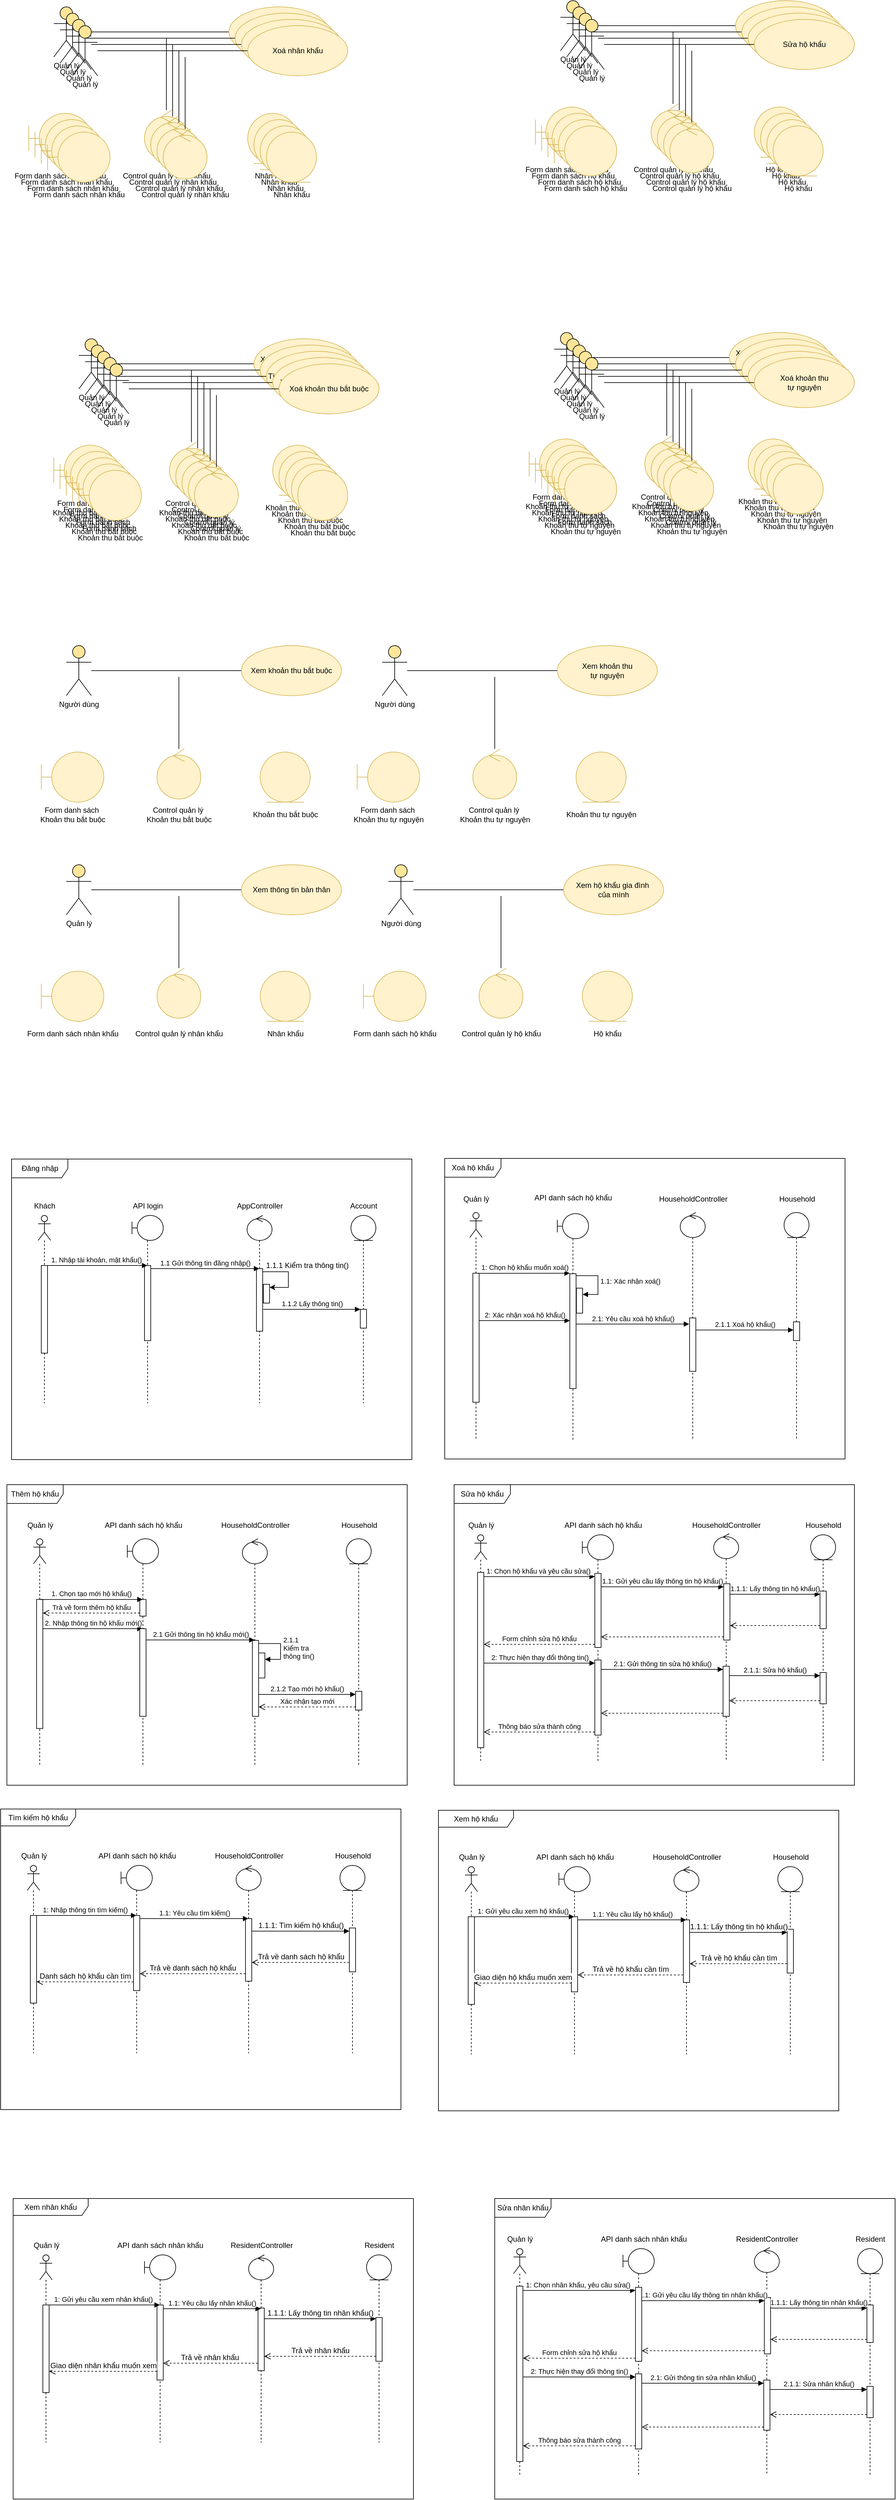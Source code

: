 <mxfile version="25.0.3">
  <diagram name="Trang-1" id="zRRDC0jtDYadoKaqRwP1">
    <mxGraphModel dx="875" dy="474" grid="1" gridSize="10" guides="1" tooltips="1" connect="1" arrows="1" fold="1" page="1" pageScale="1" pageWidth="827" pageHeight="1169" math="0" shadow="0">
      <root>
        <mxCell id="0" />
        <mxCell id="1" parent="0" />
        <mxCell id="1PbNTR2RCR1_KU1u348G-575" value="" style="group" vertex="1" connectable="0" parent="1">
          <mxGeometry x="775" y="2390" width="640" height="480" as="geometry" />
        </mxCell>
        <mxCell id="1PbNTR2RCR1_KU1u348G-589" value="" style="group" vertex="1" connectable="0" parent="1PbNTR2RCR1_KU1u348G-575">
          <mxGeometry x="370" y="50" width="130" height="391.82" as="geometry" />
        </mxCell>
        <mxCell id="1PbNTR2RCR1_KU1u348G-560" value="HouseholdController" style="text;html=1;align=center;verticalAlign=middle;resizable=0;points=[];autosize=1;strokeColor=none;fillColor=none;container=0;" vertex="1" parent="1PbNTR2RCR1_KU1u348G-589">
          <mxGeometry width="130" height="30" as="geometry" />
        </mxCell>
        <mxCell id="1PbNTR2RCR1_KU1u348G-635" value="" style="group" vertex="1" connectable="0" parent="1PbNTR2RCR1_KU1u348G-589">
          <mxGeometry x="45" y="28.184" width="40" height="363.636" as="geometry" />
        </mxCell>
        <mxCell id="1PbNTR2RCR1_KU1u348G-558" value="" style="shape=umlLifeline;perimeter=lifelinePerimeter;whiteSpace=wrap;html=1;container=0;dropTarget=0;collapsible=0;recursiveResize=0;outlineConnect=0;portConstraint=eastwest;newEdgeStyle={&quot;curved&quot;:0,&quot;rounded&quot;:0};participant=umlControl;" vertex="1" parent="1PbNTR2RCR1_KU1u348G-635">
          <mxGeometry width="40" height="363.636" as="geometry" />
        </mxCell>
        <mxCell id="1PbNTR2RCR1_KU1u348G-612" value="" style="html=1;points=[[0,0,0,0,5],[0,1,0,0,-5],[1,0,0,0,5],[1,1,0,0,-5]];perimeter=orthogonalPerimeter;outlineConnect=0;targetShapes=umlLifeline;portConstraint=eastwest;newEdgeStyle={&quot;curved&quot;:0,&quot;rounded&quot;:0};" vertex="1" parent="1PbNTR2RCR1_KU1u348G-558">
          <mxGeometry x="16" y="80" width="10" height="90" as="geometry" />
        </mxCell>
        <mxCell id="1PbNTR2RCR1_KU1u348G-632" value="" style="html=1;points=[[0,0,0,0,5],[0,1,0,0,-5],[1,0,0,0,5],[1,1,0,0,-5]];perimeter=orthogonalPerimeter;outlineConnect=0;targetShapes=umlLifeline;portConstraint=eastwest;newEdgeStyle={&quot;curved&quot;:0,&quot;rounded&quot;:0};" vertex="1" parent="1PbNTR2RCR1_KU1u348G-635">
          <mxGeometry x="15" y="211.816" width="10" height="80" as="geometry" />
        </mxCell>
        <mxCell id="1PbNTR2RCR1_KU1u348G-550" value="Sửa hộ khẩu" style="shape=umlFrame;whiteSpace=wrap;html=1;pointerEvents=0;width=90;height=30;container=0;" vertex="1" parent="1PbNTR2RCR1_KU1u348G-575">
          <mxGeometry width="640" height="480" as="geometry" />
        </mxCell>
        <mxCell id="1PbNTR2RCR1_KU1u348G-587" value="" style="group" vertex="1" connectable="0" parent="1PbNTR2RCR1_KU1u348G-575">
          <mxGeometry x="12.5" y="50" width="60" height="393.64" as="geometry" />
        </mxCell>
        <mxCell id="1PbNTR2RCR1_KU1u348G-564" value="" style="shape=umlLifeline;perimeter=lifelinePerimeter;whiteSpace=wrap;html=1;container=0;dropTarget=0;collapsible=0;recursiveResize=0;outlineConnect=0;portConstraint=eastwest;newEdgeStyle={&quot;curved&quot;:0,&quot;rounded&quot;:0};participant=umlActor;size=40;" vertex="1" parent="1PbNTR2RCR1_KU1u348G-587">
          <mxGeometry x="20" y="30.004" width="20" height="363.636" as="geometry" />
        </mxCell>
        <mxCell id="1PbNTR2RCR1_KU1u348G-605" value="" style="html=1;points=[[0,0,0,0,5],[0,1,0,0,-5],[1,0,0,0,5],[1,1,0,0,-5]];perimeter=orthogonalPerimeter;outlineConnect=0;targetShapes=umlLifeline;portConstraint=eastwest;newEdgeStyle={&quot;curved&quot;:0,&quot;rounded&quot;:0};" vertex="1" parent="1PbNTR2RCR1_KU1u348G-564">
          <mxGeometry x="5" y="60" width="10" height="280" as="geometry" />
        </mxCell>
        <mxCell id="1PbNTR2RCR1_KU1u348G-565" value="Quản lý" style="text;html=1;align=center;verticalAlign=middle;resizable=0;points=[];autosize=1;strokeColor=none;fillColor=none;container=0;" vertex="1" parent="1PbNTR2RCR1_KU1u348G-587">
          <mxGeometry width="60" height="30" as="geometry" />
        </mxCell>
        <mxCell id="1PbNTR2RCR1_KU1u348G-590" value="" style="group" vertex="1" connectable="0" parent="1PbNTR2RCR1_KU1u348G-575">
          <mxGeometry x="550" y="50" width="80" height="393.64" as="geometry" />
        </mxCell>
        <mxCell id="1PbNTR2RCR1_KU1u348G-555" value="" style="shape=umlLifeline;perimeter=lifelinePerimeter;whiteSpace=wrap;html=1;container=0;dropTarget=0;collapsible=0;recursiveResize=0;outlineConnect=0;portConstraint=eastwest;newEdgeStyle={&quot;curved&quot;:0,&quot;rounded&quot;:0};participant=umlEntity;" vertex="1" parent="1PbNTR2RCR1_KU1u348G-590">
          <mxGeometry x="20" y="30.004" width="40" height="363.636" as="geometry" />
        </mxCell>
        <mxCell id="1PbNTR2RCR1_KU1u348G-615" value="" style="html=1;points=[[0,0,0,0,5],[0,1,0,0,-5],[1,0,0,0,5],[1,1,0,0,-5]];perimeter=orthogonalPerimeter;outlineConnect=0;targetShapes=umlLifeline;portConstraint=eastwest;newEdgeStyle={&quot;curved&quot;:0,&quot;rounded&quot;:0};" vertex="1" parent="1PbNTR2RCR1_KU1u348G-555">
          <mxGeometry x="15" y="90" width="10" height="60" as="geometry" />
        </mxCell>
        <mxCell id="1PbNTR2RCR1_KU1u348G-636" value="" style="html=1;points=[[0,0,0,0,5],[0,1,0,0,-5],[1,0,0,0,5],[1,1,0,0,-5]];perimeter=orthogonalPerimeter;outlineConnect=0;targetShapes=umlLifeline;portConstraint=eastwest;newEdgeStyle={&quot;curved&quot;:0,&quot;rounded&quot;:0};" vertex="1" parent="1PbNTR2RCR1_KU1u348G-555">
          <mxGeometry x="15" y="220" width="10" height="50" as="geometry" />
        </mxCell>
        <mxCell id="1PbNTR2RCR1_KU1u348G-556" value="Household" style="text;html=1;align=center;verticalAlign=middle;resizable=0;points=[];autosize=1;strokeColor=none;fillColor=none;container=0;" vertex="1" parent="1PbNTR2RCR1_KU1u348G-590">
          <mxGeometry width="80" height="30" as="geometry" />
        </mxCell>
        <mxCell id="1PbNTR2RCR1_KU1u348G-607" value="1: Chọn hộ khẩu và yêu cầu sửa()&amp;nbsp;&lt;span style=&quot;white-space: pre;&quot;&gt;&#x9;&lt;/span&gt;" style="html=1;verticalAlign=bottom;endArrow=block;curved=0;rounded=0;entryX=0;entryY=0;entryDx=0;entryDy=5;" edge="1" target="1PbNTR2RCR1_KU1u348G-606" parent="1PbNTR2RCR1_KU1u348G-575" source="1PbNTR2RCR1_KU1u348G-605">
          <mxGeometry relative="1" as="geometry">
            <mxPoint x="112.5" y="146.82" as="sourcePoint" />
          </mxGeometry>
        </mxCell>
        <mxCell id="1PbNTR2RCR1_KU1u348G-608" value="Form chỉnh sửa hộ khẩu" style="html=1;verticalAlign=bottom;endArrow=open;dashed=1;endSize=8;curved=0;rounded=0;exitX=0;exitY=1;exitDx=0;exitDy=-5;" edge="1" source="1PbNTR2RCR1_KU1u348G-606" parent="1PbNTR2RCR1_KU1u348G-575" target="1PbNTR2RCR1_KU1u348G-605">
          <mxGeometry relative="1" as="geometry">
            <mxPoint x="112.5" y="216.82" as="targetPoint" />
          </mxGeometry>
        </mxCell>
        <mxCell id="1PbNTR2RCR1_KU1u348G-613" value="1.1: Gửi yêu cầu lấy thông tin hộ khẩu()" style="html=1;verticalAlign=bottom;endArrow=block;curved=0;rounded=0;entryX=0;entryY=0;entryDx=0;entryDy=5;" edge="1" target="1PbNTR2RCR1_KU1u348G-612" parent="1PbNTR2RCR1_KU1u348G-575" source="1PbNTR2RCR1_KU1u348G-606">
          <mxGeometry relative="1" as="geometry">
            <mxPoint x="322.5" y="155" as="sourcePoint" />
          </mxGeometry>
        </mxCell>
        <mxCell id="1PbNTR2RCR1_KU1u348G-614" value="" style="html=1;verticalAlign=bottom;endArrow=open;dashed=1;endSize=8;curved=0;rounded=0;exitX=0;exitY=1;exitDx=0;exitDy=-5;" edge="1" source="1PbNTR2RCR1_KU1u348G-612" parent="1PbNTR2RCR1_KU1u348G-575" target="1PbNTR2RCR1_KU1u348G-606">
          <mxGeometry x="-0.002" relative="1" as="geometry">
            <mxPoint x="322.5" y="225" as="targetPoint" />
            <mxPoint as="offset" />
          </mxGeometry>
        </mxCell>
        <mxCell id="1PbNTR2RCR1_KU1u348G-616" value="1.1.1: Lấy thông tin hộ khẩu()" style="html=1;verticalAlign=bottom;endArrow=block;curved=0;rounded=0;entryX=0;entryY=0;entryDx=0;entryDy=5;" edge="1" target="1PbNTR2RCR1_KU1u348G-615" parent="1PbNTR2RCR1_KU1u348G-575" source="1PbNTR2RCR1_KU1u348G-612">
          <mxGeometry relative="1" as="geometry">
            <mxPoint x="487.5" y="168.18" as="sourcePoint" />
          </mxGeometry>
        </mxCell>
        <mxCell id="1PbNTR2RCR1_KU1u348G-617" value="" style="html=1;verticalAlign=bottom;endArrow=open;dashed=1;endSize=8;curved=0;rounded=0;exitX=0;exitY=1;exitDx=0;exitDy=-5;" edge="1" source="1PbNTR2RCR1_KU1u348G-615" parent="1PbNTR2RCR1_KU1u348G-575" target="1PbNTR2RCR1_KU1u348G-612">
          <mxGeometry relative="1" as="geometry">
            <mxPoint x="487.5" y="238.18" as="targetPoint" />
          </mxGeometry>
        </mxCell>
        <mxCell id="1PbNTR2RCR1_KU1u348G-624" value="Thông báo sửa thành công" style="html=1;verticalAlign=bottom;endArrow=open;dashed=1;endSize=8;curved=0;rounded=0;exitX=0;exitY=1;exitDx=0;exitDy=-5;" edge="1" source="1PbNTR2RCR1_KU1u348G-622" parent="1PbNTR2RCR1_KU1u348G-575" target="1PbNTR2RCR1_KU1u348G-605">
          <mxGeometry relative="1" as="geometry">
            <mxPoint x="155" y="375" as="targetPoint" />
          </mxGeometry>
        </mxCell>
        <mxCell id="1PbNTR2RCR1_KU1u348G-588" value="" style="group" vertex="1" connectable="0" parent="1PbNTR2RCR1_KU1u348G-575">
          <mxGeometry x="192.5" y="50.0" width="120" height="393.64" as="geometry" />
        </mxCell>
        <mxCell id="1PbNTR2RCR1_KU1u348G-570" value="API danh sách hộ khẩu" style="text;html=1;align=center;verticalAlign=middle;resizable=0;points=[];autosize=1;strokeColor=none;fillColor=none;container=0;" vertex="1" parent="1PbNTR2RCR1_KU1u348G-588">
          <mxGeometry x="-30" width="150" height="30" as="geometry" />
        </mxCell>
        <mxCell id="1PbNTR2RCR1_KU1u348G-609" value="" style="group" vertex="1" connectable="0" parent="1PbNTR2RCR1_KU1u348G-588">
          <mxGeometry x="12.5" y="30.004" width="50" height="363.636" as="geometry" />
        </mxCell>
        <mxCell id="1PbNTR2RCR1_KU1u348G-625" value="" style="group" vertex="1" connectable="0" parent="1PbNTR2RCR1_KU1u348G-609">
          <mxGeometry width="50" height="363.636" as="geometry" />
        </mxCell>
        <mxCell id="1PbNTR2RCR1_KU1u348G-568" value="" style="shape=umlLifeline;perimeter=lifelinePerimeter;whiteSpace=wrap;html=1;container=0;dropTarget=0;collapsible=0;recursiveResize=0;outlineConnect=0;portConstraint=eastwest;newEdgeStyle={&quot;curved&quot;:0,&quot;rounded&quot;:0};participant=umlBoundary;" vertex="1" parent="1PbNTR2RCR1_KU1u348G-625">
          <mxGeometry width="50" height="363.636" as="geometry" />
        </mxCell>
        <mxCell id="1PbNTR2RCR1_KU1u348G-622" value="" style="html=1;points=[[0,0,0,0,5],[0,1,0,0,-5],[1,0,0,0,5],[1,1,0,0,-5]];perimeter=orthogonalPerimeter;outlineConnect=0;targetShapes=umlLifeline;portConstraint=eastwest;newEdgeStyle={&quot;curved&quot;:0,&quot;rounded&quot;:0};" vertex="1" parent="1PbNTR2RCR1_KU1u348G-568">
          <mxGeometry x="20" y="200" width="10" height="120" as="geometry" />
        </mxCell>
        <mxCell id="1PbNTR2RCR1_KU1u348G-606" value="" style="html=1;points=[[0,0,0,0,5],[0,1,0,0,-5],[1,0,0,0,5],[1,1,0,0,-5]];perimeter=orthogonalPerimeter;outlineConnect=0;targetShapes=umlLifeline;portConstraint=eastwest;newEdgeStyle={&quot;curved&quot;:0,&quot;rounded&quot;:0};" vertex="1" parent="1PbNTR2RCR1_KU1u348G-625">
          <mxGeometry x="20" y="61.82" width="10" height="118.18" as="geometry" />
        </mxCell>
        <mxCell id="1PbNTR2RCR1_KU1u348G-623" value="2: Thực hiện thay đổi thông tin()" style="html=1;verticalAlign=bottom;endArrow=block;curved=0;rounded=0;entryX=0;entryY=0;entryDx=0;entryDy=5;" edge="1" target="1PbNTR2RCR1_KU1u348G-622" parent="1PbNTR2RCR1_KU1u348G-575" source="1PbNTR2RCR1_KU1u348G-605">
          <mxGeometry relative="1" as="geometry">
            <mxPoint x="155" y="305" as="sourcePoint" />
          </mxGeometry>
        </mxCell>
        <mxCell id="1PbNTR2RCR1_KU1u348G-633" value="2.1: Gửi thông tin sửa hộ khẩu()" style="html=1;verticalAlign=bottom;endArrow=block;curved=0;rounded=0;entryX=0;entryY=0;entryDx=0;entryDy=5;" edge="1" target="1PbNTR2RCR1_KU1u348G-632" parent="1PbNTR2RCR1_KU1u348G-575" source="1PbNTR2RCR1_KU1u348G-622">
          <mxGeometry relative="1" as="geometry">
            <mxPoint x="350" y="295" as="sourcePoint" />
          </mxGeometry>
        </mxCell>
        <mxCell id="1PbNTR2RCR1_KU1u348G-634" value="" style="html=1;verticalAlign=bottom;endArrow=open;dashed=1;endSize=8;curved=0;rounded=0;exitX=0;exitY=1;exitDx=0;exitDy=-5;" edge="1" source="1PbNTR2RCR1_KU1u348G-632" parent="1PbNTR2RCR1_KU1u348G-575" target="1PbNTR2RCR1_KU1u348G-622">
          <mxGeometry relative="1" as="geometry">
            <mxPoint x="350" y="365" as="targetPoint" />
          </mxGeometry>
        </mxCell>
        <mxCell id="1PbNTR2RCR1_KU1u348G-637" value="2.1.1: Sửa hộ khẩu()" style="html=1;verticalAlign=bottom;endArrow=block;curved=0;rounded=0;entryX=0;entryY=0;entryDx=0;entryDy=5;" edge="1" target="1PbNTR2RCR1_KU1u348G-636" parent="1PbNTR2RCR1_KU1u348G-575" source="1PbNTR2RCR1_KU1u348G-632">
          <mxGeometry relative="1" as="geometry">
            <mxPoint x="515" y="295" as="sourcePoint" />
          </mxGeometry>
        </mxCell>
        <mxCell id="1PbNTR2RCR1_KU1u348G-638" value="" style="html=1;verticalAlign=bottom;endArrow=open;dashed=1;endSize=8;curved=0;rounded=0;exitX=0;exitY=1;exitDx=0;exitDy=-5;" edge="1" source="1PbNTR2RCR1_KU1u348G-636" parent="1PbNTR2RCR1_KU1u348G-575" target="1PbNTR2RCR1_KU1u348G-632">
          <mxGeometry relative="1" as="geometry">
            <mxPoint x="515" y="365" as="targetPoint" />
          </mxGeometry>
        </mxCell>
        <mxCell id="1PbNTR2RCR1_KU1u348G-18" value="" style="group" vertex="1" connectable="0" parent="1">
          <mxGeometry x="60" y="30" width="515" height="285" as="geometry" />
        </mxCell>
        <mxCell id="1PbNTR2RCR1_KU1u348G-19" style="edgeStyle=orthogonalEdgeStyle;rounded=0;orthogonalLoop=1;jettySize=auto;html=1;endArrow=none;endFill=0;" edge="1" parent="1PbNTR2RCR1_KU1u348G-18" source="1PbNTR2RCR1_KU1u348G-20" target="1PbNTR2RCR1_KU1u348G-21">
          <mxGeometry relative="1" as="geometry" />
        </mxCell>
        <mxCell id="1PbNTR2RCR1_KU1u348G-20" value="Quản lý" style="shape=umlActor;verticalLabelPosition=bottom;verticalAlign=top;html=1;outlineConnect=0;fillColor=#FFE599;" vertex="1" parent="1PbNTR2RCR1_KU1u348G-18">
          <mxGeometry x="75" width="40" height="80" as="geometry" />
        </mxCell>
        <mxCell id="1PbNTR2RCR1_KU1u348G-21" value="Tìm kiếm nhân khẩu" style="ellipse;whiteSpace=wrap;html=1;fillColor=#fff2cc;strokeColor=#d6b656;" vertex="1" parent="1PbNTR2RCR1_KU1u348G-18">
          <mxGeometry x="355" width="160" height="80" as="geometry" />
        </mxCell>
        <mxCell id="1PbNTR2RCR1_KU1u348G-22" value="" style="group" vertex="1" connectable="0" parent="1PbNTR2RCR1_KU1u348G-18">
          <mxGeometry x="175" y="50" width="160" height="235" as="geometry" />
        </mxCell>
        <mxCell id="1PbNTR2RCR1_KU1u348G-23" value="" style="line;strokeWidth=1;rotatable=0;dashed=0;labelPosition=right;align=left;verticalAlign=middle;spacingTop=0;spacingLeft=6;points=[];portConstraint=eastwest;flipV=0;flipH=0;direction=south;container=0;" vertex="1" parent="1PbNTR2RCR1_KU1u348G-22">
          <mxGeometry x="75" width="10" height="115" as="geometry" />
        </mxCell>
        <mxCell id="1PbNTR2RCR1_KU1u348G-24" value="" style="ellipse;shape=umlControl;whiteSpace=wrap;html=1;container=0;fillColor=#fff2cc;strokeColor=#d6b656;" vertex="1" parent="1PbNTR2RCR1_KU1u348G-22">
          <mxGeometry x="45" y="115" width="70" height="80" as="geometry" />
        </mxCell>
        <mxCell id="1PbNTR2RCR1_KU1u348G-25" value="Control quản lý nhân khẩu" style="text;html=1;align=center;verticalAlign=middle;resizable=0;points=[];autosize=1;strokeColor=none;fillColor=none;container=0;" vertex="1" parent="1PbNTR2RCR1_KU1u348G-22">
          <mxGeometry y="205" width="160" height="30" as="geometry" />
        </mxCell>
        <mxCell id="1PbNTR2RCR1_KU1u348G-26" value="" style="group" vertex="1" connectable="0" parent="1PbNTR2RCR1_KU1u348G-18">
          <mxGeometry x="385" y="170" width="80" height="115" as="geometry" />
        </mxCell>
        <mxCell id="1PbNTR2RCR1_KU1u348G-27" value="" style="ellipse;shape=umlEntity;whiteSpace=wrap;html=1;fillColor=#fff2cc;strokeColor=#d6b656;" vertex="1" parent="1PbNTR2RCR1_KU1u348G-26">
          <mxGeometry width="80" height="80" as="geometry" />
        </mxCell>
        <mxCell id="1PbNTR2RCR1_KU1u348G-28" value="Nhân khẩu" style="text;html=1;align=center;verticalAlign=middle;resizable=0;points=[];autosize=1;strokeColor=none;fillColor=none;" vertex="1" parent="1PbNTR2RCR1_KU1u348G-26">
          <mxGeometry y="85" width="80" height="30" as="geometry" />
        </mxCell>
        <mxCell id="1PbNTR2RCR1_KU1u348G-29" value="" style="group" vertex="1" connectable="0" parent="1PbNTR2RCR1_KU1u348G-18">
          <mxGeometry y="170" width="170" height="115" as="geometry" />
        </mxCell>
        <mxCell id="1PbNTR2RCR1_KU1u348G-30" value="" style="shape=umlBoundary;whiteSpace=wrap;html=1;fillColor=#fff2cc;strokeColor=#d6b656;" vertex="1" parent="1PbNTR2RCR1_KU1u348G-29">
          <mxGeometry x="35" width="100" height="80" as="geometry" />
        </mxCell>
        <mxCell id="1PbNTR2RCR1_KU1u348G-31" value="Form danh sách nhân khẩu" style="text;html=1;align=center;verticalAlign=middle;resizable=0;points=[];autosize=1;strokeColor=none;fillColor=none;" vertex="1" parent="1PbNTR2RCR1_KU1u348G-29">
          <mxGeometry y="85" width="170" height="30" as="geometry" />
        </mxCell>
        <mxCell id="1PbNTR2RCR1_KU1u348G-144" value="" style="group" vertex="1" connectable="0" parent="1">
          <mxGeometry x="70" y="40" width="515" height="285" as="geometry" />
        </mxCell>
        <mxCell id="1PbNTR2RCR1_KU1u348G-145" style="edgeStyle=orthogonalEdgeStyle;rounded=0;orthogonalLoop=1;jettySize=auto;html=1;endArrow=none;endFill=0;" edge="1" parent="1PbNTR2RCR1_KU1u348G-144" source="1PbNTR2RCR1_KU1u348G-146" target="1PbNTR2RCR1_KU1u348G-147">
          <mxGeometry relative="1" as="geometry" />
        </mxCell>
        <mxCell id="1PbNTR2RCR1_KU1u348G-146" value="Quản lý" style="shape=umlActor;verticalLabelPosition=bottom;verticalAlign=top;html=1;outlineConnect=0;fillColor=#FFE599;" vertex="1" parent="1PbNTR2RCR1_KU1u348G-144">
          <mxGeometry x="75" width="40" height="80" as="geometry" />
        </mxCell>
        <mxCell id="1PbNTR2RCR1_KU1u348G-147" value="Thêm nhân khẩu" style="ellipse;whiteSpace=wrap;html=1;fillColor=#fff2cc;strokeColor=#d6b656;" vertex="1" parent="1PbNTR2RCR1_KU1u348G-144">
          <mxGeometry x="355" width="160" height="80" as="geometry" />
        </mxCell>
        <mxCell id="1PbNTR2RCR1_KU1u348G-148" value="" style="group" vertex="1" connectable="0" parent="1PbNTR2RCR1_KU1u348G-144">
          <mxGeometry x="175" y="50" width="160" height="235" as="geometry" />
        </mxCell>
        <mxCell id="1PbNTR2RCR1_KU1u348G-149" value="" style="line;strokeWidth=1;rotatable=0;dashed=0;labelPosition=right;align=left;verticalAlign=middle;spacingTop=0;spacingLeft=6;points=[];portConstraint=eastwest;flipV=0;flipH=0;direction=south;container=0;" vertex="1" parent="1PbNTR2RCR1_KU1u348G-148">
          <mxGeometry x="75" width="10" height="115" as="geometry" />
        </mxCell>
        <mxCell id="1PbNTR2RCR1_KU1u348G-150" value="" style="ellipse;shape=umlControl;whiteSpace=wrap;html=1;container=0;fillColor=#fff2cc;strokeColor=#d6b656;" vertex="1" parent="1PbNTR2RCR1_KU1u348G-148">
          <mxGeometry x="45" y="115" width="70" height="80" as="geometry" />
        </mxCell>
        <mxCell id="1PbNTR2RCR1_KU1u348G-151" value="Control quản lý nhân khẩu" style="text;html=1;align=center;verticalAlign=middle;resizable=0;points=[];autosize=1;strokeColor=none;fillColor=none;container=0;" vertex="1" parent="1PbNTR2RCR1_KU1u348G-148">
          <mxGeometry y="205" width="160" height="30" as="geometry" />
        </mxCell>
        <mxCell id="1PbNTR2RCR1_KU1u348G-152" value="" style="group" vertex="1" connectable="0" parent="1PbNTR2RCR1_KU1u348G-144">
          <mxGeometry x="385" y="170" width="80" height="115" as="geometry" />
        </mxCell>
        <mxCell id="1PbNTR2RCR1_KU1u348G-153" value="" style="ellipse;shape=umlEntity;whiteSpace=wrap;html=1;fillColor=#fff2cc;strokeColor=#d6b656;" vertex="1" parent="1PbNTR2RCR1_KU1u348G-152">
          <mxGeometry width="80" height="80" as="geometry" />
        </mxCell>
        <mxCell id="1PbNTR2RCR1_KU1u348G-154" value="Nhân khẩu" style="text;html=1;align=center;verticalAlign=middle;resizable=0;points=[];autosize=1;strokeColor=none;fillColor=none;" vertex="1" parent="1PbNTR2RCR1_KU1u348G-152">
          <mxGeometry y="85" width="80" height="30" as="geometry" />
        </mxCell>
        <mxCell id="1PbNTR2RCR1_KU1u348G-155" value="" style="group" vertex="1" connectable="0" parent="1PbNTR2RCR1_KU1u348G-144">
          <mxGeometry y="170" width="170" height="115" as="geometry" />
        </mxCell>
        <mxCell id="1PbNTR2RCR1_KU1u348G-156" value="" style="shape=umlBoundary;whiteSpace=wrap;html=1;fillColor=#fff2cc;strokeColor=#d6b656;" vertex="1" parent="1PbNTR2RCR1_KU1u348G-155">
          <mxGeometry x="35" width="100" height="80" as="geometry" />
        </mxCell>
        <mxCell id="1PbNTR2RCR1_KU1u348G-157" value="Form danh sách nhân khẩu" style="text;html=1;align=center;verticalAlign=middle;resizable=0;points=[];autosize=1;strokeColor=none;fillColor=none;" vertex="1" parent="1PbNTR2RCR1_KU1u348G-155">
          <mxGeometry y="85" width="170" height="30" as="geometry" />
        </mxCell>
        <mxCell id="1PbNTR2RCR1_KU1u348G-158" value="" style="group" vertex="1" connectable="0" parent="1">
          <mxGeometry x="80" y="50" width="515" height="285" as="geometry" />
        </mxCell>
        <mxCell id="1PbNTR2RCR1_KU1u348G-159" style="edgeStyle=orthogonalEdgeStyle;rounded=0;orthogonalLoop=1;jettySize=auto;html=1;endArrow=none;endFill=0;" edge="1" parent="1PbNTR2RCR1_KU1u348G-158" source="1PbNTR2RCR1_KU1u348G-160" target="1PbNTR2RCR1_KU1u348G-161">
          <mxGeometry relative="1" as="geometry" />
        </mxCell>
        <mxCell id="1PbNTR2RCR1_KU1u348G-160" value="Quản lý" style="shape=umlActor;verticalLabelPosition=bottom;verticalAlign=top;html=1;outlineConnect=0;fillColor=#FFE599;" vertex="1" parent="1PbNTR2RCR1_KU1u348G-158">
          <mxGeometry x="75" width="40" height="80" as="geometry" />
        </mxCell>
        <mxCell id="1PbNTR2RCR1_KU1u348G-161" value="Sửa nhân khẩu" style="ellipse;whiteSpace=wrap;html=1;fillColor=#fff2cc;strokeColor=#d6b656;" vertex="1" parent="1PbNTR2RCR1_KU1u348G-158">
          <mxGeometry x="355" width="160" height="80" as="geometry" />
        </mxCell>
        <mxCell id="1PbNTR2RCR1_KU1u348G-162" value="" style="group" vertex="1" connectable="0" parent="1PbNTR2RCR1_KU1u348G-158">
          <mxGeometry x="175" y="50" width="160" height="235" as="geometry" />
        </mxCell>
        <mxCell id="1PbNTR2RCR1_KU1u348G-163" value="" style="line;strokeWidth=1;rotatable=0;dashed=0;labelPosition=right;align=left;verticalAlign=middle;spacingTop=0;spacingLeft=6;points=[];portConstraint=eastwest;flipV=0;flipH=0;direction=south;container=0;" vertex="1" parent="1PbNTR2RCR1_KU1u348G-162">
          <mxGeometry x="75" width="10" height="115" as="geometry" />
        </mxCell>
        <mxCell id="1PbNTR2RCR1_KU1u348G-164" value="" style="ellipse;shape=umlControl;whiteSpace=wrap;html=1;container=0;fillColor=#fff2cc;strokeColor=#d6b656;" vertex="1" parent="1PbNTR2RCR1_KU1u348G-162">
          <mxGeometry x="45" y="115" width="70" height="80" as="geometry" />
        </mxCell>
        <mxCell id="1PbNTR2RCR1_KU1u348G-165" value="Control quản lý nhân khẩu" style="text;html=1;align=center;verticalAlign=middle;resizable=0;points=[];autosize=1;strokeColor=none;fillColor=none;container=0;" vertex="1" parent="1PbNTR2RCR1_KU1u348G-162">
          <mxGeometry y="205" width="160" height="30" as="geometry" />
        </mxCell>
        <mxCell id="1PbNTR2RCR1_KU1u348G-166" value="" style="group" vertex="1" connectable="0" parent="1PbNTR2RCR1_KU1u348G-158">
          <mxGeometry x="385" y="170" width="80" height="115" as="geometry" />
        </mxCell>
        <mxCell id="1PbNTR2RCR1_KU1u348G-167" value="" style="ellipse;shape=umlEntity;whiteSpace=wrap;html=1;fillColor=#fff2cc;strokeColor=#d6b656;" vertex="1" parent="1PbNTR2RCR1_KU1u348G-166">
          <mxGeometry width="80" height="80" as="geometry" />
        </mxCell>
        <mxCell id="1PbNTR2RCR1_KU1u348G-168" value="Nhân khẩu" style="text;html=1;align=center;verticalAlign=middle;resizable=0;points=[];autosize=1;strokeColor=none;fillColor=none;" vertex="1" parent="1PbNTR2RCR1_KU1u348G-166">
          <mxGeometry y="85" width="80" height="30" as="geometry" />
        </mxCell>
        <mxCell id="1PbNTR2RCR1_KU1u348G-169" value="" style="group" vertex="1" connectable="0" parent="1PbNTR2RCR1_KU1u348G-158">
          <mxGeometry y="170" width="170" height="115" as="geometry" />
        </mxCell>
        <mxCell id="1PbNTR2RCR1_KU1u348G-170" value="" style="shape=umlBoundary;whiteSpace=wrap;html=1;fillColor=#fff2cc;strokeColor=#d6b656;" vertex="1" parent="1PbNTR2RCR1_KU1u348G-169">
          <mxGeometry x="35" width="100" height="80" as="geometry" />
        </mxCell>
        <mxCell id="1PbNTR2RCR1_KU1u348G-171" value="Form danh sách nhân khẩu" style="text;html=1;align=center;verticalAlign=middle;resizable=0;points=[];autosize=1;strokeColor=none;fillColor=none;" vertex="1" parent="1PbNTR2RCR1_KU1u348G-169">
          <mxGeometry y="85" width="170" height="30" as="geometry" />
        </mxCell>
        <mxCell id="1PbNTR2RCR1_KU1u348G-172" value="" style="group" vertex="1" connectable="0" parent="1">
          <mxGeometry x="90" y="60" width="515" height="285" as="geometry" />
        </mxCell>
        <mxCell id="1PbNTR2RCR1_KU1u348G-173" style="edgeStyle=orthogonalEdgeStyle;rounded=0;orthogonalLoop=1;jettySize=auto;html=1;endArrow=none;endFill=0;" edge="1" parent="1PbNTR2RCR1_KU1u348G-172" source="1PbNTR2RCR1_KU1u348G-174" target="1PbNTR2RCR1_KU1u348G-175">
          <mxGeometry relative="1" as="geometry" />
        </mxCell>
        <mxCell id="1PbNTR2RCR1_KU1u348G-174" value="Quản lý" style="shape=umlActor;verticalLabelPosition=bottom;verticalAlign=top;html=1;outlineConnect=0;fillColor=#FFE599;" vertex="1" parent="1PbNTR2RCR1_KU1u348G-172">
          <mxGeometry x="75" width="40" height="80" as="geometry" />
        </mxCell>
        <mxCell id="1PbNTR2RCR1_KU1u348G-175" value="Xoá nhân khẩu" style="ellipse;whiteSpace=wrap;html=1;fillColor=#fff2cc;strokeColor=#d6b656;" vertex="1" parent="1PbNTR2RCR1_KU1u348G-172">
          <mxGeometry x="355" width="160" height="80" as="geometry" />
        </mxCell>
        <mxCell id="1PbNTR2RCR1_KU1u348G-176" value="" style="group" vertex="1" connectable="0" parent="1PbNTR2RCR1_KU1u348G-172">
          <mxGeometry x="175" y="50" width="160" height="235" as="geometry" />
        </mxCell>
        <mxCell id="1PbNTR2RCR1_KU1u348G-177" value="" style="line;strokeWidth=1;rotatable=0;dashed=0;labelPosition=right;align=left;verticalAlign=middle;spacingTop=0;spacingLeft=6;points=[];portConstraint=eastwest;flipV=0;flipH=0;direction=south;container=0;" vertex="1" parent="1PbNTR2RCR1_KU1u348G-176">
          <mxGeometry x="75" width="10" height="115" as="geometry" />
        </mxCell>
        <mxCell id="1PbNTR2RCR1_KU1u348G-178" value="" style="ellipse;shape=umlControl;whiteSpace=wrap;html=1;container=0;fillColor=#fff2cc;strokeColor=#d6b656;" vertex="1" parent="1PbNTR2RCR1_KU1u348G-176">
          <mxGeometry x="45" y="115" width="70" height="80" as="geometry" />
        </mxCell>
        <mxCell id="1PbNTR2RCR1_KU1u348G-179" value="Control quản lý nhân khẩu" style="text;html=1;align=center;verticalAlign=middle;resizable=0;points=[];autosize=1;strokeColor=none;fillColor=none;container=0;" vertex="1" parent="1PbNTR2RCR1_KU1u348G-176">
          <mxGeometry y="205" width="160" height="30" as="geometry" />
        </mxCell>
        <mxCell id="1PbNTR2RCR1_KU1u348G-180" value="" style="group" vertex="1" connectable="0" parent="1PbNTR2RCR1_KU1u348G-172">
          <mxGeometry x="385" y="170" width="80" height="115" as="geometry" />
        </mxCell>
        <mxCell id="1PbNTR2RCR1_KU1u348G-181" value="" style="ellipse;shape=umlEntity;whiteSpace=wrap;html=1;fillColor=#fff2cc;strokeColor=#d6b656;" vertex="1" parent="1PbNTR2RCR1_KU1u348G-180">
          <mxGeometry width="80" height="80" as="geometry" />
        </mxCell>
        <mxCell id="1PbNTR2RCR1_KU1u348G-182" value="Nhân khẩu" style="text;html=1;align=center;verticalAlign=middle;resizable=0;points=[];autosize=1;strokeColor=none;fillColor=none;" vertex="1" parent="1PbNTR2RCR1_KU1u348G-180">
          <mxGeometry y="85" width="80" height="30" as="geometry" />
        </mxCell>
        <mxCell id="1PbNTR2RCR1_KU1u348G-183" value="" style="group" vertex="1" connectable="0" parent="1PbNTR2RCR1_KU1u348G-172">
          <mxGeometry y="170" width="170" height="115" as="geometry" />
        </mxCell>
        <mxCell id="1PbNTR2RCR1_KU1u348G-184" value="" style="shape=umlBoundary;whiteSpace=wrap;html=1;fillColor=#fff2cc;strokeColor=#d6b656;" vertex="1" parent="1PbNTR2RCR1_KU1u348G-183">
          <mxGeometry x="35" width="100" height="80" as="geometry" />
        </mxCell>
        <mxCell id="1PbNTR2RCR1_KU1u348G-185" value="Form danh sách nhân khẩu" style="text;html=1;align=center;verticalAlign=middle;resizable=0;points=[];autosize=1;strokeColor=none;fillColor=none;" vertex="1" parent="1PbNTR2RCR1_KU1u348G-183">
          <mxGeometry y="85" width="170" height="30" as="geometry" />
        </mxCell>
        <mxCell id="1PbNTR2RCR1_KU1u348G-186" value="" style="group" vertex="1" connectable="0" parent="1">
          <mxGeometry x="80" y="1400" width="515" height="285" as="geometry" />
        </mxCell>
        <mxCell id="1PbNTR2RCR1_KU1u348G-187" style="edgeStyle=orthogonalEdgeStyle;rounded=0;orthogonalLoop=1;jettySize=auto;html=1;endArrow=none;endFill=0;" edge="1" parent="1PbNTR2RCR1_KU1u348G-186" source="1PbNTR2RCR1_KU1u348G-188" target="1PbNTR2RCR1_KU1u348G-189">
          <mxGeometry relative="1" as="geometry" />
        </mxCell>
        <mxCell id="1PbNTR2RCR1_KU1u348G-188" value="Quản lý" style="shape=umlActor;verticalLabelPosition=bottom;verticalAlign=top;html=1;outlineConnect=0;fillColor=#FFE599;" vertex="1" parent="1PbNTR2RCR1_KU1u348G-186">
          <mxGeometry x="75" width="40" height="80" as="geometry" />
        </mxCell>
        <mxCell id="1PbNTR2RCR1_KU1u348G-189" value="Xem thông tin bản thân" style="ellipse;whiteSpace=wrap;html=1;fillColor=#fff2cc;strokeColor=#d6b656;" vertex="1" parent="1PbNTR2RCR1_KU1u348G-186">
          <mxGeometry x="355" width="160" height="80" as="geometry" />
        </mxCell>
        <mxCell id="1PbNTR2RCR1_KU1u348G-190" value="" style="group" vertex="1" connectable="0" parent="1PbNTR2RCR1_KU1u348G-186">
          <mxGeometry x="175" y="50" width="160" height="235" as="geometry" />
        </mxCell>
        <mxCell id="1PbNTR2RCR1_KU1u348G-191" value="" style="line;strokeWidth=1;rotatable=0;dashed=0;labelPosition=right;align=left;verticalAlign=middle;spacingTop=0;spacingLeft=6;points=[];portConstraint=eastwest;flipV=0;flipH=0;direction=south;container=0;" vertex="1" parent="1PbNTR2RCR1_KU1u348G-190">
          <mxGeometry x="75" width="10" height="115" as="geometry" />
        </mxCell>
        <mxCell id="1PbNTR2RCR1_KU1u348G-192" value="" style="ellipse;shape=umlControl;whiteSpace=wrap;html=1;container=0;fillColor=#fff2cc;strokeColor=#d6b656;" vertex="1" parent="1PbNTR2RCR1_KU1u348G-190">
          <mxGeometry x="45" y="115" width="70" height="80" as="geometry" />
        </mxCell>
        <mxCell id="1PbNTR2RCR1_KU1u348G-193" value="Control quản lý nhân khẩu" style="text;html=1;align=center;verticalAlign=middle;resizable=0;points=[];autosize=1;strokeColor=none;fillColor=none;container=0;" vertex="1" parent="1PbNTR2RCR1_KU1u348G-190">
          <mxGeometry y="205" width="160" height="30" as="geometry" />
        </mxCell>
        <mxCell id="1PbNTR2RCR1_KU1u348G-194" value="" style="group" vertex="1" connectable="0" parent="1PbNTR2RCR1_KU1u348G-186">
          <mxGeometry x="385" y="170" width="80" height="115" as="geometry" />
        </mxCell>
        <mxCell id="1PbNTR2RCR1_KU1u348G-195" value="" style="ellipse;shape=umlEntity;whiteSpace=wrap;html=1;fillColor=#fff2cc;strokeColor=#d6b656;" vertex="1" parent="1PbNTR2RCR1_KU1u348G-194">
          <mxGeometry width="80" height="80" as="geometry" />
        </mxCell>
        <mxCell id="1PbNTR2RCR1_KU1u348G-196" value="Nhân khẩu" style="text;html=1;align=center;verticalAlign=middle;resizable=0;points=[];autosize=1;strokeColor=none;fillColor=none;" vertex="1" parent="1PbNTR2RCR1_KU1u348G-194">
          <mxGeometry y="85" width="80" height="30" as="geometry" />
        </mxCell>
        <mxCell id="1PbNTR2RCR1_KU1u348G-197" value="" style="group" vertex="1" connectable="0" parent="1PbNTR2RCR1_KU1u348G-186">
          <mxGeometry y="170" width="170" height="115" as="geometry" />
        </mxCell>
        <mxCell id="1PbNTR2RCR1_KU1u348G-198" value="" style="shape=umlBoundary;whiteSpace=wrap;html=1;fillColor=#fff2cc;strokeColor=#d6b656;" vertex="1" parent="1PbNTR2RCR1_KU1u348G-197">
          <mxGeometry x="35" width="100" height="80" as="geometry" />
        </mxCell>
        <mxCell id="1PbNTR2RCR1_KU1u348G-199" value="Form danh sách nhân khẩu" style="text;html=1;align=center;verticalAlign=middle;resizable=0;points=[];autosize=1;strokeColor=none;fillColor=none;" vertex="1" parent="1PbNTR2RCR1_KU1u348G-197">
          <mxGeometry y="85" width="170" height="30" as="geometry" />
        </mxCell>
        <mxCell id="1PbNTR2RCR1_KU1u348G-200" value="" style="group" vertex="1" connectable="0" parent="1">
          <mxGeometry x="870" y="20" width="515" height="285" as="geometry" />
        </mxCell>
        <mxCell id="1PbNTR2RCR1_KU1u348G-201" style="edgeStyle=orthogonalEdgeStyle;rounded=0;orthogonalLoop=1;jettySize=auto;html=1;endArrow=none;endFill=0;" edge="1" parent="1PbNTR2RCR1_KU1u348G-200" source="1PbNTR2RCR1_KU1u348G-202" target="1PbNTR2RCR1_KU1u348G-203">
          <mxGeometry relative="1" as="geometry" />
        </mxCell>
        <mxCell id="1PbNTR2RCR1_KU1u348G-202" value="Quản lý" style="shape=umlActor;verticalLabelPosition=bottom;verticalAlign=top;html=1;outlineConnect=0;fillColor=#FFE599;" vertex="1" parent="1PbNTR2RCR1_KU1u348G-200">
          <mxGeometry x="75" width="40" height="80" as="geometry" />
        </mxCell>
        <mxCell id="1PbNTR2RCR1_KU1u348G-203" value="Xem danh sách hộ khẩu" style="ellipse;whiteSpace=wrap;html=1;fillColor=#fff2cc;strokeColor=#d6b656;" vertex="1" parent="1PbNTR2RCR1_KU1u348G-200">
          <mxGeometry x="355" width="160" height="80" as="geometry" />
        </mxCell>
        <mxCell id="1PbNTR2RCR1_KU1u348G-204" value="" style="group" vertex="1" connectable="0" parent="1PbNTR2RCR1_KU1u348G-200">
          <mxGeometry x="175" y="50" width="160" height="235" as="geometry" />
        </mxCell>
        <mxCell id="1PbNTR2RCR1_KU1u348G-205" value="" style="line;strokeWidth=1;rotatable=0;dashed=0;labelPosition=right;align=left;verticalAlign=middle;spacingTop=0;spacingLeft=6;points=[];portConstraint=eastwest;flipV=0;flipH=0;direction=south;container=0;" vertex="1" parent="1PbNTR2RCR1_KU1u348G-204">
          <mxGeometry x="75" width="10" height="115" as="geometry" />
        </mxCell>
        <mxCell id="1PbNTR2RCR1_KU1u348G-206" value="" style="ellipse;shape=umlControl;whiteSpace=wrap;html=1;container=0;fillColor=#fff2cc;strokeColor=#d6b656;" vertex="1" parent="1PbNTR2RCR1_KU1u348G-204">
          <mxGeometry x="45" y="115" width="70" height="80" as="geometry" />
        </mxCell>
        <mxCell id="1PbNTR2RCR1_KU1u348G-207" value="Control quản lý hộ khẩu" style="text;html=1;align=center;verticalAlign=middle;resizable=0;points=[];autosize=1;strokeColor=none;fillColor=none;container=0;" vertex="1" parent="1PbNTR2RCR1_KU1u348G-204">
          <mxGeometry x="5" y="205" width="150" height="30" as="geometry" />
        </mxCell>
        <mxCell id="1PbNTR2RCR1_KU1u348G-208" value="" style="group" vertex="1" connectable="0" parent="1PbNTR2RCR1_KU1u348G-200">
          <mxGeometry x="385" y="170" width="80" height="115" as="geometry" />
        </mxCell>
        <mxCell id="1PbNTR2RCR1_KU1u348G-209" value="" style="ellipse;shape=umlEntity;whiteSpace=wrap;html=1;fillColor=#fff2cc;strokeColor=#d6b656;" vertex="1" parent="1PbNTR2RCR1_KU1u348G-208">
          <mxGeometry width="80" height="80" as="geometry" />
        </mxCell>
        <mxCell id="1PbNTR2RCR1_KU1u348G-210" value="Hộ khẩu" style="text;html=1;align=center;verticalAlign=middle;resizable=0;points=[];autosize=1;strokeColor=none;fillColor=none;" vertex="1" parent="1PbNTR2RCR1_KU1u348G-208">
          <mxGeometry x="5" y="85" width="70" height="30" as="geometry" />
        </mxCell>
        <mxCell id="1PbNTR2RCR1_KU1u348G-211" value="" style="group" vertex="1" connectable="0" parent="1PbNTR2RCR1_KU1u348G-200">
          <mxGeometry y="170" width="170" height="115" as="geometry" />
        </mxCell>
        <mxCell id="1PbNTR2RCR1_KU1u348G-212" value="" style="shape=umlBoundary;whiteSpace=wrap;html=1;fillColor=#fff2cc;strokeColor=#d6b656;" vertex="1" parent="1PbNTR2RCR1_KU1u348G-211">
          <mxGeometry x="35" width="100" height="80" as="geometry" />
        </mxCell>
        <mxCell id="1PbNTR2RCR1_KU1u348G-213" value="Form danh sách hộ khẩu" style="text;html=1;align=center;verticalAlign=middle;resizable=0;points=[];autosize=1;strokeColor=none;fillColor=none;" vertex="1" parent="1PbNTR2RCR1_KU1u348G-211">
          <mxGeometry x="5" y="85" width="160" height="30" as="geometry" />
        </mxCell>
        <mxCell id="1PbNTR2RCR1_KU1u348G-215" value="" style="group" vertex="1" connectable="0" parent="1">
          <mxGeometry x="880" y="30" width="515" height="285" as="geometry" />
        </mxCell>
        <mxCell id="1PbNTR2RCR1_KU1u348G-216" style="edgeStyle=orthogonalEdgeStyle;rounded=0;orthogonalLoop=1;jettySize=auto;html=1;endArrow=none;endFill=0;" edge="1" parent="1PbNTR2RCR1_KU1u348G-215" source="1PbNTR2RCR1_KU1u348G-217" target="1PbNTR2RCR1_KU1u348G-218">
          <mxGeometry relative="1" as="geometry" />
        </mxCell>
        <mxCell id="1PbNTR2RCR1_KU1u348G-217" value="Quản lý" style="shape=umlActor;verticalLabelPosition=bottom;verticalAlign=top;html=1;outlineConnect=0;fillColor=#FFE599;" vertex="1" parent="1PbNTR2RCR1_KU1u348G-215">
          <mxGeometry x="75" width="40" height="80" as="geometry" />
        </mxCell>
        <mxCell id="1PbNTR2RCR1_KU1u348G-218" value="Tìm kiếm hộ khẩu" style="ellipse;whiteSpace=wrap;html=1;fillColor=#fff2cc;strokeColor=#d6b656;" vertex="1" parent="1PbNTR2RCR1_KU1u348G-215">
          <mxGeometry x="355" width="160" height="80" as="geometry" />
        </mxCell>
        <mxCell id="1PbNTR2RCR1_KU1u348G-219" value="" style="group" vertex="1" connectable="0" parent="1PbNTR2RCR1_KU1u348G-215">
          <mxGeometry x="175" y="50" width="160" height="235" as="geometry" />
        </mxCell>
        <mxCell id="1PbNTR2RCR1_KU1u348G-220" value="" style="line;strokeWidth=1;rotatable=0;dashed=0;labelPosition=right;align=left;verticalAlign=middle;spacingTop=0;spacingLeft=6;points=[];portConstraint=eastwest;flipV=0;flipH=0;direction=south;container=0;" vertex="1" parent="1PbNTR2RCR1_KU1u348G-219">
          <mxGeometry x="75" width="10" height="115" as="geometry" />
        </mxCell>
        <mxCell id="1PbNTR2RCR1_KU1u348G-221" value="" style="ellipse;shape=umlControl;whiteSpace=wrap;html=1;container=0;fillColor=#fff2cc;strokeColor=#d6b656;" vertex="1" parent="1PbNTR2RCR1_KU1u348G-219">
          <mxGeometry x="45" y="115" width="70" height="80" as="geometry" />
        </mxCell>
        <mxCell id="1PbNTR2RCR1_KU1u348G-222" value="Control quản lý hộ khẩu" style="text;html=1;align=center;verticalAlign=middle;resizable=0;points=[];autosize=1;strokeColor=none;fillColor=none;container=0;" vertex="1" parent="1PbNTR2RCR1_KU1u348G-219">
          <mxGeometry x="5" y="205" width="150" height="30" as="geometry" />
        </mxCell>
        <mxCell id="1PbNTR2RCR1_KU1u348G-223" value="" style="group" vertex="1" connectable="0" parent="1PbNTR2RCR1_KU1u348G-215">
          <mxGeometry x="385" y="170" width="80" height="115" as="geometry" />
        </mxCell>
        <mxCell id="1PbNTR2RCR1_KU1u348G-224" value="" style="ellipse;shape=umlEntity;whiteSpace=wrap;html=1;fillColor=#fff2cc;strokeColor=#d6b656;" vertex="1" parent="1PbNTR2RCR1_KU1u348G-223">
          <mxGeometry width="80" height="80" as="geometry" />
        </mxCell>
        <mxCell id="1PbNTR2RCR1_KU1u348G-225" value="Hộ khẩu" style="text;html=1;align=center;verticalAlign=middle;resizable=0;points=[];autosize=1;strokeColor=none;fillColor=none;" vertex="1" parent="1PbNTR2RCR1_KU1u348G-223">
          <mxGeometry x="5" y="85" width="70" height="30" as="geometry" />
        </mxCell>
        <mxCell id="1PbNTR2RCR1_KU1u348G-226" value="" style="group" vertex="1" connectable="0" parent="1PbNTR2RCR1_KU1u348G-215">
          <mxGeometry y="170" width="170" height="115" as="geometry" />
        </mxCell>
        <mxCell id="1PbNTR2RCR1_KU1u348G-227" value="" style="shape=umlBoundary;whiteSpace=wrap;html=1;fillColor=#fff2cc;strokeColor=#d6b656;" vertex="1" parent="1PbNTR2RCR1_KU1u348G-226">
          <mxGeometry x="35" width="100" height="80" as="geometry" />
        </mxCell>
        <mxCell id="1PbNTR2RCR1_KU1u348G-228" value="Form danh sách hộ khẩu" style="text;html=1;align=center;verticalAlign=middle;resizable=0;points=[];autosize=1;strokeColor=none;fillColor=none;" vertex="1" parent="1PbNTR2RCR1_KU1u348G-226">
          <mxGeometry x="5" y="85" width="160" height="30" as="geometry" />
        </mxCell>
        <mxCell id="1PbNTR2RCR1_KU1u348G-229" value="" style="group" vertex="1" connectable="0" parent="1">
          <mxGeometry x="890" y="40" width="515" height="285" as="geometry" />
        </mxCell>
        <mxCell id="1PbNTR2RCR1_KU1u348G-230" style="edgeStyle=orthogonalEdgeStyle;rounded=0;orthogonalLoop=1;jettySize=auto;html=1;endArrow=none;endFill=0;" edge="1" parent="1PbNTR2RCR1_KU1u348G-229" source="1PbNTR2RCR1_KU1u348G-231" target="1PbNTR2RCR1_KU1u348G-232">
          <mxGeometry relative="1" as="geometry" />
        </mxCell>
        <mxCell id="1PbNTR2RCR1_KU1u348G-231" value="Quản lý" style="shape=umlActor;verticalLabelPosition=bottom;verticalAlign=top;html=1;outlineConnect=0;fillColor=#FFE599;" vertex="1" parent="1PbNTR2RCR1_KU1u348G-229">
          <mxGeometry x="75" width="40" height="80" as="geometry" />
        </mxCell>
        <mxCell id="1PbNTR2RCR1_KU1u348G-232" value="Thêm hộ khẩu" style="ellipse;whiteSpace=wrap;html=1;fillColor=#fff2cc;strokeColor=#d6b656;" vertex="1" parent="1PbNTR2RCR1_KU1u348G-229">
          <mxGeometry x="355" width="160" height="80" as="geometry" />
        </mxCell>
        <mxCell id="1PbNTR2RCR1_KU1u348G-233" value="" style="group" vertex="1" connectable="0" parent="1PbNTR2RCR1_KU1u348G-229">
          <mxGeometry x="175" y="50" width="160" height="235" as="geometry" />
        </mxCell>
        <mxCell id="1PbNTR2RCR1_KU1u348G-234" value="" style="line;strokeWidth=1;rotatable=0;dashed=0;labelPosition=right;align=left;verticalAlign=middle;spacingTop=0;spacingLeft=6;points=[];portConstraint=eastwest;flipV=0;flipH=0;direction=south;container=0;" vertex="1" parent="1PbNTR2RCR1_KU1u348G-233">
          <mxGeometry x="75" width="10" height="115" as="geometry" />
        </mxCell>
        <mxCell id="1PbNTR2RCR1_KU1u348G-235" value="" style="ellipse;shape=umlControl;whiteSpace=wrap;html=1;container=0;fillColor=#fff2cc;strokeColor=#d6b656;" vertex="1" parent="1PbNTR2RCR1_KU1u348G-233">
          <mxGeometry x="45" y="115" width="70" height="80" as="geometry" />
        </mxCell>
        <mxCell id="1PbNTR2RCR1_KU1u348G-236" value="Control quản lý hộ khẩu" style="text;html=1;align=center;verticalAlign=middle;resizable=0;points=[];autosize=1;strokeColor=none;fillColor=none;container=0;" vertex="1" parent="1PbNTR2RCR1_KU1u348G-233">
          <mxGeometry x="5" y="205" width="150" height="30" as="geometry" />
        </mxCell>
        <mxCell id="1PbNTR2RCR1_KU1u348G-237" value="" style="group" vertex="1" connectable="0" parent="1PbNTR2RCR1_KU1u348G-229">
          <mxGeometry x="385" y="170" width="80" height="115" as="geometry" />
        </mxCell>
        <mxCell id="1PbNTR2RCR1_KU1u348G-238" value="" style="ellipse;shape=umlEntity;whiteSpace=wrap;html=1;fillColor=#fff2cc;strokeColor=#d6b656;" vertex="1" parent="1PbNTR2RCR1_KU1u348G-237">
          <mxGeometry width="80" height="80" as="geometry" />
        </mxCell>
        <mxCell id="1PbNTR2RCR1_KU1u348G-239" value="Hộ khẩu" style="text;html=1;align=center;verticalAlign=middle;resizable=0;points=[];autosize=1;strokeColor=none;fillColor=none;" vertex="1" parent="1PbNTR2RCR1_KU1u348G-237">
          <mxGeometry x="5" y="85" width="70" height="30" as="geometry" />
        </mxCell>
        <mxCell id="1PbNTR2RCR1_KU1u348G-240" value="" style="group" vertex="1" connectable="0" parent="1PbNTR2RCR1_KU1u348G-229">
          <mxGeometry y="170" width="170" height="115" as="geometry" />
        </mxCell>
        <mxCell id="1PbNTR2RCR1_KU1u348G-241" value="" style="shape=umlBoundary;whiteSpace=wrap;html=1;fillColor=#fff2cc;strokeColor=#d6b656;" vertex="1" parent="1PbNTR2RCR1_KU1u348G-240">
          <mxGeometry x="35" width="100" height="80" as="geometry" />
        </mxCell>
        <mxCell id="1PbNTR2RCR1_KU1u348G-242" value="Form danh sách hộ khẩu" style="text;html=1;align=center;verticalAlign=middle;resizable=0;points=[];autosize=1;strokeColor=none;fillColor=none;" vertex="1" parent="1PbNTR2RCR1_KU1u348G-240">
          <mxGeometry x="5" y="85" width="160" height="30" as="geometry" />
        </mxCell>
        <mxCell id="1PbNTR2RCR1_KU1u348G-243" value="" style="group" vertex="1" connectable="0" parent="1">
          <mxGeometry x="900" y="50" width="515" height="285" as="geometry" />
        </mxCell>
        <mxCell id="1PbNTR2RCR1_KU1u348G-244" style="edgeStyle=orthogonalEdgeStyle;rounded=0;orthogonalLoop=1;jettySize=auto;html=1;endArrow=none;endFill=0;" edge="1" parent="1PbNTR2RCR1_KU1u348G-243" source="1PbNTR2RCR1_KU1u348G-245" target="1PbNTR2RCR1_KU1u348G-246">
          <mxGeometry relative="1" as="geometry" />
        </mxCell>
        <mxCell id="1PbNTR2RCR1_KU1u348G-245" value="Quản lý" style="shape=umlActor;verticalLabelPosition=bottom;verticalAlign=top;html=1;outlineConnect=0;fillColor=#FFE599;" vertex="1" parent="1PbNTR2RCR1_KU1u348G-243">
          <mxGeometry x="75" width="40" height="80" as="geometry" />
        </mxCell>
        <mxCell id="1PbNTR2RCR1_KU1u348G-246" value="Sửa hộ khẩu" style="ellipse;whiteSpace=wrap;html=1;fillColor=#fff2cc;strokeColor=#d6b656;" vertex="1" parent="1PbNTR2RCR1_KU1u348G-243">
          <mxGeometry x="355" width="160" height="80" as="geometry" />
        </mxCell>
        <mxCell id="1PbNTR2RCR1_KU1u348G-247" value="" style="group" vertex="1" connectable="0" parent="1PbNTR2RCR1_KU1u348G-243">
          <mxGeometry x="175" y="50" width="160" height="235" as="geometry" />
        </mxCell>
        <mxCell id="1PbNTR2RCR1_KU1u348G-248" value="" style="line;strokeWidth=1;rotatable=0;dashed=0;labelPosition=right;align=left;verticalAlign=middle;spacingTop=0;spacingLeft=6;points=[];portConstraint=eastwest;flipV=0;flipH=0;direction=south;container=0;" vertex="1" parent="1PbNTR2RCR1_KU1u348G-247">
          <mxGeometry x="75" width="10" height="115" as="geometry" />
        </mxCell>
        <mxCell id="1PbNTR2RCR1_KU1u348G-249" value="" style="ellipse;shape=umlControl;whiteSpace=wrap;html=1;container=0;fillColor=#fff2cc;strokeColor=#d6b656;" vertex="1" parent="1PbNTR2RCR1_KU1u348G-247">
          <mxGeometry x="45" y="115" width="70" height="80" as="geometry" />
        </mxCell>
        <mxCell id="1PbNTR2RCR1_KU1u348G-250" value="Control quản lý hộ khẩu" style="text;html=1;align=center;verticalAlign=middle;resizable=0;points=[];autosize=1;strokeColor=none;fillColor=none;container=0;" vertex="1" parent="1PbNTR2RCR1_KU1u348G-247">
          <mxGeometry x="5" y="205" width="150" height="30" as="geometry" />
        </mxCell>
        <mxCell id="1PbNTR2RCR1_KU1u348G-251" value="" style="group" vertex="1" connectable="0" parent="1PbNTR2RCR1_KU1u348G-243">
          <mxGeometry x="385" y="170" width="80" height="115" as="geometry" />
        </mxCell>
        <mxCell id="1PbNTR2RCR1_KU1u348G-252" value="" style="ellipse;shape=umlEntity;whiteSpace=wrap;html=1;fillColor=#fff2cc;strokeColor=#d6b656;" vertex="1" parent="1PbNTR2RCR1_KU1u348G-251">
          <mxGeometry width="80" height="80" as="geometry" />
        </mxCell>
        <mxCell id="1PbNTR2RCR1_KU1u348G-253" value="Hộ khẩu" style="text;html=1;align=center;verticalAlign=middle;resizable=0;points=[];autosize=1;strokeColor=none;fillColor=none;" vertex="1" parent="1PbNTR2RCR1_KU1u348G-251">
          <mxGeometry x="5" y="85" width="70" height="30" as="geometry" />
        </mxCell>
        <mxCell id="1PbNTR2RCR1_KU1u348G-254" value="" style="group" vertex="1" connectable="0" parent="1PbNTR2RCR1_KU1u348G-243">
          <mxGeometry y="170" width="170" height="115" as="geometry" />
        </mxCell>
        <mxCell id="1PbNTR2RCR1_KU1u348G-255" value="" style="shape=umlBoundary;whiteSpace=wrap;html=1;fillColor=#fff2cc;strokeColor=#d6b656;" vertex="1" parent="1PbNTR2RCR1_KU1u348G-254">
          <mxGeometry x="35" width="100" height="80" as="geometry" />
        </mxCell>
        <mxCell id="1PbNTR2RCR1_KU1u348G-256" value="Form danh sách hộ khẩu" style="text;html=1;align=center;verticalAlign=middle;resizable=0;points=[];autosize=1;strokeColor=none;fillColor=none;" vertex="1" parent="1PbNTR2RCR1_KU1u348G-254">
          <mxGeometry x="5" y="85" width="160" height="30" as="geometry" />
        </mxCell>
        <mxCell id="1PbNTR2RCR1_KU1u348G-257" value="" style="group" vertex="1" connectable="0" parent="1">
          <mxGeometry x="595" y="1400" width="515" height="285" as="geometry" />
        </mxCell>
        <mxCell id="1PbNTR2RCR1_KU1u348G-258" style="edgeStyle=orthogonalEdgeStyle;rounded=0;orthogonalLoop=1;jettySize=auto;html=1;endArrow=none;endFill=0;" edge="1" parent="1PbNTR2RCR1_KU1u348G-257" source="1PbNTR2RCR1_KU1u348G-259" target="1PbNTR2RCR1_KU1u348G-260">
          <mxGeometry relative="1" as="geometry" />
        </mxCell>
        <mxCell id="1PbNTR2RCR1_KU1u348G-259" value="Người dùng" style="shape=umlActor;verticalLabelPosition=bottom;verticalAlign=top;html=1;outlineConnect=0;fillColor=#FFE599;" vertex="1" parent="1PbNTR2RCR1_KU1u348G-257">
          <mxGeometry x="75" width="40" height="80" as="geometry" />
        </mxCell>
        <mxCell id="1PbNTR2RCR1_KU1u348G-260" value="Xem hộ khẩu gia đình&amp;nbsp;&lt;div&gt;của mình&lt;/div&gt;" style="ellipse;whiteSpace=wrap;html=1;fillColor=#fff2cc;strokeColor=#d6b656;" vertex="1" parent="1PbNTR2RCR1_KU1u348G-257">
          <mxGeometry x="355" width="160" height="80" as="geometry" />
        </mxCell>
        <mxCell id="1PbNTR2RCR1_KU1u348G-261" value="" style="group" vertex="1" connectable="0" parent="1PbNTR2RCR1_KU1u348G-257">
          <mxGeometry x="175" y="50" width="160" height="235" as="geometry" />
        </mxCell>
        <mxCell id="1PbNTR2RCR1_KU1u348G-262" value="" style="line;strokeWidth=1;rotatable=0;dashed=0;labelPosition=right;align=left;verticalAlign=middle;spacingTop=0;spacingLeft=6;points=[];portConstraint=eastwest;flipV=0;flipH=0;direction=south;container=0;" vertex="1" parent="1PbNTR2RCR1_KU1u348G-261">
          <mxGeometry x="75" width="10" height="115" as="geometry" />
        </mxCell>
        <mxCell id="1PbNTR2RCR1_KU1u348G-263" value="" style="ellipse;shape=umlControl;whiteSpace=wrap;html=1;container=0;fillColor=#fff2cc;strokeColor=#d6b656;" vertex="1" parent="1PbNTR2RCR1_KU1u348G-261">
          <mxGeometry x="45" y="115" width="70" height="80" as="geometry" />
        </mxCell>
        <mxCell id="1PbNTR2RCR1_KU1u348G-264" value="Control quản lý hộ khẩu" style="text;html=1;align=center;verticalAlign=middle;resizable=0;points=[];autosize=1;strokeColor=none;fillColor=none;container=0;" vertex="1" parent="1PbNTR2RCR1_KU1u348G-261">
          <mxGeometry x="5" y="205" width="150" height="30" as="geometry" />
        </mxCell>
        <mxCell id="1PbNTR2RCR1_KU1u348G-265" value="" style="group" vertex="1" connectable="0" parent="1PbNTR2RCR1_KU1u348G-257">
          <mxGeometry x="385" y="170" width="80" height="115" as="geometry" />
        </mxCell>
        <mxCell id="1PbNTR2RCR1_KU1u348G-266" value="" style="ellipse;shape=umlEntity;whiteSpace=wrap;html=1;fillColor=#fff2cc;strokeColor=#d6b656;" vertex="1" parent="1PbNTR2RCR1_KU1u348G-265">
          <mxGeometry width="80" height="80" as="geometry" />
        </mxCell>
        <mxCell id="1PbNTR2RCR1_KU1u348G-267" value="Hộ khẩu" style="text;html=1;align=center;verticalAlign=middle;resizable=0;points=[];autosize=1;strokeColor=none;fillColor=none;" vertex="1" parent="1PbNTR2RCR1_KU1u348G-265">
          <mxGeometry x="5" y="85" width="70" height="30" as="geometry" />
        </mxCell>
        <mxCell id="1PbNTR2RCR1_KU1u348G-268" value="" style="group" vertex="1" connectable="0" parent="1PbNTR2RCR1_KU1u348G-257">
          <mxGeometry y="170" width="170" height="115" as="geometry" />
        </mxCell>
        <mxCell id="1PbNTR2RCR1_KU1u348G-269" value="" style="shape=umlBoundary;whiteSpace=wrap;html=1;fillColor=#fff2cc;strokeColor=#d6b656;" vertex="1" parent="1PbNTR2RCR1_KU1u348G-268">
          <mxGeometry x="35" width="100" height="80" as="geometry" />
        </mxCell>
        <mxCell id="1PbNTR2RCR1_KU1u348G-270" value="Form danh sách hộ khẩu" style="text;html=1;align=center;verticalAlign=middle;resizable=0;points=[];autosize=1;strokeColor=none;fillColor=none;" vertex="1" parent="1PbNTR2RCR1_KU1u348G-268">
          <mxGeometry x="5" y="85" width="160" height="30" as="geometry" />
        </mxCell>
        <mxCell id="1PbNTR2RCR1_KU1u348G-271" value="" style="group" vertex="1" connectable="0" parent="1">
          <mxGeometry x="100" y="560" width="515" height="290" as="geometry" />
        </mxCell>
        <mxCell id="1PbNTR2RCR1_KU1u348G-272" style="edgeStyle=orthogonalEdgeStyle;rounded=0;orthogonalLoop=1;jettySize=auto;html=1;endArrow=none;endFill=0;" edge="1" parent="1PbNTR2RCR1_KU1u348G-271" source="1PbNTR2RCR1_KU1u348G-273" target="1PbNTR2RCR1_KU1u348G-274">
          <mxGeometry relative="1" as="geometry" />
        </mxCell>
        <mxCell id="1PbNTR2RCR1_KU1u348G-273" value="Quản lý" style="shape=umlActor;verticalLabelPosition=bottom;verticalAlign=top;html=1;outlineConnect=0;fillColor=#FFE599;" vertex="1" parent="1PbNTR2RCR1_KU1u348G-271">
          <mxGeometry x="75" width="40" height="80" as="geometry" />
        </mxCell>
        <mxCell id="1PbNTR2RCR1_KU1u348G-274" value="Xem danh sách khoản thu băt buộc" style="ellipse;whiteSpace=wrap;html=1;fillColor=#fff2cc;strokeColor=#d6b656;" vertex="1" parent="1PbNTR2RCR1_KU1u348G-271">
          <mxGeometry x="355" width="160" height="80" as="geometry" />
        </mxCell>
        <mxCell id="1PbNTR2RCR1_KU1u348G-275" value="" style="group" vertex="1" connectable="0" parent="1PbNTR2RCR1_KU1u348G-271">
          <mxGeometry x="175" y="50" width="160" height="240" as="geometry" />
        </mxCell>
        <mxCell id="1PbNTR2RCR1_KU1u348G-276" value="" style="line;strokeWidth=1;rotatable=0;dashed=0;labelPosition=right;align=left;verticalAlign=middle;spacingTop=0;spacingLeft=6;points=[];portConstraint=eastwest;flipV=0;flipH=0;direction=south;container=0;" vertex="1" parent="1PbNTR2RCR1_KU1u348G-275">
          <mxGeometry x="75" width="10" height="115" as="geometry" />
        </mxCell>
        <mxCell id="1PbNTR2RCR1_KU1u348G-277" value="" style="ellipse;shape=umlControl;whiteSpace=wrap;html=1;container=0;fillColor=#fff2cc;strokeColor=#d6b656;" vertex="1" parent="1PbNTR2RCR1_KU1u348G-275">
          <mxGeometry x="45" y="115" width="70" height="80" as="geometry" />
        </mxCell>
        <mxCell id="1PbNTR2RCR1_KU1u348G-278" value="Control quản lý&amp;nbsp;&lt;div&gt;Khoản thu bắt buộc&lt;/div&gt;" style="text;html=1;align=center;verticalAlign=middle;resizable=0;points=[];autosize=1;strokeColor=none;fillColor=none;container=0;" vertex="1" parent="1PbNTR2RCR1_KU1u348G-275">
          <mxGeometry x="15" y="200" width="130" height="40" as="geometry" />
        </mxCell>
        <mxCell id="1PbNTR2RCR1_KU1u348G-279" value="" style="group" vertex="1" connectable="0" parent="1PbNTR2RCR1_KU1u348G-271">
          <mxGeometry x="385" y="170" width="105" height="115" as="geometry" />
        </mxCell>
        <mxCell id="1PbNTR2RCR1_KU1u348G-280" value="" style="ellipse;shape=umlEntity;whiteSpace=wrap;html=1;fillColor=#fff2cc;strokeColor=#d6b656;" vertex="1" parent="1PbNTR2RCR1_KU1u348G-279">
          <mxGeometry width="80" height="80" as="geometry" />
        </mxCell>
        <mxCell id="1PbNTR2RCR1_KU1u348G-281" value="Khoản thu bắt buộc" style="text;html=1;align=center;verticalAlign=middle;resizable=0;points=[];autosize=1;strokeColor=none;fillColor=none;" vertex="1" parent="1PbNTR2RCR1_KU1u348G-279">
          <mxGeometry x="-25" y="85" width="130" height="30" as="geometry" />
        </mxCell>
        <mxCell id="1PbNTR2RCR1_KU1u348G-282" value="" style="group" vertex="1" connectable="0" parent="1PbNTR2RCR1_KU1u348G-271">
          <mxGeometry y="170" width="170" height="120" as="geometry" />
        </mxCell>
        <mxCell id="1PbNTR2RCR1_KU1u348G-283" value="" style="shape=umlBoundary;whiteSpace=wrap;html=1;fillColor=#fff2cc;strokeColor=#d6b656;" vertex="1" parent="1PbNTR2RCR1_KU1u348G-282">
          <mxGeometry x="35" width="100" height="80" as="geometry" />
        </mxCell>
        <mxCell id="1PbNTR2RCR1_KU1u348G-284" value="Form danh sách&amp;nbsp;&lt;div&gt;Khoản thu bắt buộc&lt;/div&gt;" style="text;html=1;align=center;verticalAlign=middle;resizable=0;points=[];autosize=1;strokeColor=none;fillColor=none;" vertex="1" parent="1PbNTR2RCR1_KU1u348G-282">
          <mxGeometry x="20" y="80" width="130" height="40" as="geometry" />
        </mxCell>
        <mxCell id="1PbNTR2RCR1_KU1u348G-285" value="" style="group" vertex="1" connectable="0" parent="1">
          <mxGeometry x="110" y="570" width="515" height="290" as="geometry" />
        </mxCell>
        <mxCell id="1PbNTR2RCR1_KU1u348G-286" style="edgeStyle=orthogonalEdgeStyle;rounded=0;orthogonalLoop=1;jettySize=auto;html=1;endArrow=none;endFill=0;" edge="1" parent="1PbNTR2RCR1_KU1u348G-285" source="1PbNTR2RCR1_KU1u348G-287" target="1PbNTR2RCR1_KU1u348G-288">
          <mxGeometry relative="1" as="geometry" />
        </mxCell>
        <mxCell id="1PbNTR2RCR1_KU1u348G-287" value="Quản lý" style="shape=umlActor;verticalLabelPosition=bottom;verticalAlign=top;html=1;outlineConnect=0;fillColor=#FFE599;" vertex="1" parent="1PbNTR2RCR1_KU1u348G-285">
          <mxGeometry x="75" width="40" height="80" as="geometry" />
        </mxCell>
        <mxCell id="1PbNTR2RCR1_KU1u348G-288" value="Sửa khoản thu băt buộc" style="ellipse;whiteSpace=wrap;html=1;fillColor=#fff2cc;strokeColor=#d6b656;" vertex="1" parent="1PbNTR2RCR1_KU1u348G-285">
          <mxGeometry x="355" width="160" height="80" as="geometry" />
        </mxCell>
        <mxCell id="1PbNTR2RCR1_KU1u348G-289" value="" style="group" vertex="1" connectable="0" parent="1PbNTR2RCR1_KU1u348G-285">
          <mxGeometry x="175" y="50" width="160" height="240" as="geometry" />
        </mxCell>
        <mxCell id="1PbNTR2RCR1_KU1u348G-290" value="" style="line;strokeWidth=1;rotatable=0;dashed=0;labelPosition=right;align=left;verticalAlign=middle;spacingTop=0;spacingLeft=6;points=[];portConstraint=eastwest;flipV=0;flipH=0;direction=south;container=0;" vertex="1" parent="1PbNTR2RCR1_KU1u348G-289">
          <mxGeometry x="75" width="10" height="115" as="geometry" />
        </mxCell>
        <mxCell id="1PbNTR2RCR1_KU1u348G-291" value="" style="ellipse;shape=umlControl;whiteSpace=wrap;html=1;container=0;fillColor=#fff2cc;strokeColor=#d6b656;" vertex="1" parent="1PbNTR2RCR1_KU1u348G-289">
          <mxGeometry x="45" y="115" width="70" height="80" as="geometry" />
        </mxCell>
        <mxCell id="1PbNTR2RCR1_KU1u348G-292" value="Control quản lý&amp;nbsp;&lt;div&gt;Khoản thu bắt buộc&lt;/div&gt;" style="text;html=1;align=center;verticalAlign=middle;resizable=0;points=[];autosize=1;strokeColor=none;fillColor=none;container=0;" vertex="1" parent="1PbNTR2RCR1_KU1u348G-289">
          <mxGeometry x="15" y="200" width="130" height="40" as="geometry" />
        </mxCell>
        <mxCell id="1PbNTR2RCR1_KU1u348G-293" value="" style="group" vertex="1" connectable="0" parent="1PbNTR2RCR1_KU1u348G-285">
          <mxGeometry x="385" y="170" width="105" height="115" as="geometry" />
        </mxCell>
        <mxCell id="1PbNTR2RCR1_KU1u348G-294" value="" style="ellipse;shape=umlEntity;whiteSpace=wrap;html=1;fillColor=#fff2cc;strokeColor=#d6b656;" vertex="1" parent="1PbNTR2RCR1_KU1u348G-293">
          <mxGeometry width="80" height="80" as="geometry" />
        </mxCell>
        <mxCell id="1PbNTR2RCR1_KU1u348G-295" value="Khoản thu bắt buộc" style="text;html=1;align=center;verticalAlign=middle;resizable=0;points=[];autosize=1;strokeColor=none;fillColor=none;" vertex="1" parent="1PbNTR2RCR1_KU1u348G-293">
          <mxGeometry x="-25" y="85" width="130" height="30" as="geometry" />
        </mxCell>
        <mxCell id="1PbNTR2RCR1_KU1u348G-296" value="" style="group" vertex="1" connectable="0" parent="1PbNTR2RCR1_KU1u348G-285">
          <mxGeometry y="170" width="170" height="120" as="geometry" />
        </mxCell>
        <mxCell id="1PbNTR2RCR1_KU1u348G-297" value="" style="shape=umlBoundary;whiteSpace=wrap;html=1;fillColor=#fff2cc;strokeColor=#d6b656;" vertex="1" parent="1PbNTR2RCR1_KU1u348G-296">
          <mxGeometry x="35" width="100" height="80" as="geometry" />
        </mxCell>
        <mxCell id="1PbNTR2RCR1_KU1u348G-298" value="Form danh sách&amp;nbsp;&lt;div&gt;Khoản thu bắt buộc&lt;/div&gt;" style="text;html=1;align=center;verticalAlign=middle;resizable=0;points=[];autosize=1;strokeColor=none;fillColor=none;" vertex="1" parent="1PbNTR2RCR1_KU1u348G-296">
          <mxGeometry x="20" y="80" width="130" height="40" as="geometry" />
        </mxCell>
        <mxCell id="1PbNTR2RCR1_KU1u348G-299" value="" style="group" vertex="1" connectable="0" parent="1">
          <mxGeometry x="120" y="580" width="515" height="290" as="geometry" />
        </mxCell>
        <mxCell id="1PbNTR2RCR1_KU1u348G-300" style="edgeStyle=orthogonalEdgeStyle;rounded=0;orthogonalLoop=1;jettySize=auto;html=1;endArrow=none;endFill=0;" edge="1" parent="1PbNTR2RCR1_KU1u348G-299" source="1PbNTR2RCR1_KU1u348G-301" target="1PbNTR2RCR1_KU1u348G-302">
          <mxGeometry relative="1" as="geometry" />
        </mxCell>
        <mxCell id="1PbNTR2RCR1_KU1u348G-301" value="Quản lý" style="shape=umlActor;verticalLabelPosition=bottom;verticalAlign=top;html=1;outlineConnect=0;fillColor=#FFE599;" vertex="1" parent="1PbNTR2RCR1_KU1u348G-299">
          <mxGeometry x="75" width="40" height="80" as="geometry" />
        </mxCell>
        <mxCell id="1PbNTR2RCR1_KU1u348G-302" value="Tìm kiếm khoản thu băt buộc" style="ellipse;whiteSpace=wrap;html=1;fillColor=#fff2cc;strokeColor=#d6b656;" vertex="1" parent="1PbNTR2RCR1_KU1u348G-299">
          <mxGeometry x="355" width="160" height="80" as="geometry" />
        </mxCell>
        <mxCell id="1PbNTR2RCR1_KU1u348G-303" value="" style="group" vertex="1" connectable="0" parent="1PbNTR2RCR1_KU1u348G-299">
          <mxGeometry x="175" y="50" width="160" height="240" as="geometry" />
        </mxCell>
        <mxCell id="1PbNTR2RCR1_KU1u348G-304" value="" style="line;strokeWidth=1;rotatable=0;dashed=0;labelPosition=right;align=left;verticalAlign=middle;spacingTop=0;spacingLeft=6;points=[];portConstraint=eastwest;flipV=0;flipH=0;direction=south;container=0;" vertex="1" parent="1PbNTR2RCR1_KU1u348G-303">
          <mxGeometry x="75" width="10" height="115" as="geometry" />
        </mxCell>
        <mxCell id="1PbNTR2RCR1_KU1u348G-305" value="" style="ellipse;shape=umlControl;whiteSpace=wrap;html=1;container=0;fillColor=#fff2cc;strokeColor=#d6b656;" vertex="1" parent="1PbNTR2RCR1_KU1u348G-303">
          <mxGeometry x="45" y="115" width="70" height="80" as="geometry" />
        </mxCell>
        <mxCell id="1PbNTR2RCR1_KU1u348G-306" value="Control quản lý&amp;nbsp;&lt;div&gt;Khoản thu bắt buộc&lt;/div&gt;" style="text;html=1;align=center;verticalAlign=middle;resizable=0;points=[];autosize=1;strokeColor=none;fillColor=none;container=0;" vertex="1" parent="1PbNTR2RCR1_KU1u348G-303">
          <mxGeometry x="15" y="200" width="130" height="40" as="geometry" />
        </mxCell>
        <mxCell id="1PbNTR2RCR1_KU1u348G-307" value="" style="group" vertex="1" connectable="0" parent="1PbNTR2RCR1_KU1u348G-299">
          <mxGeometry x="385" y="170" width="105" height="115" as="geometry" />
        </mxCell>
        <mxCell id="1PbNTR2RCR1_KU1u348G-308" value="" style="ellipse;shape=umlEntity;whiteSpace=wrap;html=1;fillColor=#fff2cc;strokeColor=#d6b656;" vertex="1" parent="1PbNTR2RCR1_KU1u348G-307">
          <mxGeometry width="80" height="80" as="geometry" />
        </mxCell>
        <mxCell id="1PbNTR2RCR1_KU1u348G-309" value="Khoản thu bắt buộc" style="text;html=1;align=center;verticalAlign=middle;resizable=0;points=[];autosize=1;strokeColor=none;fillColor=none;" vertex="1" parent="1PbNTR2RCR1_KU1u348G-307">
          <mxGeometry x="-25" y="85" width="130" height="30" as="geometry" />
        </mxCell>
        <mxCell id="1PbNTR2RCR1_KU1u348G-310" value="" style="group" vertex="1" connectable="0" parent="1PbNTR2RCR1_KU1u348G-299">
          <mxGeometry y="170" width="170" height="120" as="geometry" />
        </mxCell>
        <mxCell id="1PbNTR2RCR1_KU1u348G-311" value="" style="shape=umlBoundary;whiteSpace=wrap;html=1;fillColor=#fff2cc;strokeColor=#d6b656;" vertex="1" parent="1PbNTR2RCR1_KU1u348G-310">
          <mxGeometry x="35" width="100" height="80" as="geometry" />
        </mxCell>
        <mxCell id="1PbNTR2RCR1_KU1u348G-312" value="Form danh sách&amp;nbsp;&lt;div&gt;Khoản thu bắt buộc&lt;/div&gt;" style="text;html=1;align=center;verticalAlign=middle;resizable=0;points=[];autosize=1;strokeColor=none;fillColor=none;" vertex="1" parent="1PbNTR2RCR1_KU1u348G-310">
          <mxGeometry x="20" y="80" width="130" height="40" as="geometry" />
        </mxCell>
        <mxCell id="1PbNTR2RCR1_KU1u348G-313" value="" style="group" vertex="1" connectable="0" parent="1">
          <mxGeometry x="130" y="590" width="515" height="290" as="geometry" />
        </mxCell>
        <mxCell id="1PbNTR2RCR1_KU1u348G-314" style="edgeStyle=orthogonalEdgeStyle;rounded=0;orthogonalLoop=1;jettySize=auto;html=1;endArrow=none;endFill=0;" edge="1" parent="1PbNTR2RCR1_KU1u348G-313" source="1PbNTR2RCR1_KU1u348G-315" target="1PbNTR2RCR1_KU1u348G-316">
          <mxGeometry relative="1" as="geometry" />
        </mxCell>
        <mxCell id="1PbNTR2RCR1_KU1u348G-315" value="Quản lý" style="shape=umlActor;verticalLabelPosition=bottom;verticalAlign=top;html=1;outlineConnect=0;fillColor=#FFE599;" vertex="1" parent="1PbNTR2RCR1_KU1u348G-313">
          <mxGeometry x="75" width="40" height="80" as="geometry" />
        </mxCell>
        <mxCell id="1PbNTR2RCR1_KU1u348G-316" value="Thêm khoản thu băt buộc" style="ellipse;whiteSpace=wrap;html=1;fillColor=#fff2cc;strokeColor=#d6b656;" vertex="1" parent="1PbNTR2RCR1_KU1u348G-313">
          <mxGeometry x="355" width="160" height="80" as="geometry" />
        </mxCell>
        <mxCell id="1PbNTR2RCR1_KU1u348G-317" value="" style="group" vertex="1" connectable="0" parent="1PbNTR2RCR1_KU1u348G-313">
          <mxGeometry x="175" y="50" width="160" height="240" as="geometry" />
        </mxCell>
        <mxCell id="1PbNTR2RCR1_KU1u348G-318" value="" style="line;strokeWidth=1;rotatable=0;dashed=0;labelPosition=right;align=left;verticalAlign=middle;spacingTop=0;spacingLeft=6;points=[];portConstraint=eastwest;flipV=0;flipH=0;direction=south;container=0;" vertex="1" parent="1PbNTR2RCR1_KU1u348G-317">
          <mxGeometry x="75" width="10" height="115" as="geometry" />
        </mxCell>
        <mxCell id="1PbNTR2RCR1_KU1u348G-319" value="" style="ellipse;shape=umlControl;whiteSpace=wrap;html=1;container=0;fillColor=#fff2cc;strokeColor=#d6b656;" vertex="1" parent="1PbNTR2RCR1_KU1u348G-317">
          <mxGeometry x="45" y="115" width="70" height="80" as="geometry" />
        </mxCell>
        <mxCell id="1PbNTR2RCR1_KU1u348G-320" value="Control quản lý&amp;nbsp;&lt;div&gt;Khoản thu bắt buộc&lt;/div&gt;" style="text;html=1;align=center;verticalAlign=middle;resizable=0;points=[];autosize=1;strokeColor=none;fillColor=none;container=0;" vertex="1" parent="1PbNTR2RCR1_KU1u348G-317">
          <mxGeometry x="15" y="200" width="130" height="40" as="geometry" />
        </mxCell>
        <mxCell id="1PbNTR2RCR1_KU1u348G-321" value="" style="group" vertex="1" connectable="0" parent="1PbNTR2RCR1_KU1u348G-313">
          <mxGeometry x="385" y="170" width="105" height="115" as="geometry" />
        </mxCell>
        <mxCell id="1PbNTR2RCR1_KU1u348G-322" value="" style="ellipse;shape=umlEntity;whiteSpace=wrap;html=1;fillColor=#fff2cc;strokeColor=#d6b656;" vertex="1" parent="1PbNTR2RCR1_KU1u348G-321">
          <mxGeometry width="80" height="80" as="geometry" />
        </mxCell>
        <mxCell id="1PbNTR2RCR1_KU1u348G-323" value="Khoản thu bắt buộc" style="text;html=1;align=center;verticalAlign=middle;resizable=0;points=[];autosize=1;strokeColor=none;fillColor=none;" vertex="1" parent="1PbNTR2RCR1_KU1u348G-321">
          <mxGeometry x="-25" y="85" width="130" height="30" as="geometry" />
        </mxCell>
        <mxCell id="1PbNTR2RCR1_KU1u348G-324" value="" style="group" vertex="1" connectable="0" parent="1PbNTR2RCR1_KU1u348G-313">
          <mxGeometry y="170" width="170" height="120" as="geometry" />
        </mxCell>
        <mxCell id="1PbNTR2RCR1_KU1u348G-325" value="" style="shape=umlBoundary;whiteSpace=wrap;html=1;fillColor=#fff2cc;strokeColor=#d6b656;" vertex="1" parent="1PbNTR2RCR1_KU1u348G-324">
          <mxGeometry x="35" width="100" height="80" as="geometry" />
        </mxCell>
        <mxCell id="1PbNTR2RCR1_KU1u348G-326" value="Form danh sách&amp;nbsp;&lt;div&gt;Khoản thu bắt buộc&lt;/div&gt;" style="text;html=1;align=center;verticalAlign=middle;resizable=0;points=[];autosize=1;strokeColor=none;fillColor=none;" vertex="1" parent="1PbNTR2RCR1_KU1u348G-324">
          <mxGeometry x="20" y="80" width="130" height="40" as="geometry" />
        </mxCell>
        <mxCell id="1PbNTR2RCR1_KU1u348G-327" value="" style="group" vertex="1" connectable="0" parent="1">
          <mxGeometry x="140" y="600" width="515" height="290" as="geometry" />
        </mxCell>
        <mxCell id="1PbNTR2RCR1_KU1u348G-328" style="edgeStyle=orthogonalEdgeStyle;rounded=0;orthogonalLoop=1;jettySize=auto;html=1;endArrow=none;endFill=0;" edge="1" parent="1PbNTR2RCR1_KU1u348G-327" source="1PbNTR2RCR1_KU1u348G-329" target="1PbNTR2RCR1_KU1u348G-330">
          <mxGeometry relative="1" as="geometry" />
        </mxCell>
        <mxCell id="1PbNTR2RCR1_KU1u348G-329" value="Quản lý" style="shape=umlActor;verticalLabelPosition=bottom;verticalAlign=top;html=1;outlineConnect=0;fillColor=#FFE599;" vertex="1" parent="1PbNTR2RCR1_KU1u348G-327">
          <mxGeometry x="75" width="40" height="80" as="geometry" />
        </mxCell>
        <mxCell id="1PbNTR2RCR1_KU1u348G-330" value="Xoá khoản thu bắt buộc" style="ellipse;whiteSpace=wrap;html=1;fillColor=#fff2cc;strokeColor=#d6b656;" vertex="1" parent="1PbNTR2RCR1_KU1u348G-327">
          <mxGeometry x="355" width="160" height="80" as="geometry" />
        </mxCell>
        <mxCell id="1PbNTR2RCR1_KU1u348G-331" value="" style="group" vertex="1" connectable="0" parent="1PbNTR2RCR1_KU1u348G-327">
          <mxGeometry x="175" y="50" width="160" height="240" as="geometry" />
        </mxCell>
        <mxCell id="1PbNTR2RCR1_KU1u348G-332" value="" style="line;strokeWidth=1;rotatable=0;dashed=0;labelPosition=right;align=left;verticalAlign=middle;spacingTop=0;spacingLeft=6;points=[];portConstraint=eastwest;flipV=0;flipH=0;direction=south;container=0;" vertex="1" parent="1PbNTR2RCR1_KU1u348G-331">
          <mxGeometry x="75" width="10" height="115" as="geometry" />
        </mxCell>
        <mxCell id="1PbNTR2RCR1_KU1u348G-333" value="" style="ellipse;shape=umlControl;whiteSpace=wrap;html=1;container=0;fillColor=#fff2cc;strokeColor=#d6b656;" vertex="1" parent="1PbNTR2RCR1_KU1u348G-331">
          <mxGeometry x="45" y="115" width="70" height="80" as="geometry" />
        </mxCell>
        <mxCell id="1PbNTR2RCR1_KU1u348G-334" value="Control quản lý&amp;nbsp;&lt;div&gt;Khoản thu bắt buộc&lt;/div&gt;" style="text;html=1;align=center;verticalAlign=middle;resizable=0;points=[];autosize=1;strokeColor=none;fillColor=none;container=0;" vertex="1" parent="1PbNTR2RCR1_KU1u348G-331">
          <mxGeometry x="15" y="200" width="130" height="40" as="geometry" />
        </mxCell>
        <mxCell id="1PbNTR2RCR1_KU1u348G-335" value="" style="group" vertex="1" connectable="0" parent="1PbNTR2RCR1_KU1u348G-327">
          <mxGeometry x="385" y="170" width="105" height="115" as="geometry" />
        </mxCell>
        <mxCell id="1PbNTR2RCR1_KU1u348G-336" value="" style="ellipse;shape=umlEntity;whiteSpace=wrap;html=1;fillColor=#fff2cc;strokeColor=#d6b656;" vertex="1" parent="1PbNTR2RCR1_KU1u348G-335">
          <mxGeometry width="80" height="80" as="geometry" />
        </mxCell>
        <mxCell id="1PbNTR2RCR1_KU1u348G-337" value="Khoản thu bắt buộc" style="text;html=1;align=center;verticalAlign=middle;resizable=0;points=[];autosize=1;strokeColor=none;fillColor=none;" vertex="1" parent="1PbNTR2RCR1_KU1u348G-335">
          <mxGeometry x="-25" y="85" width="130" height="30" as="geometry" />
        </mxCell>
        <mxCell id="1PbNTR2RCR1_KU1u348G-338" value="" style="group" vertex="1" connectable="0" parent="1PbNTR2RCR1_KU1u348G-327">
          <mxGeometry y="170" width="170" height="120" as="geometry" />
        </mxCell>
        <mxCell id="1PbNTR2RCR1_KU1u348G-339" value="" style="shape=umlBoundary;whiteSpace=wrap;html=1;fillColor=#fff2cc;strokeColor=#d6b656;" vertex="1" parent="1PbNTR2RCR1_KU1u348G-338">
          <mxGeometry x="35" width="100" height="80" as="geometry" />
        </mxCell>
        <mxCell id="1PbNTR2RCR1_KU1u348G-340" value="Form danh sách&amp;nbsp;&lt;div&gt;Khoản thu bắt buộc&lt;/div&gt;" style="text;html=1;align=center;verticalAlign=middle;resizable=0;points=[];autosize=1;strokeColor=none;fillColor=none;" vertex="1" parent="1PbNTR2RCR1_KU1u348G-338">
          <mxGeometry x="20" y="80" width="130" height="40" as="geometry" />
        </mxCell>
        <mxCell id="1PbNTR2RCR1_KU1u348G-341" value="" style="group" vertex="1" connectable="0" parent="1">
          <mxGeometry x="860" y="550" width="515" height="290" as="geometry" />
        </mxCell>
        <mxCell id="1PbNTR2RCR1_KU1u348G-342" style="edgeStyle=orthogonalEdgeStyle;rounded=0;orthogonalLoop=1;jettySize=auto;html=1;endArrow=none;endFill=0;" edge="1" parent="1PbNTR2RCR1_KU1u348G-341" source="1PbNTR2RCR1_KU1u348G-343" target="1PbNTR2RCR1_KU1u348G-344">
          <mxGeometry relative="1" as="geometry" />
        </mxCell>
        <mxCell id="1PbNTR2RCR1_KU1u348G-343" value="Quản lý" style="shape=umlActor;verticalLabelPosition=bottom;verticalAlign=top;html=1;outlineConnect=0;fillColor=#FFE599;" vertex="1" parent="1PbNTR2RCR1_KU1u348G-341">
          <mxGeometry x="75" width="40" height="80" as="geometry" />
        </mxCell>
        <mxCell id="1PbNTR2RCR1_KU1u348G-344" value="Xem danh sách khoản thu&lt;div&gt;tự nguyện&lt;/div&gt;" style="ellipse;whiteSpace=wrap;html=1;fillColor=#fff2cc;strokeColor=#d6b656;" vertex="1" parent="1PbNTR2RCR1_KU1u348G-341">
          <mxGeometry x="355" width="160" height="80" as="geometry" />
        </mxCell>
        <mxCell id="1PbNTR2RCR1_KU1u348G-345" value="" style="group" vertex="1" connectable="0" parent="1PbNTR2RCR1_KU1u348G-341">
          <mxGeometry x="175" y="50" width="160" height="240" as="geometry" />
        </mxCell>
        <mxCell id="1PbNTR2RCR1_KU1u348G-346" value="" style="line;strokeWidth=1;rotatable=0;dashed=0;labelPosition=right;align=left;verticalAlign=middle;spacingTop=0;spacingLeft=6;points=[];portConstraint=eastwest;flipV=0;flipH=0;direction=south;container=0;" vertex="1" parent="1PbNTR2RCR1_KU1u348G-345">
          <mxGeometry x="75" width="10" height="115" as="geometry" />
        </mxCell>
        <mxCell id="1PbNTR2RCR1_KU1u348G-347" value="" style="ellipse;shape=umlControl;whiteSpace=wrap;html=1;container=0;fillColor=#fff2cc;strokeColor=#d6b656;" vertex="1" parent="1PbNTR2RCR1_KU1u348G-345">
          <mxGeometry x="45" y="115" width="70" height="80" as="geometry" />
        </mxCell>
        <mxCell id="1PbNTR2RCR1_KU1u348G-348" value="Control quản lý&amp;nbsp;&lt;div&gt;Khoản thu tự nguyện&lt;/div&gt;" style="text;html=1;align=center;verticalAlign=middle;resizable=0;points=[];autosize=1;strokeColor=none;fillColor=none;container=0;" vertex="1" parent="1PbNTR2RCR1_KU1u348G-345">
          <mxGeometry x="10" y="200" width="140" height="40" as="geometry" />
        </mxCell>
        <mxCell id="1PbNTR2RCR1_KU1u348G-349" value="" style="group" vertex="1" connectable="0" parent="1PbNTR2RCR1_KU1u348G-341">
          <mxGeometry x="385" y="170" width="110" height="115" as="geometry" />
        </mxCell>
        <mxCell id="1PbNTR2RCR1_KU1u348G-350" value="" style="ellipse;shape=umlEntity;whiteSpace=wrap;html=1;fillColor=#fff2cc;strokeColor=#d6b656;" vertex="1" parent="1PbNTR2RCR1_KU1u348G-349">
          <mxGeometry width="80" height="80" as="geometry" />
        </mxCell>
        <mxCell id="1PbNTR2RCR1_KU1u348G-351" value="Khoản thu tự nguyện" style="text;html=1;align=center;verticalAlign=middle;resizable=0;points=[];autosize=1;strokeColor=none;fillColor=none;" vertex="1" parent="1PbNTR2RCR1_KU1u348G-349">
          <mxGeometry x="-30" y="85" width="140" height="30" as="geometry" />
        </mxCell>
        <mxCell id="1PbNTR2RCR1_KU1u348G-352" value="" style="group" vertex="1" connectable="0" parent="1PbNTR2RCR1_KU1u348G-341">
          <mxGeometry y="170" width="170" height="120" as="geometry" />
        </mxCell>
        <mxCell id="1PbNTR2RCR1_KU1u348G-353" value="" style="shape=umlBoundary;whiteSpace=wrap;html=1;fillColor=#fff2cc;strokeColor=#d6b656;" vertex="1" parent="1PbNTR2RCR1_KU1u348G-352">
          <mxGeometry x="35" width="100" height="80" as="geometry" />
        </mxCell>
        <mxCell id="1PbNTR2RCR1_KU1u348G-354" value="Form danh sách&amp;nbsp;&lt;div&gt;Khoản thu tự nguyện&lt;/div&gt;" style="text;html=1;align=center;verticalAlign=middle;resizable=0;points=[];autosize=1;strokeColor=none;fillColor=none;" vertex="1" parent="1PbNTR2RCR1_KU1u348G-352">
          <mxGeometry x="15" y="80" width="140" height="40" as="geometry" />
        </mxCell>
        <mxCell id="1PbNTR2RCR1_KU1u348G-355" value="" style="group" vertex="1" connectable="0" parent="1">
          <mxGeometry x="870" y="560" width="515" height="290" as="geometry" />
        </mxCell>
        <mxCell id="1PbNTR2RCR1_KU1u348G-356" style="edgeStyle=orthogonalEdgeStyle;rounded=0;orthogonalLoop=1;jettySize=auto;html=1;endArrow=none;endFill=0;" edge="1" parent="1PbNTR2RCR1_KU1u348G-355" source="1PbNTR2RCR1_KU1u348G-357" target="1PbNTR2RCR1_KU1u348G-358">
          <mxGeometry relative="1" as="geometry" />
        </mxCell>
        <mxCell id="1PbNTR2RCR1_KU1u348G-357" value="Quản lý" style="shape=umlActor;verticalLabelPosition=bottom;verticalAlign=top;html=1;outlineConnect=0;fillColor=#FFE599;" vertex="1" parent="1PbNTR2RCR1_KU1u348G-355">
          <mxGeometry x="75" width="40" height="80" as="geometry" />
        </mxCell>
        <mxCell id="1PbNTR2RCR1_KU1u348G-358" value="Tìm kiếm khoản thu&lt;div&gt;tự nguyện&lt;/div&gt;" style="ellipse;whiteSpace=wrap;html=1;fillColor=#fff2cc;strokeColor=#d6b656;" vertex="1" parent="1PbNTR2RCR1_KU1u348G-355">
          <mxGeometry x="355" width="160" height="80" as="geometry" />
        </mxCell>
        <mxCell id="1PbNTR2RCR1_KU1u348G-359" value="" style="group" vertex="1" connectable="0" parent="1PbNTR2RCR1_KU1u348G-355">
          <mxGeometry x="175" y="50" width="160" height="240" as="geometry" />
        </mxCell>
        <mxCell id="1PbNTR2RCR1_KU1u348G-360" value="" style="line;strokeWidth=1;rotatable=0;dashed=0;labelPosition=right;align=left;verticalAlign=middle;spacingTop=0;spacingLeft=6;points=[];portConstraint=eastwest;flipV=0;flipH=0;direction=south;container=0;" vertex="1" parent="1PbNTR2RCR1_KU1u348G-359">
          <mxGeometry x="75" width="10" height="115" as="geometry" />
        </mxCell>
        <mxCell id="1PbNTR2RCR1_KU1u348G-361" value="" style="ellipse;shape=umlControl;whiteSpace=wrap;html=1;container=0;fillColor=#fff2cc;strokeColor=#d6b656;" vertex="1" parent="1PbNTR2RCR1_KU1u348G-359">
          <mxGeometry x="45" y="115" width="70" height="80" as="geometry" />
        </mxCell>
        <mxCell id="1PbNTR2RCR1_KU1u348G-362" value="Control quản lý&amp;nbsp;&lt;div&gt;Khoản thu tự nguyện&lt;/div&gt;" style="text;html=1;align=center;verticalAlign=middle;resizable=0;points=[];autosize=1;strokeColor=none;fillColor=none;container=0;" vertex="1" parent="1PbNTR2RCR1_KU1u348G-359">
          <mxGeometry x="10" y="200" width="140" height="40" as="geometry" />
        </mxCell>
        <mxCell id="1PbNTR2RCR1_KU1u348G-363" value="" style="group" vertex="1" connectable="0" parent="1PbNTR2RCR1_KU1u348G-355">
          <mxGeometry x="385" y="170" width="110" height="115" as="geometry" />
        </mxCell>
        <mxCell id="1PbNTR2RCR1_KU1u348G-364" value="" style="ellipse;shape=umlEntity;whiteSpace=wrap;html=1;fillColor=#fff2cc;strokeColor=#d6b656;" vertex="1" parent="1PbNTR2RCR1_KU1u348G-363">
          <mxGeometry width="80" height="80" as="geometry" />
        </mxCell>
        <mxCell id="1PbNTR2RCR1_KU1u348G-365" value="Khoản thu tự nguyện" style="text;html=1;align=center;verticalAlign=middle;resizable=0;points=[];autosize=1;strokeColor=none;fillColor=none;" vertex="1" parent="1PbNTR2RCR1_KU1u348G-363">
          <mxGeometry x="-30" y="85" width="140" height="30" as="geometry" />
        </mxCell>
        <mxCell id="1PbNTR2RCR1_KU1u348G-366" value="" style="group" vertex="1" connectable="0" parent="1PbNTR2RCR1_KU1u348G-355">
          <mxGeometry y="170" width="170" height="120" as="geometry" />
        </mxCell>
        <mxCell id="1PbNTR2RCR1_KU1u348G-367" value="" style="shape=umlBoundary;whiteSpace=wrap;html=1;fillColor=#fff2cc;strokeColor=#d6b656;" vertex="1" parent="1PbNTR2RCR1_KU1u348G-366">
          <mxGeometry x="35" width="100" height="80" as="geometry" />
        </mxCell>
        <mxCell id="1PbNTR2RCR1_KU1u348G-368" value="Form danh sách&amp;nbsp;&lt;div&gt;Khoản thu tự nguyện&lt;/div&gt;" style="text;html=1;align=center;verticalAlign=middle;resizable=0;points=[];autosize=1;strokeColor=none;fillColor=none;" vertex="1" parent="1PbNTR2RCR1_KU1u348G-366">
          <mxGeometry x="15" y="80" width="140" height="40" as="geometry" />
        </mxCell>
        <mxCell id="1PbNTR2RCR1_KU1u348G-369" value="" style="group" vertex="1" connectable="0" parent="1">
          <mxGeometry x="880" y="570" width="515" height="290" as="geometry" />
        </mxCell>
        <mxCell id="1PbNTR2RCR1_KU1u348G-370" style="edgeStyle=orthogonalEdgeStyle;rounded=0;orthogonalLoop=1;jettySize=auto;html=1;endArrow=none;endFill=0;" edge="1" parent="1PbNTR2RCR1_KU1u348G-369" source="1PbNTR2RCR1_KU1u348G-371" target="1PbNTR2RCR1_KU1u348G-372">
          <mxGeometry relative="1" as="geometry" />
        </mxCell>
        <mxCell id="1PbNTR2RCR1_KU1u348G-371" value="Quản lý" style="shape=umlActor;verticalLabelPosition=bottom;verticalAlign=top;html=1;outlineConnect=0;fillColor=#FFE599;" vertex="1" parent="1PbNTR2RCR1_KU1u348G-369">
          <mxGeometry x="75" width="40" height="80" as="geometry" />
        </mxCell>
        <mxCell id="1PbNTR2RCR1_KU1u348G-372" value="Thêm khoản thu&lt;div&gt;tự nguyện&lt;/div&gt;" style="ellipse;whiteSpace=wrap;html=1;fillColor=#fff2cc;strokeColor=#d6b656;" vertex="1" parent="1PbNTR2RCR1_KU1u348G-369">
          <mxGeometry x="355" width="160" height="80" as="geometry" />
        </mxCell>
        <mxCell id="1PbNTR2RCR1_KU1u348G-373" value="" style="group" vertex="1" connectable="0" parent="1PbNTR2RCR1_KU1u348G-369">
          <mxGeometry x="175" y="50" width="160" height="240" as="geometry" />
        </mxCell>
        <mxCell id="1PbNTR2RCR1_KU1u348G-374" value="" style="line;strokeWidth=1;rotatable=0;dashed=0;labelPosition=right;align=left;verticalAlign=middle;spacingTop=0;spacingLeft=6;points=[];portConstraint=eastwest;flipV=0;flipH=0;direction=south;container=0;" vertex="1" parent="1PbNTR2RCR1_KU1u348G-373">
          <mxGeometry x="75" width="10" height="115" as="geometry" />
        </mxCell>
        <mxCell id="1PbNTR2RCR1_KU1u348G-375" value="" style="ellipse;shape=umlControl;whiteSpace=wrap;html=1;container=0;fillColor=#fff2cc;strokeColor=#d6b656;" vertex="1" parent="1PbNTR2RCR1_KU1u348G-373">
          <mxGeometry x="45" y="115" width="70" height="80" as="geometry" />
        </mxCell>
        <mxCell id="1PbNTR2RCR1_KU1u348G-376" value="Control quản lý&amp;nbsp;&lt;div&gt;Khoản thu tự nguyện&lt;/div&gt;" style="text;html=1;align=center;verticalAlign=middle;resizable=0;points=[];autosize=1;strokeColor=none;fillColor=none;container=0;" vertex="1" parent="1PbNTR2RCR1_KU1u348G-373">
          <mxGeometry x="10" y="200" width="140" height="40" as="geometry" />
        </mxCell>
        <mxCell id="1PbNTR2RCR1_KU1u348G-377" value="" style="group" vertex="1" connectable="0" parent="1PbNTR2RCR1_KU1u348G-369">
          <mxGeometry x="385" y="170" width="110" height="115" as="geometry" />
        </mxCell>
        <mxCell id="1PbNTR2RCR1_KU1u348G-378" value="" style="ellipse;shape=umlEntity;whiteSpace=wrap;html=1;fillColor=#fff2cc;strokeColor=#d6b656;" vertex="1" parent="1PbNTR2RCR1_KU1u348G-377">
          <mxGeometry width="80" height="80" as="geometry" />
        </mxCell>
        <mxCell id="1PbNTR2RCR1_KU1u348G-379" value="Khoản thu tự nguyện" style="text;html=1;align=center;verticalAlign=middle;resizable=0;points=[];autosize=1;strokeColor=none;fillColor=none;" vertex="1" parent="1PbNTR2RCR1_KU1u348G-377">
          <mxGeometry x="-30" y="85" width="140" height="30" as="geometry" />
        </mxCell>
        <mxCell id="1PbNTR2RCR1_KU1u348G-380" value="" style="group" vertex="1" connectable="0" parent="1PbNTR2RCR1_KU1u348G-369">
          <mxGeometry y="170" width="170" height="120" as="geometry" />
        </mxCell>
        <mxCell id="1PbNTR2RCR1_KU1u348G-381" value="" style="shape=umlBoundary;whiteSpace=wrap;html=1;fillColor=#fff2cc;strokeColor=#d6b656;" vertex="1" parent="1PbNTR2RCR1_KU1u348G-380">
          <mxGeometry x="35" width="100" height="80" as="geometry" />
        </mxCell>
        <mxCell id="1PbNTR2RCR1_KU1u348G-382" value="Form danh sách&amp;nbsp;&lt;div&gt;Khoản thu tự nguyện&lt;/div&gt;" style="text;html=1;align=center;verticalAlign=middle;resizable=0;points=[];autosize=1;strokeColor=none;fillColor=none;" vertex="1" parent="1PbNTR2RCR1_KU1u348G-380">
          <mxGeometry x="15" y="80" width="140" height="40" as="geometry" />
        </mxCell>
        <mxCell id="1PbNTR2RCR1_KU1u348G-383" value="" style="group" vertex="1" connectable="0" parent="1">
          <mxGeometry x="890" y="580" width="515" height="290" as="geometry" />
        </mxCell>
        <mxCell id="1PbNTR2RCR1_KU1u348G-384" style="edgeStyle=orthogonalEdgeStyle;rounded=0;orthogonalLoop=1;jettySize=auto;html=1;endArrow=none;endFill=0;" edge="1" parent="1PbNTR2RCR1_KU1u348G-383" source="1PbNTR2RCR1_KU1u348G-385" target="1PbNTR2RCR1_KU1u348G-386">
          <mxGeometry relative="1" as="geometry" />
        </mxCell>
        <mxCell id="1PbNTR2RCR1_KU1u348G-385" value="Quản lý" style="shape=umlActor;verticalLabelPosition=bottom;verticalAlign=top;html=1;outlineConnect=0;fillColor=#FFE599;" vertex="1" parent="1PbNTR2RCR1_KU1u348G-383">
          <mxGeometry x="75" width="40" height="80" as="geometry" />
        </mxCell>
        <mxCell id="1PbNTR2RCR1_KU1u348G-386" value="Sửa khoản thu&lt;div&gt;tự nguyện&lt;/div&gt;" style="ellipse;whiteSpace=wrap;html=1;fillColor=#fff2cc;strokeColor=#d6b656;" vertex="1" parent="1PbNTR2RCR1_KU1u348G-383">
          <mxGeometry x="355" width="160" height="80" as="geometry" />
        </mxCell>
        <mxCell id="1PbNTR2RCR1_KU1u348G-387" value="" style="group" vertex="1" connectable="0" parent="1PbNTR2RCR1_KU1u348G-383">
          <mxGeometry x="175" y="50" width="160" height="240" as="geometry" />
        </mxCell>
        <mxCell id="1PbNTR2RCR1_KU1u348G-388" value="" style="line;strokeWidth=1;rotatable=0;dashed=0;labelPosition=right;align=left;verticalAlign=middle;spacingTop=0;spacingLeft=6;points=[];portConstraint=eastwest;flipV=0;flipH=0;direction=south;container=0;" vertex="1" parent="1PbNTR2RCR1_KU1u348G-387">
          <mxGeometry x="75" width="10" height="115" as="geometry" />
        </mxCell>
        <mxCell id="1PbNTR2RCR1_KU1u348G-389" value="" style="ellipse;shape=umlControl;whiteSpace=wrap;html=1;container=0;fillColor=#fff2cc;strokeColor=#d6b656;" vertex="1" parent="1PbNTR2RCR1_KU1u348G-387">
          <mxGeometry x="45" y="115" width="70" height="80" as="geometry" />
        </mxCell>
        <mxCell id="1PbNTR2RCR1_KU1u348G-390" value="Control quản lý&amp;nbsp;&lt;div&gt;Khoản thu tự nguyện&lt;/div&gt;" style="text;html=1;align=center;verticalAlign=middle;resizable=0;points=[];autosize=1;strokeColor=none;fillColor=none;container=0;" vertex="1" parent="1PbNTR2RCR1_KU1u348G-387">
          <mxGeometry x="10" y="200" width="140" height="40" as="geometry" />
        </mxCell>
        <mxCell id="1PbNTR2RCR1_KU1u348G-391" value="" style="group" vertex="1" connectable="0" parent="1PbNTR2RCR1_KU1u348G-383">
          <mxGeometry x="385" y="170" width="110" height="115" as="geometry" />
        </mxCell>
        <mxCell id="1PbNTR2RCR1_KU1u348G-392" value="" style="ellipse;shape=umlEntity;whiteSpace=wrap;html=1;fillColor=#fff2cc;strokeColor=#d6b656;" vertex="1" parent="1PbNTR2RCR1_KU1u348G-391">
          <mxGeometry width="80" height="80" as="geometry" />
        </mxCell>
        <mxCell id="1PbNTR2RCR1_KU1u348G-393" value="Khoản thu tự nguyện" style="text;html=1;align=center;verticalAlign=middle;resizable=0;points=[];autosize=1;strokeColor=none;fillColor=none;" vertex="1" parent="1PbNTR2RCR1_KU1u348G-391">
          <mxGeometry x="-30" y="85" width="140" height="30" as="geometry" />
        </mxCell>
        <mxCell id="1PbNTR2RCR1_KU1u348G-394" value="" style="group" vertex="1" connectable="0" parent="1PbNTR2RCR1_KU1u348G-383">
          <mxGeometry y="170" width="170" height="120" as="geometry" />
        </mxCell>
        <mxCell id="1PbNTR2RCR1_KU1u348G-395" value="" style="shape=umlBoundary;whiteSpace=wrap;html=1;fillColor=#fff2cc;strokeColor=#d6b656;" vertex="1" parent="1PbNTR2RCR1_KU1u348G-394">
          <mxGeometry x="35" width="100" height="80" as="geometry" />
        </mxCell>
        <mxCell id="1PbNTR2RCR1_KU1u348G-396" value="Form danh sách&amp;nbsp;&lt;div&gt;Khoản thu tự nguyện&lt;/div&gt;" style="text;html=1;align=center;verticalAlign=middle;resizable=0;points=[];autosize=1;strokeColor=none;fillColor=none;" vertex="1" parent="1PbNTR2RCR1_KU1u348G-394">
          <mxGeometry x="15" y="80" width="140" height="40" as="geometry" />
        </mxCell>
        <mxCell id="1PbNTR2RCR1_KU1u348G-397" value="" style="group" vertex="1" connectable="0" parent="1">
          <mxGeometry x="900" y="590" width="515" height="290" as="geometry" />
        </mxCell>
        <mxCell id="1PbNTR2RCR1_KU1u348G-398" style="edgeStyle=orthogonalEdgeStyle;rounded=0;orthogonalLoop=1;jettySize=auto;html=1;endArrow=none;endFill=0;" edge="1" parent="1PbNTR2RCR1_KU1u348G-397" source="1PbNTR2RCR1_KU1u348G-399" target="1PbNTR2RCR1_KU1u348G-400">
          <mxGeometry relative="1" as="geometry" />
        </mxCell>
        <mxCell id="1PbNTR2RCR1_KU1u348G-399" value="Quản lý" style="shape=umlActor;verticalLabelPosition=bottom;verticalAlign=top;html=1;outlineConnect=0;fillColor=#FFE599;" vertex="1" parent="1PbNTR2RCR1_KU1u348G-397">
          <mxGeometry x="75" width="40" height="80" as="geometry" />
        </mxCell>
        <mxCell id="1PbNTR2RCR1_KU1u348G-400" value="Xoá khoản thu&lt;div&gt;tự nguyện&lt;/div&gt;" style="ellipse;whiteSpace=wrap;html=1;fillColor=#fff2cc;strokeColor=#d6b656;" vertex="1" parent="1PbNTR2RCR1_KU1u348G-397">
          <mxGeometry x="355" width="160" height="80" as="geometry" />
        </mxCell>
        <mxCell id="1PbNTR2RCR1_KU1u348G-401" value="" style="group" vertex="1" connectable="0" parent="1PbNTR2RCR1_KU1u348G-397">
          <mxGeometry x="175" y="50" width="160" height="240" as="geometry" />
        </mxCell>
        <mxCell id="1PbNTR2RCR1_KU1u348G-402" value="" style="line;strokeWidth=1;rotatable=0;dashed=0;labelPosition=right;align=left;verticalAlign=middle;spacingTop=0;spacingLeft=6;points=[];portConstraint=eastwest;flipV=0;flipH=0;direction=south;container=0;" vertex="1" parent="1PbNTR2RCR1_KU1u348G-401">
          <mxGeometry x="75" width="10" height="115" as="geometry" />
        </mxCell>
        <mxCell id="1PbNTR2RCR1_KU1u348G-403" value="" style="ellipse;shape=umlControl;whiteSpace=wrap;html=1;container=0;fillColor=#fff2cc;strokeColor=#d6b656;" vertex="1" parent="1PbNTR2RCR1_KU1u348G-401">
          <mxGeometry x="45" y="115" width="70" height="80" as="geometry" />
        </mxCell>
        <mxCell id="1PbNTR2RCR1_KU1u348G-404" value="Control quản lý&amp;nbsp;&lt;div&gt;Khoản thu tự nguyện&lt;/div&gt;" style="text;html=1;align=center;verticalAlign=middle;resizable=0;points=[];autosize=1;strokeColor=none;fillColor=none;container=0;" vertex="1" parent="1PbNTR2RCR1_KU1u348G-401">
          <mxGeometry x="10" y="200" width="140" height="40" as="geometry" />
        </mxCell>
        <mxCell id="1PbNTR2RCR1_KU1u348G-405" value="" style="group" vertex="1" connectable="0" parent="1PbNTR2RCR1_KU1u348G-397">
          <mxGeometry x="385" y="170" width="110" height="115" as="geometry" />
        </mxCell>
        <mxCell id="1PbNTR2RCR1_KU1u348G-406" value="" style="ellipse;shape=umlEntity;whiteSpace=wrap;html=1;fillColor=#fff2cc;strokeColor=#d6b656;" vertex="1" parent="1PbNTR2RCR1_KU1u348G-405">
          <mxGeometry width="80" height="80" as="geometry" />
        </mxCell>
        <mxCell id="1PbNTR2RCR1_KU1u348G-407" value="Khoản thu tự nguyện" style="text;html=1;align=center;verticalAlign=middle;resizable=0;points=[];autosize=1;strokeColor=none;fillColor=none;" vertex="1" parent="1PbNTR2RCR1_KU1u348G-405">
          <mxGeometry x="-30" y="85" width="140" height="30" as="geometry" />
        </mxCell>
        <mxCell id="1PbNTR2RCR1_KU1u348G-408" value="" style="group" vertex="1" connectable="0" parent="1PbNTR2RCR1_KU1u348G-397">
          <mxGeometry y="170" width="170" height="120" as="geometry" />
        </mxCell>
        <mxCell id="1PbNTR2RCR1_KU1u348G-409" value="" style="shape=umlBoundary;whiteSpace=wrap;html=1;fillColor=#fff2cc;strokeColor=#d6b656;" vertex="1" parent="1PbNTR2RCR1_KU1u348G-408">
          <mxGeometry x="35" width="100" height="80" as="geometry" />
        </mxCell>
        <mxCell id="1PbNTR2RCR1_KU1u348G-410" value="Form danh sách&amp;nbsp;&lt;div&gt;Khoản thu tự nguyện&lt;/div&gt;" style="text;html=1;align=center;verticalAlign=middle;resizable=0;points=[];autosize=1;strokeColor=none;fillColor=none;" vertex="1" parent="1PbNTR2RCR1_KU1u348G-408">
          <mxGeometry x="15" y="80" width="140" height="40" as="geometry" />
        </mxCell>
        <mxCell id="1PbNTR2RCR1_KU1u348G-413" value="" style="group" vertex="1" connectable="0" parent="1">
          <mxGeometry x="80" y="1050" width="515" height="290" as="geometry" />
        </mxCell>
        <mxCell id="1PbNTR2RCR1_KU1u348G-414" style="edgeStyle=orthogonalEdgeStyle;rounded=0;orthogonalLoop=1;jettySize=auto;html=1;endArrow=none;endFill=0;" edge="1" parent="1PbNTR2RCR1_KU1u348G-413" source="1PbNTR2RCR1_KU1u348G-415" target="1PbNTR2RCR1_KU1u348G-416">
          <mxGeometry relative="1" as="geometry" />
        </mxCell>
        <mxCell id="1PbNTR2RCR1_KU1u348G-415" value="Người dùng" style="shape=umlActor;verticalLabelPosition=bottom;verticalAlign=top;html=1;outlineConnect=0;fillColor=#FFE599;" vertex="1" parent="1PbNTR2RCR1_KU1u348G-413">
          <mxGeometry x="75" width="40" height="80" as="geometry" />
        </mxCell>
        <mxCell id="1PbNTR2RCR1_KU1u348G-416" value="Xem khoản thu bắt buộc" style="ellipse;whiteSpace=wrap;html=1;fillColor=#fff2cc;strokeColor=#d6b656;" vertex="1" parent="1PbNTR2RCR1_KU1u348G-413">
          <mxGeometry x="355" width="160" height="80" as="geometry" />
        </mxCell>
        <mxCell id="1PbNTR2RCR1_KU1u348G-417" value="" style="group" vertex="1" connectable="0" parent="1PbNTR2RCR1_KU1u348G-413">
          <mxGeometry x="175" y="50" width="160" height="240" as="geometry" />
        </mxCell>
        <mxCell id="1PbNTR2RCR1_KU1u348G-418" value="" style="line;strokeWidth=1;rotatable=0;dashed=0;labelPosition=right;align=left;verticalAlign=middle;spacingTop=0;spacingLeft=6;points=[];portConstraint=eastwest;flipV=0;flipH=0;direction=south;container=0;" vertex="1" parent="1PbNTR2RCR1_KU1u348G-417">
          <mxGeometry x="75" width="10" height="115" as="geometry" />
        </mxCell>
        <mxCell id="1PbNTR2RCR1_KU1u348G-419" value="" style="ellipse;shape=umlControl;whiteSpace=wrap;html=1;container=0;fillColor=#fff2cc;strokeColor=#d6b656;" vertex="1" parent="1PbNTR2RCR1_KU1u348G-417">
          <mxGeometry x="45" y="115" width="70" height="80" as="geometry" />
        </mxCell>
        <mxCell id="1PbNTR2RCR1_KU1u348G-420" value="Control quản lý&amp;nbsp;&lt;div&gt;Khoản thu bắt buộc&lt;/div&gt;" style="text;html=1;align=center;verticalAlign=middle;resizable=0;points=[];autosize=1;strokeColor=none;fillColor=none;container=0;" vertex="1" parent="1PbNTR2RCR1_KU1u348G-417">
          <mxGeometry x="15" y="200" width="130" height="40" as="geometry" />
        </mxCell>
        <mxCell id="1PbNTR2RCR1_KU1u348G-421" value="" style="group" vertex="1" connectable="0" parent="1PbNTR2RCR1_KU1u348G-413">
          <mxGeometry x="385" y="170" width="105" height="115" as="geometry" />
        </mxCell>
        <mxCell id="1PbNTR2RCR1_KU1u348G-422" value="" style="ellipse;shape=umlEntity;whiteSpace=wrap;html=1;fillColor=#fff2cc;strokeColor=#d6b656;" vertex="1" parent="1PbNTR2RCR1_KU1u348G-421">
          <mxGeometry width="80" height="80" as="geometry" />
        </mxCell>
        <mxCell id="1PbNTR2RCR1_KU1u348G-423" value="Khoản thu bắt buộc" style="text;html=1;align=center;verticalAlign=middle;resizable=0;points=[];autosize=1;strokeColor=none;fillColor=none;" vertex="1" parent="1PbNTR2RCR1_KU1u348G-421">
          <mxGeometry x="-25" y="85" width="130" height="30" as="geometry" />
        </mxCell>
        <mxCell id="1PbNTR2RCR1_KU1u348G-424" value="" style="group" vertex="1" connectable="0" parent="1PbNTR2RCR1_KU1u348G-413">
          <mxGeometry y="170" width="170" height="120" as="geometry" />
        </mxCell>
        <mxCell id="1PbNTR2RCR1_KU1u348G-425" value="" style="shape=umlBoundary;whiteSpace=wrap;html=1;fillColor=#fff2cc;strokeColor=#d6b656;" vertex="1" parent="1PbNTR2RCR1_KU1u348G-424">
          <mxGeometry x="35" width="100" height="80" as="geometry" />
        </mxCell>
        <mxCell id="1PbNTR2RCR1_KU1u348G-426" value="Form danh sách&amp;nbsp;&lt;div&gt;Khoản thu bắt buộc&lt;/div&gt;" style="text;html=1;align=center;verticalAlign=middle;resizable=0;points=[];autosize=1;strokeColor=none;fillColor=none;" vertex="1" parent="1PbNTR2RCR1_KU1u348G-424">
          <mxGeometry x="20" y="80" width="130" height="40" as="geometry" />
        </mxCell>
        <mxCell id="1PbNTR2RCR1_KU1u348G-428" value="" style="group" vertex="1" connectable="0" parent="1">
          <mxGeometry x="585" y="1050" width="515" height="290" as="geometry" />
        </mxCell>
        <mxCell id="1PbNTR2RCR1_KU1u348G-429" style="edgeStyle=orthogonalEdgeStyle;rounded=0;orthogonalLoop=1;jettySize=auto;html=1;endArrow=none;endFill=0;" edge="1" parent="1PbNTR2RCR1_KU1u348G-428" source="1PbNTR2RCR1_KU1u348G-430" target="1PbNTR2RCR1_KU1u348G-431">
          <mxGeometry relative="1" as="geometry" />
        </mxCell>
        <mxCell id="1PbNTR2RCR1_KU1u348G-430" value="Người dùng" style="shape=umlActor;verticalLabelPosition=bottom;verticalAlign=top;html=1;outlineConnect=0;fillColor=#FFE599;" vertex="1" parent="1PbNTR2RCR1_KU1u348G-428">
          <mxGeometry x="75" width="40" height="80" as="geometry" />
        </mxCell>
        <mxCell id="1PbNTR2RCR1_KU1u348G-431" value="Xem khoản thu&lt;div&gt;tự nguyện&lt;/div&gt;" style="ellipse;whiteSpace=wrap;html=1;fillColor=#fff2cc;strokeColor=#d6b656;" vertex="1" parent="1PbNTR2RCR1_KU1u348G-428">
          <mxGeometry x="355" width="160" height="80" as="geometry" />
        </mxCell>
        <mxCell id="1PbNTR2RCR1_KU1u348G-432" value="" style="group" vertex="1" connectable="0" parent="1PbNTR2RCR1_KU1u348G-428">
          <mxGeometry x="175" y="50" width="160" height="240" as="geometry" />
        </mxCell>
        <mxCell id="1PbNTR2RCR1_KU1u348G-433" value="" style="line;strokeWidth=1;rotatable=0;dashed=0;labelPosition=right;align=left;verticalAlign=middle;spacingTop=0;spacingLeft=6;points=[];portConstraint=eastwest;flipV=0;flipH=0;direction=south;container=0;" vertex="1" parent="1PbNTR2RCR1_KU1u348G-432">
          <mxGeometry x="75" width="10" height="115" as="geometry" />
        </mxCell>
        <mxCell id="1PbNTR2RCR1_KU1u348G-434" value="" style="ellipse;shape=umlControl;whiteSpace=wrap;html=1;container=0;fillColor=#fff2cc;strokeColor=#d6b656;" vertex="1" parent="1PbNTR2RCR1_KU1u348G-432">
          <mxGeometry x="45" y="115" width="70" height="80" as="geometry" />
        </mxCell>
        <mxCell id="1PbNTR2RCR1_KU1u348G-435" value="Control quản lý&amp;nbsp;&lt;div&gt;Khoản thu tự nguyện&lt;/div&gt;" style="text;html=1;align=center;verticalAlign=middle;resizable=0;points=[];autosize=1;strokeColor=none;fillColor=none;container=0;" vertex="1" parent="1PbNTR2RCR1_KU1u348G-432">
          <mxGeometry x="10" y="200" width="140" height="40" as="geometry" />
        </mxCell>
        <mxCell id="1PbNTR2RCR1_KU1u348G-436" value="" style="group" vertex="1" connectable="0" parent="1PbNTR2RCR1_KU1u348G-428">
          <mxGeometry x="385" y="170" width="110" height="115" as="geometry" />
        </mxCell>
        <mxCell id="1PbNTR2RCR1_KU1u348G-437" value="" style="ellipse;shape=umlEntity;whiteSpace=wrap;html=1;fillColor=#fff2cc;strokeColor=#d6b656;" vertex="1" parent="1PbNTR2RCR1_KU1u348G-436">
          <mxGeometry width="80" height="80" as="geometry" />
        </mxCell>
        <mxCell id="1PbNTR2RCR1_KU1u348G-438" value="Khoản thu tự nguyện" style="text;html=1;align=center;verticalAlign=middle;resizable=0;points=[];autosize=1;strokeColor=none;fillColor=none;" vertex="1" parent="1PbNTR2RCR1_KU1u348G-436">
          <mxGeometry x="-30" y="85" width="140" height="30" as="geometry" />
        </mxCell>
        <mxCell id="1PbNTR2RCR1_KU1u348G-439" value="" style="group" vertex="1" connectable="0" parent="1PbNTR2RCR1_KU1u348G-428">
          <mxGeometry y="170" width="170" height="120" as="geometry" />
        </mxCell>
        <mxCell id="1PbNTR2RCR1_KU1u348G-440" value="" style="shape=umlBoundary;whiteSpace=wrap;html=1;fillColor=#fff2cc;strokeColor=#d6b656;" vertex="1" parent="1PbNTR2RCR1_KU1u348G-439">
          <mxGeometry x="35" width="100" height="80" as="geometry" />
        </mxCell>
        <mxCell id="1PbNTR2RCR1_KU1u348G-441" value="Form danh sách&amp;nbsp;&lt;div&gt;Khoản thu tự nguyện&lt;/div&gt;" style="text;html=1;align=center;verticalAlign=middle;resizable=0;points=[];autosize=1;strokeColor=none;fillColor=none;" vertex="1" parent="1PbNTR2RCR1_KU1u348G-439">
          <mxGeometry x="15" y="80" width="140" height="40" as="geometry" />
        </mxCell>
        <mxCell id="1PbNTR2RCR1_KU1u348G-477" value="" style="group" vertex="1" connectable="0" parent="1">
          <mxGeometry x="67.5" y="1870" width="640" height="480" as="geometry" />
        </mxCell>
        <mxCell id="1PbNTR2RCR1_KU1u348G-458" value="" style="group" vertex="1" connectable="0" parent="1PbNTR2RCR1_KU1u348G-477">
          <mxGeometry x="182.5" y="60" width="70" height="330" as="geometry" />
        </mxCell>
        <mxCell id="1PbNTR2RCR1_KU1u348G-448" value="" style="shape=umlLifeline;perimeter=lifelinePerimeter;whiteSpace=wrap;html=1;container=1;dropTarget=0;collapsible=0;recursiveResize=0;outlineConnect=0;portConstraint=eastwest;newEdgeStyle={&quot;curved&quot;:0,&quot;rounded&quot;:0};participant=umlBoundary;" vertex="1" parent="1PbNTR2RCR1_KU1u348G-458">
          <mxGeometry x="10" y="30" width="50" height="300" as="geometry" />
        </mxCell>
        <mxCell id="1PbNTR2RCR1_KU1u348G-455" value="API login" style="text;html=1;align=center;verticalAlign=middle;resizable=0;points=[];autosize=1;strokeColor=none;fillColor=none;" vertex="1" parent="1PbNTR2RCR1_KU1u348G-458">
          <mxGeometry width="70" height="30" as="geometry" />
        </mxCell>
        <mxCell id="1PbNTR2RCR1_KU1u348G-462" value="" style="html=1;points=[[0,0,0,0,5],[0,1,0,0,-5],[1,0,0,0,5],[1,1,0,0,-5]];perimeter=orthogonalPerimeter;outlineConnect=0;targetShapes=umlLifeline;portConstraint=eastwest;newEdgeStyle={&quot;curved&quot;:0,&quot;rounded&quot;:0};" vertex="1" parent="1PbNTR2RCR1_KU1u348G-458">
          <mxGeometry x="30" y="110" width="10" height="120" as="geometry" />
        </mxCell>
        <mxCell id="1PbNTR2RCR1_KU1u348G-442" value="Đăng nhập" style="shape=umlFrame;whiteSpace=wrap;html=1;pointerEvents=0;width=90;height=30;" vertex="1" parent="1PbNTR2RCR1_KU1u348G-477">
          <mxGeometry width="640" height="480" as="geometry" />
        </mxCell>
        <mxCell id="1PbNTR2RCR1_KU1u348G-453" value="" style="group" vertex="1" connectable="0" parent="1PbNTR2RCR1_KU1u348G-477">
          <mxGeometry x="22.5" y="60" width="60" height="330" as="geometry" />
        </mxCell>
        <mxCell id="1PbNTR2RCR1_KU1u348G-449" value="" style="shape=umlLifeline;perimeter=lifelinePerimeter;whiteSpace=wrap;html=1;container=1;dropTarget=0;collapsible=0;recursiveResize=0;outlineConnect=0;portConstraint=eastwest;newEdgeStyle={&quot;curved&quot;:0,&quot;rounded&quot;:0};participant=umlActor;size=40;" vertex="1" parent="1PbNTR2RCR1_KU1u348G-453">
          <mxGeometry x="20" y="30" width="20" height="300" as="geometry" />
        </mxCell>
        <mxCell id="1PbNTR2RCR1_KU1u348G-454" value="" style="html=1;points=[[0,0,0,0,5],[0,1,0,0,-5],[1,0,0,0,5],[1,1,0,0,-5]];perimeter=orthogonalPerimeter;outlineConnect=0;targetShapes=umlLifeline;portConstraint=eastwest;newEdgeStyle={&quot;curved&quot;:0,&quot;rounded&quot;:0};" vertex="1" parent="1PbNTR2RCR1_KU1u348G-449">
          <mxGeometry x="5" y="80" width="10" height="140" as="geometry" />
        </mxCell>
        <mxCell id="1PbNTR2RCR1_KU1u348G-452" value="Khách" style="text;html=1;align=center;verticalAlign=middle;resizable=0;points=[];autosize=1;strokeColor=none;fillColor=none;" vertex="1" parent="1PbNTR2RCR1_KU1u348G-453">
          <mxGeometry width="60" height="30" as="geometry" />
        </mxCell>
        <mxCell id="1PbNTR2RCR1_KU1u348G-461" value="1. Nhập tài khoản, mật khẩu()" style="html=1;verticalAlign=bottom;endArrow=block;curved=0;rounded=0;" edge="1" parent="1PbNTR2RCR1_KU1u348G-453" target="1PbNTR2RCR1_KU1u348G-448">
          <mxGeometry width="80" relative="1" as="geometry">
            <mxPoint x="30" y="110" as="sourcePoint" />
            <mxPoint x="110" y="110" as="targetPoint" />
          </mxGeometry>
        </mxCell>
        <mxCell id="1PbNTR2RCR1_KU1u348G-459" value="" style="group" vertex="1" connectable="0" parent="1PbNTR2RCR1_KU1u348G-477">
          <mxGeometry x="527.5" y="60" width="70" height="330" as="geometry" />
        </mxCell>
        <mxCell id="1PbNTR2RCR1_KU1u348G-447" value="" style="shape=umlLifeline;perimeter=lifelinePerimeter;whiteSpace=wrap;html=1;container=1;dropTarget=0;collapsible=0;recursiveResize=0;outlineConnect=0;portConstraint=eastwest;newEdgeStyle={&quot;curved&quot;:0,&quot;rounded&quot;:0};participant=umlEntity;" vertex="1" parent="1PbNTR2RCR1_KU1u348G-459">
          <mxGeometry x="15" y="30" width="40" height="300" as="geometry" />
        </mxCell>
        <mxCell id="1PbNTR2RCR1_KU1u348G-466" value="" style="html=1;points=[[0,0,0,0,5],[0,1,0,0,-5],[1,0,0,0,5],[1,1,0,0,-5]];perimeter=orthogonalPerimeter;outlineConnect=0;targetShapes=umlLifeline;portConstraint=eastwest;newEdgeStyle={&quot;curved&quot;:0,&quot;rounded&quot;:0};" vertex="1" parent="1PbNTR2RCR1_KU1u348G-447">
          <mxGeometry x="15" y="150" width="10" height="30" as="geometry" />
        </mxCell>
        <mxCell id="1PbNTR2RCR1_KU1u348G-457" value="Account" style="text;html=1;align=center;verticalAlign=middle;resizable=0;points=[];autosize=1;strokeColor=none;fillColor=none;" vertex="1" parent="1PbNTR2RCR1_KU1u348G-459">
          <mxGeometry width="70" height="30" as="geometry" />
        </mxCell>
        <mxCell id="1PbNTR2RCR1_KU1u348G-460" value="" style="group" vertex="1" connectable="0" parent="1PbNTR2RCR1_KU1u348G-477">
          <mxGeometry x="346.5" y="60" width="100" height="330" as="geometry" />
        </mxCell>
        <mxCell id="1PbNTR2RCR1_KU1u348G-446" value="" style="shape=umlLifeline;perimeter=lifelinePerimeter;whiteSpace=wrap;html=1;container=1;dropTarget=0;collapsible=0;recursiveResize=0;outlineConnect=0;portConstraint=eastwest;newEdgeStyle={&quot;curved&quot;:0,&quot;rounded&quot;:0};participant=umlControl;" vertex="1" parent="1PbNTR2RCR1_KU1u348G-460">
          <mxGeometry x="30" y="30" width="40" height="300" as="geometry" />
        </mxCell>
        <mxCell id="1PbNTR2RCR1_KU1u348G-464" value="" style="html=1;points=[[0,0,0,0,5],[0,1,0,0,-5],[1,0,0,0,5],[1,1,0,0,-5]];perimeter=orthogonalPerimeter;outlineConnect=0;targetShapes=umlLifeline;portConstraint=eastwest;newEdgeStyle={&quot;curved&quot;:0,&quot;rounded&quot;:0};" vertex="1" parent="1PbNTR2RCR1_KU1u348G-446">
          <mxGeometry x="15" y="85" width="10" height="100" as="geometry" />
        </mxCell>
        <mxCell id="1PbNTR2RCR1_KU1u348G-456" value="AppController" style="text;html=1;align=center;verticalAlign=middle;resizable=0;points=[];autosize=1;strokeColor=none;fillColor=none;" vertex="1" parent="1PbNTR2RCR1_KU1u348G-460">
          <mxGeometry width="100" height="30" as="geometry" />
        </mxCell>
        <mxCell id="1PbNTR2RCR1_KU1u348G-468" value="" style="html=1;points=[[0,0,0,0,5],[0,1,0,0,-5],[1,0,0,0,5],[1,1,0,0,-5]];perimeter=orthogonalPerimeter;outlineConnect=0;targetShapes=umlLifeline;portConstraint=eastwest;newEdgeStyle={&quot;curved&quot;:0,&quot;rounded&quot;:0};" vertex="1" parent="1PbNTR2RCR1_KU1u348G-460">
          <mxGeometry x="56" y="140" width="10" height="30" as="geometry" />
        </mxCell>
        <mxCell id="1PbNTR2RCR1_KU1u348G-471" style="edgeStyle=orthogonalEdgeStyle;rounded=0;orthogonalLoop=1;jettySize=auto;html=1;curved=0;exitX=1;exitY=0;exitDx=0;exitDy=5;exitPerimeter=0;entryX=1;entryY=0;entryDx=0;entryDy=5;entryPerimeter=0;" edge="1" parent="1PbNTR2RCR1_KU1u348G-460" source="1PbNTR2RCR1_KU1u348G-464" target="1PbNTR2RCR1_KU1u348G-468">
          <mxGeometry relative="1" as="geometry">
            <Array as="points">
              <mxPoint x="96" y="120" />
              <mxPoint x="96" y="145" />
            </Array>
          </mxGeometry>
        </mxCell>
        <mxCell id="1PbNTR2RCR1_KU1u348G-475" value="1.1.2 Lấy thông tin()" style="html=1;verticalAlign=bottom;endArrow=block;curved=0;rounded=0;" edge="1" parent="1PbNTR2RCR1_KU1u348G-460" target="1PbNTR2RCR1_KU1u348G-466">
          <mxGeometry width="80" relative="1" as="geometry">
            <mxPoint x="56" y="180" as="sourcePoint" />
            <mxPoint x="136" y="180" as="targetPoint" />
          </mxGeometry>
        </mxCell>
        <mxCell id="1PbNTR2RCR1_KU1u348G-463" value="1.1 Gửi thông tin đăng nhập()" style="html=1;verticalAlign=bottom;endArrow=block;curved=0;rounded=0;exitX=1;exitY=0;exitDx=0;exitDy=5;exitPerimeter=0;" edge="1" parent="1PbNTR2RCR1_KU1u348G-477" source="1PbNTR2RCR1_KU1u348G-462" target="1PbNTR2RCR1_KU1u348G-446">
          <mxGeometry width="80" relative="1" as="geometry">
            <mxPoint x="232.5" y="180" as="sourcePoint" />
            <mxPoint x="312.5" y="180" as="targetPoint" />
          </mxGeometry>
        </mxCell>
        <mxCell id="1PbNTR2RCR1_KU1u348G-474" value="1.1.1 Kiểm tra thông tin()" style="text;html=1;align=center;verticalAlign=middle;resizable=0;points=[];autosize=1;strokeColor=none;fillColor=none;" vertex="1" parent="1PbNTR2RCR1_KU1u348G-477">
          <mxGeometry x="392.5" y="155" width="160" height="30" as="geometry" />
        </mxCell>
        <mxCell id="1PbNTR2RCR1_KU1u348G-478" value="" style="group" vertex="1" connectable="0" parent="1">
          <mxGeometry x="60" y="2390" width="640" height="480" as="geometry" />
        </mxCell>
        <mxCell id="1PbNTR2RCR1_KU1u348G-479" value="" style="group" vertex="1" connectable="0" parent="1PbNTR2RCR1_KU1u348G-478">
          <mxGeometry x="182.5" y="50" width="110" height="400" as="geometry" />
        </mxCell>
        <mxCell id="1PbNTR2RCR1_KU1u348G-480" value="" style="shape=umlLifeline;perimeter=lifelinePerimeter;whiteSpace=wrap;html=1;container=1;dropTarget=0;collapsible=0;recursiveResize=0;outlineConnect=0;portConstraint=eastwest;newEdgeStyle={&quot;curved&quot;:0,&quot;rounded&quot;:0};participant=umlBoundary;" vertex="1" parent="1PbNTR2RCR1_KU1u348G-479">
          <mxGeometry x="10" y="36.364" width="50" height="363.636" as="geometry" />
        </mxCell>
        <mxCell id="1PbNTR2RCR1_KU1u348G-481" value="API danh sách hộ khẩu" style="text;html=1;align=center;verticalAlign=middle;resizable=0;points=[];autosize=1;strokeColor=none;fillColor=none;" vertex="1" parent="1PbNTR2RCR1_KU1u348G-479">
          <mxGeometry x="-40" width="150" height="30" as="geometry" />
        </mxCell>
        <mxCell id="1PbNTR2RCR1_KU1u348G-503" value="" style="html=1;points=[[0,0,0,0,5],[0,1,0,0,-5],[1,0,0,0,5],[1,1,0,0,-5]];perimeter=orthogonalPerimeter;outlineConnect=0;targetShapes=umlLifeline;portConstraint=eastwest;newEdgeStyle={&quot;curved&quot;:0,&quot;rounded&quot;:0};" vertex="1" parent="1PbNTR2RCR1_KU1u348G-479">
          <mxGeometry x="30" y="133.33" width="10" height="26.67" as="geometry" />
        </mxCell>
        <mxCell id="1PbNTR2RCR1_KU1u348G-483" value="Thêm hộ khẩu" style="shape=umlFrame;whiteSpace=wrap;html=1;pointerEvents=0;width=90;height=30;" vertex="1" parent="1PbNTR2RCR1_KU1u348G-478">
          <mxGeometry width="640" height="480" as="geometry" />
        </mxCell>
        <mxCell id="1PbNTR2RCR1_KU1u348G-484" value="" style="group" vertex="1" connectable="0" parent="1PbNTR2RCR1_KU1u348G-478">
          <mxGeometry x="22.5" y="50" width="60" height="400" as="geometry" />
        </mxCell>
        <mxCell id="1PbNTR2RCR1_KU1u348G-485" value="" style="shape=umlLifeline;perimeter=lifelinePerimeter;whiteSpace=wrap;html=1;container=1;dropTarget=0;collapsible=0;recursiveResize=0;outlineConnect=0;portConstraint=eastwest;newEdgeStyle={&quot;curved&quot;:0,&quot;rounded&quot;:0};participant=umlActor;size=40;" vertex="1" parent="1PbNTR2RCR1_KU1u348G-484">
          <mxGeometry x="20" y="36.364" width="20" height="363.636" as="geometry" />
        </mxCell>
        <mxCell id="1PbNTR2RCR1_KU1u348G-486" value="" style="html=1;points=[[0,0,0,0,5],[0,1,0,0,-5],[1,0,0,0,5],[1,1,0,0,-5]];perimeter=orthogonalPerimeter;outlineConnect=0;targetShapes=umlLifeline;portConstraint=eastwest;newEdgeStyle={&quot;curved&quot;:0,&quot;rounded&quot;:0};" vertex="1" parent="1PbNTR2RCR1_KU1u348G-485">
          <mxGeometry x="5" y="96.97" width="10" height="206.061" as="geometry" />
        </mxCell>
        <mxCell id="1PbNTR2RCR1_KU1u348G-487" value="Quản lý" style="text;html=1;align=center;verticalAlign=middle;resizable=0;points=[];autosize=1;strokeColor=none;fillColor=none;" vertex="1" parent="1PbNTR2RCR1_KU1u348G-484">
          <mxGeometry width="60" height="30" as="geometry" />
        </mxCell>
        <mxCell id="1PbNTR2RCR1_KU1u348G-488" value="1. Chọn tạo mới hộ khẩu()" style="html=1;verticalAlign=bottom;endArrow=block;curved=0;rounded=0;" edge="1" parent="1PbNTR2RCR1_KU1u348G-484" target="1PbNTR2RCR1_KU1u348G-480">
          <mxGeometry width="80" relative="1" as="geometry">
            <mxPoint x="30" y="133.333" as="sourcePoint" />
            <mxPoint x="110" y="133.333" as="targetPoint" />
          </mxGeometry>
        </mxCell>
        <mxCell id="1PbNTR2RCR1_KU1u348G-489" value="" style="group" vertex="1" connectable="0" parent="1PbNTR2RCR1_KU1u348G-478">
          <mxGeometry x="527.5" y="50" width="75" height="400" as="geometry" />
        </mxCell>
        <mxCell id="1PbNTR2RCR1_KU1u348G-490" value="" style="shape=umlLifeline;perimeter=lifelinePerimeter;whiteSpace=wrap;html=1;container=1;dropTarget=0;collapsible=0;recursiveResize=0;outlineConnect=0;portConstraint=eastwest;newEdgeStyle={&quot;curved&quot;:0,&quot;rounded&quot;:0};participant=umlEntity;" vertex="1" parent="1PbNTR2RCR1_KU1u348G-489">
          <mxGeometry x="15" y="36.364" width="40" height="363.636" as="geometry" />
        </mxCell>
        <mxCell id="1PbNTR2RCR1_KU1u348G-492" value="Household" style="text;html=1;align=center;verticalAlign=middle;resizable=0;points=[];autosize=1;strokeColor=none;fillColor=none;" vertex="1" parent="1PbNTR2RCR1_KU1u348G-489">
          <mxGeometry x="-5" width="80" height="30" as="geometry" />
        </mxCell>
        <mxCell id="1PbNTR2RCR1_KU1u348G-512" value="" style="html=1;points=[[0,0,0,0,5],[0,1,0,0,-5],[1,0,0,0,5],[1,1,0,0,-5]];perimeter=orthogonalPerimeter;outlineConnect=0;targetShapes=umlLifeline;portConstraint=eastwest;newEdgeStyle={&quot;curved&quot;:0,&quot;rounded&quot;:0};" vertex="1" parent="1PbNTR2RCR1_KU1u348G-489">
          <mxGeometry x="30" y="280" width="10" height="30" as="geometry" />
        </mxCell>
        <mxCell id="1PbNTR2RCR1_KU1u348G-493" value="" style="group" vertex="1" connectable="0" parent="1PbNTR2RCR1_KU1u348G-478">
          <mxGeometry x="346.5" y="50" width="115" height="400" as="geometry" />
        </mxCell>
        <mxCell id="1PbNTR2RCR1_KU1u348G-494" value="" style="shape=umlLifeline;perimeter=lifelinePerimeter;whiteSpace=wrap;html=1;container=1;dropTarget=0;collapsible=0;recursiveResize=0;outlineConnect=0;portConstraint=eastwest;newEdgeStyle={&quot;curved&quot;:0,&quot;rounded&quot;:0};participant=umlControl;" vertex="1" parent="1PbNTR2RCR1_KU1u348G-493">
          <mxGeometry x="30" y="36.364" width="40" height="363.636" as="geometry" />
        </mxCell>
        <mxCell id="1PbNTR2RCR1_KU1u348G-496" value="HouseholdController" style="text;html=1;align=center;verticalAlign=middle;resizable=0;points=[];autosize=1;strokeColor=none;fillColor=none;" vertex="1" parent="1PbNTR2RCR1_KU1u348G-493">
          <mxGeometry x="-15" width="130" height="30" as="geometry" />
        </mxCell>
        <mxCell id="1PbNTR2RCR1_KU1u348G-495" value="" style="html=1;points=[[0,0,0,0,5],[0,1,0,0,-5],[1,0,0,0,5],[1,1,0,0,-5]];perimeter=orthogonalPerimeter;outlineConnect=0;targetShapes=umlLifeline;portConstraint=eastwest;newEdgeStyle={&quot;curved&quot;:0,&quot;rounded&quot;:0};" vertex="1" parent="1PbNTR2RCR1_KU1u348G-493">
          <mxGeometry x="46" y="198.783" width="10" height="121.212" as="geometry" />
        </mxCell>
        <mxCell id="1PbNTR2RCR1_KU1u348G-510" value="" style="html=1;points=[[0,0,0,0,5],[0,1,0,0,-5],[1,0,0,0,5],[1,1,0,0,-5]];perimeter=orthogonalPerimeter;outlineConnect=0;targetShapes=umlLifeline;portConstraint=eastwest;newEdgeStyle={&quot;curved&quot;:0,&quot;rounded&quot;:0};" vertex="1" parent="1PbNTR2RCR1_KU1u348G-493">
          <mxGeometry x="56" y="218.78" width="10" height="40" as="geometry" />
        </mxCell>
        <mxCell id="1PbNTR2RCR1_KU1u348G-511" value="2.1.1&amp;nbsp;&lt;div&gt;Kiểm tra&amp;nbsp;&lt;div&gt;thông tin()&lt;/div&gt;&lt;/div&gt;" style="html=1;align=left;spacingLeft=2;endArrow=block;rounded=0;edgeStyle=orthogonalEdgeStyle;curved=0;rounded=0;exitX=1;exitY=0;exitDx=0;exitDy=5;exitPerimeter=0;" edge="1" target="1PbNTR2RCR1_KU1u348G-510" parent="1PbNTR2RCR1_KU1u348G-493" source="1PbNTR2RCR1_KU1u348G-495">
          <mxGeometry relative="1" as="geometry">
            <mxPoint x="61" y="198.78" as="sourcePoint" />
            <Array as="points">
              <mxPoint x="91" y="204" />
              <mxPoint x="91" y="229" />
            </Array>
          </mxGeometry>
        </mxCell>
        <mxCell id="1PbNTR2RCR1_KU1u348G-500" value="2.1 Gửi thông tin hộ khẩu mới()" style="html=1;verticalAlign=bottom;endArrow=block;curved=0;rounded=0;" edge="1" parent="1PbNTR2RCR1_KU1u348G-478">
          <mxGeometry width="80" relative="1" as="geometry">
            <mxPoint x="222.5" y="248" as="sourcePoint" />
            <mxPoint x="396" y="248" as="targetPoint" />
            <Array as="points">
              <mxPoint x="322.5" y="248" />
            </Array>
          </mxGeometry>
        </mxCell>
        <mxCell id="1PbNTR2RCR1_KU1u348G-505" value="Trả về form thêm hộ khẩu" style="html=1;verticalAlign=bottom;endArrow=open;dashed=1;endSize=8;curved=0;rounded=0;exitX=0;exitY=1;exitDx=0;exitDy=-5;" edge="1" source="1PbNTR2RCR1_KU1u348G-503" parent="1PbNTR2RCR1_KU1u348G-478" target="1PbNTR2RCR1_KU1u348G-486">
          <mxGeometry relative="1" as="geometry">
            <mxPoint x="100" y="255" as="targetPoint" />
          </mxGeometry>
        </mxCell>
        <mxCell id="1PbNTR2RCR1_KU1u348G-507" value="2. Nhập thông tin hộ khẩu mới()" style="html=1;verticalAlign=bottom;endArrow=block;curved=0;rounded=0;" edge="1" parent="1PbNTR2RCR1_KU1u348G-478" source="1PbNTR2RCR1_KU1u348G-486" target="1PbNTR2RCR1_KU1u348G-480">
          <mxGeometry width="80" relative="1" as="geometry">
            <mxPoint x="252.5" y="240" as="sourcePoint" />
            <mxPoint x="212.5" y="240" as="targetPoint" />
            <Array as="points">
              <mxPoint x="142.5" y="230" />
            </Array>
          </mxGeometry>
        </mxCell>
        <mxCell id="1PbNTR2RCR1_KU1u348G-508" value="" style="html=1;points=[[0,0,0,0,5],[0,1,0,0,-5],[1,0,0,0,5],[1,1,0,0,-5]];perimeter=orthogonalPerimeter;outlineConnect=0;targetShapes=umlLifeline;portConstraint=eastwest;newEdgeStyle={&quot;curved&quot;:0,&quot;rounded&quot;:0};" vertex="1" parent="1PbNTR2RCR1_KU1u348G-478">
          <mxGeometry x="212.5" y="230" width="10" height="140" as="geometry" />
        </mxCell>
        <mxCell id="1PbNTR2RCR1_KU1u348G-514" value="Xác nhận tạo mới" style="html=1;verticalAlign=bottom;endArrow=open;dashed=1;endSize=8;curved=0;rounded=0;exitX=0;exitY=1;exitDx=0;exitDy=-5;" edge="1" source="1PbNTR2RCR1_KU1u348G-512" parent="1PbNTR2RCR1_KU1u348G-478" target="1PbNTR2RCR1_KU1u348G-495">
          <mxGeometry relative="1" as="geometry">
            <mxPoint x="447.5" y="375" as="targetPoint" />
          </mxGeometry>
        </mxCell>
        <mxCell id="1PbNTR2RCR1_KU1u348G-513" value="2.1.2 Tạo mới hộ khẩu()" style="html=1;verticalAlign=bottom;endArrow=block;curved=0;rounded=0;entryX=0;entryY=0;entryDx=0;entryDy=5;" edge="1" target="1PbNTR2RCR1_KU1u348G-512" parent="1PbNTR2RCR1_KU1u348G-478" source="1PbNTR2RCR1_KU1u348G-495">
          <mxGeometry relative="1" as="geometry">
            <mxPoint x="447.5" y="305" as="sourcePoint" />
          </mxGeometry>
        </mxCell>
        <mxCell id="1PbNTR2RCR1_KU1u348G-548" value="" style="group" vertex="1" connectable="0" parent="1">
          <mxGeometry x="760" y="1869" width="640" height="480" as="geometry" />
        </mxCell>
        <mxCell id="1PbNTR2RCR1_KU1u348G-520" value="Xoá hộ khẩu" style="shape=umlFrame;whiteSpace=wrap;html=1;pointerEvents=0;width=90;height=30;container=0;" vertex="1" parent="1PbNTR2RCR1_KU1u348G-548">
          <mxGeometry width="640" height="480" as="geometry" />
        </mxCell>
        <mxCell id="1PbNTR2RCR1_KU1u348G-538" value="2: Xác nhận xoá hộ khẩu()" style="html=1;verticalAlign=bottom;endArrow=block;curved=0;rounded=0;" edge="1" parent="1PbNTR2RCR1_KU1u348G-548">
          <mxGeometry width="80" relative="1" as="geometry">
            <mxPoint x="55" y="259" as="sourcePoint" />
            <mxPoint x="200" y="259" as="targetPoint" />
            <Array as="points">
              <mxPoint x="134.5" y="259" />
            </Array>
          </mxGeometry>
        </mxCell>
        <mxCell id="1PbNTR2RCR1_KU1u348G-541" value="2.1.1 Xoá hộ khẩu()" style="html=1;verticalAlign=bottom;endArrow=block;curved=0;rounded=0;" edge="1" parent="1PbNTR2RCR1_KU1u348G-548">
          <mxGeometry relative="1" as="geometry">
            <mxPoint x="401.5" y="274" as="sourcePoint" />
            <mxPoint x="557.5" y="274" as="targetPoint" />
          </mxGeometry>
        </mxCell>
        <mxCell id="1PbNTR2RCR1_KU1u348G-525" value="1: Chọn hộ khẩu muốn xoá()" style="html=1;verticalAlign=bottom;endArrow=block;curved=0;rounded=0;exitX=1.067;exitY=0.001;exitDx=0;exitDy=0;exitPerimeter=0;" edge="1" parent="1PbNTR2RCR1_KU1u348G-548" source="1PbNTR2RCR1_KU1u348G-523">
          <mxGeometry width="80" relative="1" as="geometry">
            <mxPoint x="35" y="183.364" as="sourcePoint" />
            <mxPoint x="200" y="183.364" as="targetPoint" />
          </mxGeometry>
        </mxCell>
        <mxCell id="1PbNTR2RCR1_KU1u348G-527" value="" style="shape=umlLifeline;perimeter=lifelinePerimeter;whiteSpace=wrap;html=1;container=0;dropTarget=0;collapsible=0;recursiveResize=0;outlineConnect=0;portConstraint=eastwest;newEdgeStyle={&quot;curved&quot;:0,&quot;rounded&quot;:0};participant=umlEntity;" vertex="1" parent="1PbNTR2RCR1_KU1u348G-548">
          <mxGeometry x="542.5" y="86.364" width="40" height="363.636" as="geometry" />
        </mxCell>
        <mxCell id="1PbNTR2RCR1_KU1u348G-528" value="Household" style="text;html=1;align=center;verticalAlign=middle;resizable=0;points=[];autosize=1;strokeColor=none;fillColor=none;container=0;" vertex="1" parent="1PbNTR2RCR1_KU1u348G-548">
          <mxGeometry x="522.5" y="50" width="80" height="30" as="geometry" />
        </mxCell>
        <mxCell id="1PbNTR2RCR1_KU1u348G-529" value="" style="html=1;points=[[0,0,0,0,5],[0,1,0,0,-5],[1,0,0,0,5],[1,1,0,0,-5]];perimeter=orthogonalPerimeter;outlineConnect=0;targetShapes=umlLifeline;portConstraint=eastwest;newEdgeStyle={&quot;curved&quot;:0,&quot;rounded&quot;:0};container=0;" vertex="1" parent="1PbNTR2RCR1_KU1u348G-548">
          <mxGeometry x="557.5" y="261" width="10" height="30" as="geometry" />
        </mxCell>
        <mxCell id="1PbNTR2RCR1_KU1u348G-531" value="" style="shape=umlLifeline;perimeter=lifelinePerimeter;whiteSpace=wrap;html=1;container=0;dropTarget=0;collapsible=0;recursiveResize=0;outlineConnect=0;portConstraint=eastwest;newEdgeStyle={&quot;curved&quot;:0,&quot;rounded&quot;:0};participant=umlControl;" vertex="1" parent="1PbNTR2RCR1_KU1u348G-548">
          <mxGeometry x="376.5" y="86.364" width="40" height="363.636" as="geometry" />
        </mxCell>
        <mxCell id="1PbNTR2RCR1_KU1u348G-532" value="HouseholdController" style="text;html=1;align=center;verticalAlign=middle;resizable=0;points=[];autosize=1;strokeColor=none;fillColor=none;container=0;" vertex="1" parent="1PbNTR2RCR1_KU1u348G-548">
          <mxGeometry x="331.5" y="50" width="130" height="30" as="geometry" />
        </mxCell>
        <mxCell id="1PbNTR2RCR1_KU1u348G-542" value="" style="group" vertex="1" connectable="0" parent="1PbNTR2RCR1_KU1u348G-548">
          <mxGeometry x="20" y="50" width="60" height="400" as="geometry" />
        </mxCell>
        <mxCell id="1PbNTR2RCR1_KU1u348G-522" value="" style="shape=umlLifeline;perimeter=lifelinePerimeter;whiteSpace=wrap;html=1;container=0;dropTarget=0;collapsible=0;recursiveResize=0;outlineConnect=0;portConstraint=eastwest;newEdgeStyle={&quot;curved&quot;:0,&quot;rounded&quot;:0};participant=umlActor;size=40;" vertex="1" parent="1PbNTR2RCR1_KU1u348G-542">
          <mxGeometry x="20" y="36.364" width="20" height="363.636" as="geometry" />
        </mxCell>
        <mxCell id="1PbNTR2RCR1_KU1u348G-524" value="Quản lý" style="text;html=1;align=center;verticalAlign=middle;resizable=0;points=[];autosize=1;strokeColor=none;fillColor=none;container=0;" vertex="1" parent="1PbNTR2RCR1_KU1u348G-542">
          <mxGeometry width="60" height="30" as="geometry" />
        </mxCell>
        <mxCell id="1PbNTR2RCR1_KU1u348G-523" value="" style="html=1;points=[[0,0,0,0,5],[0,1,0,0,-5],[1,0,0,0,5],[1,1,0,0,-5]];perimeter=orthogonalPerimeter;outlineConnect=0;targetShapes=umlLifeline;portConstraint=eastwest;newEdgeStyle={&quot;curved&quot;:0,&quot;rounded&quot;:0};container=0;" vertex="1" parent="1PbNTR2RCR1_KU1u348G-542">
          <mxGeometry x="25" y="133.333" width="10" height="206.061" as="geometry" />
        </mxCell>
        <mxCell id="1PbNTR2RCR1_KU1u348G-543" value="" style="group" vertex="1" connectable="0" parent="1PbNTR2RCR1_KU1u348G-548">
          <mxGeometry x="160" y="48.18" width="120" height="403.64" as="geometry" />
        </mxCell>
        <mxCell id="1PbNTR2RCR1_KU1u348G-517" value="" style="shape=umlLifeline;perimeter=lifelinePerimeter;whiteSpace=wrap;html=1;container=0;dropTarget=0;collapsible=0;recursiveResize=0;outlineConnect=0;portConstraint=eastwest;newEdgeStyle={&quot;curved&quot;:0,&quot;rounded&quot;:0};participant=umlBoundary;" vertex="1" parent="1PbNTR2RCR1_KU1u348G-543">
          <mxGeometry x="20" y="40.004" width="50" height="363.636" as="geometry" />
        </mxCell>
        <mxCell id="1PbNTR2RCR1_KU1u348G-539" value="" style="html=1;points=[[0,0,0,0,5],[0,1,0,0,-5],[1,0,0,0,5],[1,1,0,0,-5]];perimeter=orthogonalPerimeter;outlineConnect=0;targetShapes=umlLifeline;portConstraint=eastwest;newEdgeStyle={&quot;curved&quot;:0,&quot;rounded&quot;:0};container=0;" vertex="1" parent="1PbNTR2RCR1_KU1u348G-517">
          <mxGeometry x="20" y="96" width="10" height="183.33" as="geometry" />
        </mxCell>
        <mxCell id="1PbNTR2RCR1_KU1u348G-518" value="API danh sách hộ khẩu" style="text;html=1;align=center;verticalAlign=middle;resizable=0;points=[];autosize=1;strokeColor=none;fillColor=none;container=0;" vertex="1" parent="1PbNTR2RCR1_KU1u348G-543">
          <mxGeometry x="-30" width="150" height="30" as="geometry" />
        </mxCell>
        <mxCell id="1PbNTR2RCR1_KU1u348G-545" value="1.1: Xác nhận xoá()" style="html=1;align=left;spacingLeft=2;endArrow=block;rounded=0;edgeStyle=orthogonalEdgeStyle;curved=0;rounded=0;exitX=1;exitY=0;exitDx=0;exitDy=5;exitPerimeter=0;" edge="1" target="1PbNTR2RCR1_KU1u348G-544" parent="1PbNTR2RCR1_KU1u348G-543" source="1PbNTR2RCR1_KU1u348G-539">
          <mxGeometry relative="1" as="geometry">
            <mxPoint x="55.5" y="139" as="sourcePoint" />
            <Array as="points">
              <mxPoint x="85" y="139" />
              <mxPoint x="85" y="169" />
            </Array>
          </mxGeometry>
        </mxCell>
        <mxCell id="1PbNTR2RCR1_KU1u348G-544" value="" style="html=1;points=[[0,0,0,0,5],[0,1,0,0,-5],[1,0,0,0,5],[1,1,0,0,-5]];perimeter=orthogonalPerimeter;outlineConnect=0;targetShapes=umlLifeline;portConstraint=eastwest;newEdgeStyle={&quot;curved&quot;:0,&quot;rounded&quot;:0};" vertex="1" parent="1PbNTR2RCR1_KU1u348G-543">
          <mxGeometry x="50.5" y="159" width="10" height="40" as="geometry" />
        </mxCell>
        <mxCell id="1PbNTR2RCR1_KU1u348G-546" value="2.1: Yêu cầu xoá hộ khẩu()" style="html=1;verticalAlign=bottom;endArrow=block;curved=0;rounded=0;entryX=-0.074;entryY=0.339;entryDx=0;entryDy=0;entryPerimeter=0;" edge="1" parent="1PbNTR2RCR1_KU1u348G-548">
          <mxGeometry width="80" relative="1" as="geometry">
            <mxPoint x="210" y="264.552" as="sourcePoint" />
            <mxPoint x="390.76" y="264.552" as="targetPoint" />
          </mxGeometry>
        </mxCell>
        <mxCell id="1PbNTR2RCR1_KU1u348G-533" value="" style="html=1;points=[[0,0,0,0,5],[0,1,0,0,-5],[1,0,0,0,5],[1,1,0,0,-5]];perimeter=orthogonalPerimeter;outlineConnect=0;targetShapes=umlLifeline;portConstraint=eastwest;newEdgeStyle={&quot;curved&quot;:0,&quot;rounded&quot;:0};container=0;" vertex="1" parent="1PbNTR2RCR1_KU1u348G-548">
          <mxGeometry x="391.5" y="254.78" width="10" height="85.22" as="geometry" />
        </mxCell>
        <mxCell id="1PbNTR2RCR1_KU1u348G-691" value="" style="group" vertex="1" connectable="0" parent="1">
          <mxGeometry x="50" y="2908" width="640" height="480" as="geometry" />
        </mxCell>
        <mxCell id="1PbNTR2RCR1_KU1u348G-692" value="" style="group" vertex="1" connectable="0" parent="1PbNTR2RCR1_KU1u348G-691">
          <mxGeometry x="182.5" y="60" width="110" height="330" as="geometry" />
        </mxCell>
        <mxCell id="1PbNTR2RCR1_KU1u348G-693" value="" style="shape=umlLifeline;perimeter=lifelinePerimeter;whiteSpace=wrap;html=1;container=1;dropTarget=0;collapsible=0;recursiveResize=0;outlineConnect=0;portConstraint=eastwest;newEdgeStyle={&quot;curved&quot;:0,&quot;rounded&quot;:0};participant=umlBoundary;" vertex="1" parent="1PbNTR2RCR1_KU1u348G-692">
          <mxGeometry x="10" y="30" width="50" height="300" as="geometry" />
        </mxCell>
        <mxCell id="1PbNTR2RCR1_KU1u348G-694" value="API danh sách hộ khẩu" style="text;html=1;align=center;verticalAlign=middle;resizable=0;points=[];autosize=1;strokeColor=none;fillColor=none;" vertex="1" parent="1PbNTR2RCR1_KU1u348G-692">
          <mxGeometry x="-40" width="150" height="30" as="geometry" />
        </mxCell>
        <mxCell id="1PbNTR2RCR1_KU1u348G-695" value="" style="html=1;points=[[0,0,0,0,5],[0,1,0,0,-5],[1,0,0,0,5],[1,1,0,0,-5]];perimeter=orthogonalPerimeter;outlineConnect=0;targetShapes=umlLifeline;portConstraint=eastwest;newEdgeStyle={&quot;curved&quot;:0,&quot;rounded&quot;:0};" vertex="1" parent="1PbNTR2RCR1_KU1u348G-692">
          <mxGeometry x="30" y="110" width="10" height="120" as="geometry" />
        </mxCell>
        <mxCell id="1PbNTR2RCR1_KU1u348G-696" value="Tìm kiếm hộ khẩu" style="shape=umlFrame;whiteSpace=wrap;html=1;pointerEvents=0;width=120;height=27;" vertex="1" parent="1PbNTR2RCR1_KU1u348G-691">
          <mxGeometry width="640" height="480" as="geometry" />
        </mxCell>
        <mxCell id="1PbNTR2RCR1_KU1u348G-697" value="" style="group" vertex="1" connectable="0" parent="1PbNTR2RCR1_KU1u348G-691">
          <mxGeometry x="22.5" y="60" width="60" height="330" as="geometry" />
        </mxCell>
        <mxCell id="1PbNTR2RCR1_KU1u348G-698" value="" style="shape=umlLifeline;perimeter=lifelinePerimeter;whiteSpace=wrap;html=1;container=1;dropTarget=0;collapsible=0;recursiveResize=0;outlineConnect=0;portConstraint=eastwest;newEdgeStyle={&quot;curved&quot;:0,&quot;rounded&quot;:0};participant=umlActor;size=40;" vertex="1" parent="1PbNTR2RCR1_KU1u348G-697">
          <mxGeometry x="20" y="30" width="20" height="300" as="geometry" />
        </mxCell>
        <mxCell id="1PbNTR2RCR1_KU1u348G-699" value="" style="html=1;points=[[0,0,0,0,5],[0,1,0,0,-5],[1,0,0,0,5],[1,1,0,0,-5]];perimeter=orthogonalPerimeter;outlineConnect=0;targetShapes=umlLifeline;portConstraint=eastwest;newEdgeStyle={&quot;curved&quot;:0,&quot;rounded&quot;:0};" vertex="1" parent="1PbNTR2RCR1_KU1u348G-698">
          <mxGeometry x="5" y="80" width="10" height="140" as="geometry" />
        </mxCell>
        <mxCell id="1PbNTR2RCR1_KU1u348G-700" value="Quản lý" style="text;html=1;align=center;verticalAlign=middle;resizable=0;points=[];autosize=1;strokeColor=none;fillColor=none;" vertex="1" parent="1PbNTR2RCR1_KU1u348G-697">
          <mxGeometry width="60" height="30" as="geometry" />
        </mxCell>
        <mxCell id="1PbNTR2RCR1_KU1u348G-701" value="1: Nhập thông tin tìm kiếm()" style="html=1;verticalAlign=bottom;endArrow=block;curved=0;rounded=0;" edge="1" parent="1PbNTR2RCR1_KU1u348G-697" target="1PbNTR2RCR1_KU1u348G-693">
          <mxGeometry width="80" relative="1" as="geometry">
            <mxPoint x="30" y="110" as="sourcePoint" />
            <mxPoint x="110" y="110" as="targetPoint" />
          </mxGeometry>
        </mxCell>
        <mxCell id="1PbNTR2RCR1_KU1u348G-702" value="" style="group" vertex="1" connectable="0" parent="1PbNTR2RCR1_KU1u348G-691">
          <mxGeometry x="527.5" y="60" width="75" height="330" as="geometry" />
        </mxCell>
        <mxCell id="1PbNTR2RCR1_KU1u348G-703" value="" style="shape=umlLifeline;perimeter=lifelinePerimeter;whiteSpace=wrap;html=1;container=1;dropTarget=0;collapsible=0;recursiveResize=0;outlineConnect=0;portConstraint=eastwest;newEdgeStyle={&quot;curved&quot;:0,&quot;rounded&quot;:0};participant=umlEntity;" vertex="1" parent="1PbNTR2RCR1_KU1u348G-702">
          <mxGeometry x="15" y="30" width="40" height="300" as="geometry" />
        </mxCell>
        <mxCell id="1PbNTR2RCR1_KU1u348G-705" value="Household" style="text;html=1;align=center;verticalAlign=middle;resizable=0;points=[];autosize=1;strokeColor=none;fillColor=none;" vertex="1" parent="1PbNTR2RCR1_KU1u348G-702">
          <mxGeometry x="-5" width="80" height="30" as="geometry" />
        </mxCell>
        <mxCell id="1PbNTR2RCR1_KU1u348G-737" value="" style="html=1;points=[[0,0,0,0,5],[0,1,0,0,-5],[1,0,0,0,5],[1,1,0,0,-5]];perimeter=orthogonalPerimeter;outlineConnect=0;targetShapes=umlLifeline;portConstraint=eastwest;newEdgeStyle={&quot;curved&quot;:0,&quot;rounded&quot;:0};" vertex="1" parent="1PbNTR2RCR1_KU1u348G-702">
          <mxGeometry x="30" y="130" width="10" height="70" as="geometry" />
        </mxCell>
        <mxCell id="1PbNTR2RCR1_KU1u348G-706" value="" style="group" vertex="1" connectable="0" parent="1PbNTR2RCR1_KU1u348G-691">
          <mxGeometry x="346.5" y="60" width="115" height="330" as="geometry" />
        </mxCell>
        <mxCell id="1PbNTR2RCR1_KU1u348G-707" value="" style="shape=umlLifeline;perimeter=lifelinePerimeter;whiteSpace=wrap;html=1;container=1;dropTarget=0;collapsible=0;recursiveResize=0;outlineConnect=0;portConstraint=eastwest;newEdgeStyle={&quot;curved&quot;:0,&quot;rounded&quot;:0};participant=umlControl;" vertex="1" parent="1PbNTR2RCR1_KU1u348G-706">
          <mxGeometry x="30" y="30" width="40" height="300" as="geometry" />
        </mxCell>
        <mxCell id="1PbNTR2RCR1_KU1u348G-708" value="" style="html=1;points=[[0,0,0,0,5],[0,1,0,0,-5],[1,0,0,0,5],[1,1,0,0,-5]];perimeter=orthogonalPerimeter;outlineConnect=0;targetShapes=umlLifeline;portConstraint=eastwest;newEdgeStyle={&quot;curved&quot;:0,&quot;rounded&quot;:0};" vertex="1" parent="1PbNTR2RCR1_KU1u348G-707">
          <mxGeometry x="15" y="85" width="10" height="100" as="geometry" />
        </mxCell>
        <mxCell id="1PbNTR2RCR1_KU1u348G-709" value="HouseholdController" style="text;html=1;align=center;verticalAlign=middle;resizable=0;points=[];autosize=1;strokeColor=none;fillColor=none;" vertex="1" parent="1PbNTR2RCR1_KU1u348G-706">
          <mxGeometry x="-15" width="130" height="30" as="geometry" />
        </mxCell>
        <mxCell id="1PbNTR2RCR1_KU1u348G-713" value="1.1: Yêu cầu tìm kiếm()" style="html=1;verticalAlign=bottom;endArrow=block;curved=0;rounded=0;exitX=1;exitY=0;exitDx=0;exitDy=5;exitPerimeter=0;" edge="1" parent="1PbNTR2RCR1_KU1u348G-691" source="1PbNTR2RCR1_KU1u348G-695" target="1PbNTR2RCR1_KU1u348G-707">
          <mxGeometry width="80" relative="1" as="geometry">
            <mxPoint x="232.5" y="180" as="sourcePoint" />
            <mxPoint x="312.5" y="180" as="targetPoint" />
          </mxGeometry>
        </mxCell>
        <mxCell id="1PbNTR2RCR1_KU1u348G-717" value="1.1.1: Tìm kiếm hộ khẩu()" style="html=1;verticalAlign=bottom;endArrow=block;curved=0;rounded=0;entryX=0;entryY=0;entryDx=0;entryDy=5;fontFamily=Helvetica;fontSize=12;fontColor=default;" edge="1" parent="1PbNTR2RCR1_KU1u348G-691" source="1PbNTR2RCR1_KU1u348G-708">
          <mxGeometry relative="1" as="geometry">
            <mxPoint x="425" y="205" as="sourcePoint" />
            <mxPoint x="557.5" y="195" as="targetPoint" />
          </mxGeometry>
        </mxCell>
        <mxCell id="1PbNTR2RCR1_KU1u348G-718" value="Trả về danh sách hộ khẩu" style="html=1;verticalAlign=bottom;endArrow=open;dashed=1;endSize=8;curved=0;rounded=0;exitX=0;exitY=1;exitDx=0;exitDy=-5;fontFamily=Helvetica;fontSize=12;fontColor=default;" edge="1" parent="1PbNTR2RCR1_KU1u348G-691" target="1PbNTR2RCR1_KU1u348G-708">
          <mxGeometry relative="1" as="geometry">
            <mxPoint x="425" y="275" as="targetPoint" />
            <mxPoint x="557.5" y="245" as="sourcePoint" />
          </mxGeometry>
        </mxCell>
        <mxCell id="1PbNTR2RCR1_KU1u348G-719" value="Trả về danh sách hộ khẩu" style="html=1;verticalAlign=bottom;endArrow=open;dashed=1;endSize=8;curved=0;rounded=0;fontFamily=Helvetica;fontSize=12;fontColor=default;" edge="1" parent="1PbNTR2RCR1_KU1u348G-691">
          <mxGeometry relative="1" as="geometry">
            <mxPoint x="222.5" y="263" as="targetPoint" />
            <mxPoint x="391.5" y="263" as="sourcePoint" />
          </mxGeometry>
        </mxCell>
        <mxCell id="1PbNTR2RCR1_KU1u348G-720" value="Danh sách hộ khẩu cần tìm" style="html=1;verticalAlign=bottom;endArrow=open;dashed=1;endSize=8;curved=0;rounded=0;fontFamily=Helvetica;fontSize=12;fontColor=default;" edge="1" parent="1PbNTR2RCR1_KU1u348G-691">
          <mxGeometry relative="1" as="geometry">
            <mxPoint x="57.5" y="276" as="targetPoint" />
            <mxPoint x="212.5" y="276" as="sourcePoint" />
          </mxGeometry>
        </mxCell>
        <mxCell id="1PbNTR2RCR1_KU1u348G-761" value="" style="group" vertex="1" connectable="0" parent="1">
          <mxGeometry x="750" y="2910" width="640" height="480" as="geometry" />
        </mxCell>
        <mxCell id="1PbNTR2RCR1_KU1u348G-762" value="" style="group" vertex="1" connectable="0" parent="1PbNTR2RCR1_KU1u348G-761">
          <mxGeometry x="182.5" y="60" width="110" height="330" as="geometry" />
        </mxCell>
        <mxCell id="1PbNTR2RCR1_KU1u348G-763" value="" style="shape=umlLifeline;perimeter=lifelinePerimeter;whiteSpace=wrap;html=1;container=1;dropTarget=0;collapsible=0;recursiveResize=0;outlineConnect=0;portConstraint=eastwest;newEdgeStyle={&quot;curved&quot;:0,&quot;rounded&quot;:0};participant=umlBoundary;" vertex="1" parent="1PbNTR2RCR1_KU1u348G-762">
          <mxGeometry x="10" y="30" width="50" height="300" as="geometry" />
        </mxCell>
        <mxCell id="1PbNTR2RCR1_KU1u348G-764" value="API danh sách hộ khẩu" style="text;html=1;align=center;verticalAlign=middle;resizable=0;points=[];autosize=1;strokeColor=none;fillColor=none;" vertex="1" parent="1PbNTR2RCR1_KU1u348G-762">
          <mxGeometry x="-40" width="150" height="30" as="geometry" />
        </mxCell>
        <mxCell id="1PbNTR2RCR1_KU1u348G-765" value="" style="html=1;points=[[0,0,0,0,5],[0,1,0,0,-5],[1,0,0,0,5],[1,1,0,0,-5]];perimeter=orthogonalPerimeter;outlineConnect=0;targetShapes=umlLifeline;portConstraint=eastwest;newEdgeStyle={&quot;curved&quot;:0,&quot;rounded&quot;:0};" vertex="1" parent="1PbNTR2RCR1_KU1u348G-762">
          <mxGeometry x="30" y="110" width="10" height="120" as="geometry" />
        </mxCell>
        <mxCell id="1PbNTR2RCR1_KU1u348G-766" value="Xem hộ khẩu" style="shape=umlFrame;whiteSpace=wrap;html=1;pointerEvents=0;width=120;height=27;" vertex="1" parent="1PbNTR2RCR1_KU1u348G-761">
          <mxGeometry width="640" height="480" as="geometry" />
        </mxCell>
        <mxCell id="1PbNTR2RCR1_KU1u348G-767" value="" style="group" vertex="1" connectable="0" parent="1PbNTR2RCR1_KU1u348G-761">
          <mxGeometry x="22.5" y="60" width="60" height="330" as="geometry" />
        </mxCell>
        <mxCell id="1PbNTR2RCR1_KU1u348G-768" value="" style="shape=umlLifeline;perimeter=lifelinePerimeter;whiteSpace=wrap;html=1;container=1;dropTarget=0;collapsible=0;recursiveResize=0;outlineConnect=0;portConstraint=eastwest;newEdgeStyle={&quot;curved&quot;:0,&quot;rounded&quot;:0};participant=umlActor;size=40;" vertex="1" parent="1PbNTR2RCR1_KU1u348G-767">
          <mxGeometry x="20" y="30" width="20" height="300" as="geometry" />
        </mxCell>
        <mxCell id="1PbNTR2RCR1_KU1u348G-769" value="" style="html=1;points=[[0,0,0,0,5],[0,1,0,0,-5],[1,0,0,0,5],[1,1,0,0,-5]];perimeter=orthogonalPerimeter;outlineConnect=0;targetShapes=umlLifeline;portConstraint=eastwest;newEdgeStyle={&quot;curved&quot;:0,&quot;rounded&quot;:0};" vertex="1" parent="1PbNTR2RCR1_KU1u348G-768">
          <mxGeometry x="5" y="80" width="10" height="140" as="geometry" />
        </mxCell>
        <mxCell id="1PbNTR2RCR1_KU1u348G-770" value="Quản lý" style="text;html=1;align=center;verticalAlign=middle;resizable=0;points=[];autosize=1;strokeColor=none;fillColor=none;" vertex="1" parent="1PbNTR2RCR1_KU1u348G-767">
          <mxGeometry width="60" height="30" as="geometry" />
        </mxCell>
        <mxCell id="1PbNTR2RCR1_KU1u348G-771" value="1: Gửi yêu cầu xem hộ khẩu()" style="html=1;verticalAlign=bottom;endArrow=block;curved=0;rounded=0;" edge="1" parent="1PbNTR2RCR1_KU1u348G-767" target="1PbNTR2RCR1_KU1u348G-763">
          <mxGeometry width="80" relative="1" as="geometry">
            <mxPoint x="30" y="110" as="sourcePoint" />
            <mxPoint x="110" y="110" as="targetPoint" />
          </mxGeometry>
        </mxCell>
        <mxCell id="1PbNTR2RCR1_KU1u348G-772" value="" style="group" vertex="1" connectable="0" parent="1PbNTR2RCR1_KU1u348G-761">
          <mxGeometry x="527.5" y="60" width="75" height="330" as="geometry" />
        </mxCell>
        <mxCell id="1PbNTR2RCR1_KU1u348G-773" value="" style="shape=umlLifeline;perimeter=lifelinePerimeter;whiteSpace=wrap;html=1;container=1;dropTarget=0;collapsible=0;recursiveResize=0;outlineConnect=0;portConstraint=eastwest;newEdgeStyle={&quot;curved&quot;:0,&quot;rounded&quot;:0};participant=umlEntity;" vertex="1" parent="1PbNTR2RCR1_KU1u348G-772">
          <mxGeometry x="15" y="30" width="40" height="300" as="geometry" />
        </mxCell>
        <mxCell id="1PbNTR2RCR1_KU1u348G-774" value="Household" style="text;html=1;align=center;verticalAlign=middle;resizable=0;points=[];autosize=1;strokeColor=none;fillColor=none;" vertex="1" parent="1PbNTR2RCR1_KU1u348G-772">
          <mxGeometry x="-5" width="80" height="30" as="geometry" />
        </mxCell>
        <mxCell id="1PbNTR2RCR1_KU1u348G-775" value="" style="html=1;points=[[0,0,0,0,5],[0,1,0,0,-5],[1,0,0,0,5],[1,1,0,0,-5]];perimeter=orthogonalPerimeter;outlineConnect=0;targetShapes=umlLifeline;portConstraint=eastwest;newEdgeStyle={&quot;curved&quot;:0,&quot;rounded&quot;:0};" vertex="1" parent="1PbNTR2RCR1_KU1u348G-772">
          <mxGeometry x="30" y="130" width="10" height="70" as="geometry" />
        </mxCell>
        <mxCell id="1PbNTR2RCR1_KU1u348G-776" value="" style="group" vertex="1" connectable="0" parent="1PbNTR2RCR1_KU1u348G-761">
          <mxGeometry x="346.5" y="60" width="115" height="330" as="geometry" />
        </mxCell>
        <mxCell id="1PbNTR2RCR1_KU1u348G-777" value="" style="shape=umlLifeline;perimeter=lifelinePerimeter;whiteSpace=wrap;html=1;container=1;dropTarget=0;collapsible=0;recursiveResize=0;outlineConnect=0;portConstraint=eastwest;newEdgeStyle={&quot;curved&quot;:0,&quot;rounded&quot;:0};participant=umlControl;" vertex="1" parent="1PbNTR2RCR1_KU1u348G-776">
          <mxGeometry x="30" y="30" width="40" height="300" as="geometry" />
        </mxCell>
        <mxCell id="1PbNTR2RCR1_KU1u348G-778" value="" style="html=1;points=[[0,0,0,0,5],[0,1,0,0,-5],[1,0,0,0,5],[1,1,0,0,-5]];perimeter=orthogonalPerimeter;outlineConnect=0;targetShapes=umlLifeline;portConstraint=eastwest;newEdgeStyle={&quot;curved&quot;:0,&quot;rounded&quot;:0};" vertex="1" parent="1PbNTR2RCR1_KU1u348G-777">
          <mxGeometry x="15" y="85" width="10" height="100" as="geometry" />
        </mxCell>
        <mxCell id="1PbNTR2RCR1_KU1u348G-779" value="HouseholdController" style="text;html=1;align=center;verticalAlign=middle;resizable=0;points=[];autosize=1;strokeColor=none;fillColor=none;" vertex="1" parent="1PbNTR2RCR1_KU1u348G-776">
          <mxGeometry x="-15" width="130" height="30" as="geometry" />
        </mxCell>
        <mxCell id="1PbNTR2RCR1_KU1u348G-780" value="1.1: Yêu cầu lấy hộ khẩu()" style="html=1;verticalAlign=bottom;endArrow=block;curved=0;rounded=0;exitX=1;exitY=0;exitDx=0;exitDy=5;exitPerimeter=0;" edge="1" parent="1PbNTR2RCR1_KU1u348G-761" source="1PbNTR2RCR1_KU1u348G-765" target="1PbNTR2RCR1_KU1u348G-777">
          <mxGeometry width="80" relative="1" as="geometry">
            <mxPoint x="232.5" y="180" as="sourcePoint" />
            <mxPoint x="312.5" y="180" as="targetPoint" />
          </mxGeometry>
        </mxCell>
        <mxCell id="1PbNTR2RCR1_KU1u348G-781" value="1.1.1: Lấy thông tin hộ khẩu()" style="html=1;verticalAlign=bottom;endArrow=block;curved=0;rounded=0;entryX=0;entryY=0;entryDx=0;entryDy=5;fontFamily=Helvetica;fontSize=12;fontColor=default;" edge="1" parent="1PbNTR2RCR1_KU1u348G-761" source="1PbNTR2RCR1_KU1u348G-778">
          <mxGeometry relative="1" as="geometry">
            <mxPoint x="425" y="205" as="sourcePoint" />
            <mxPoint x="557.5" y="195" as="targetPoint" />
          </mxGeometry>
        </mxCell>
        <mxCell id="1PbNTR2RCR1_KU1u348G-782" value="Trả về hộ khẩu cần tìm" style="html=1;verticalAlign=bottom;endArrow=open;dashed=1;endSize=8;curved=0;rounded=0;exitX=0;exitY=1;exitDx=0;exitDy=-5;fontFamily=Helvetica;fontSize=12;fontColor=default;" edge="1" parent="1PbNTR2RCR1_KU1u348G-761" target="1PbNTR2RCR1_KU1u348G-778">
          <mxGeometry relative="1" as="geometry">
            <mxPoint x="425" y="275" as="targetPoint" />
            <mxPoint x="557.5" y="245" as="sourcePoint" />
          </mxGeometry>
        </mxCell>
        <mxCell id="1PbNTR2RCR1_KU1u348G-783" value="Trả về hộ khẩu cần tìm" style="html=1;verticalAlign=bottom;endArrow=open;dashed=1;endSize=8;curved=0;rounded=0;fontFamily=Helvetica;fontSize=12;fontColor=default;" edge="1" parent="1PbNTR2RCR1_KU1u348G-761">
          <mxGeometry relative="1" as="geometry">
            <mxPoint x="222.5" y="263" as="targetPoint" />
            <mxPoint x="391.5" y="263" as="sourcePoint" />
          </mxGeometry>
        </mxCell>
        <mxCell id="1PbNTR2RCR1_KU1u348G-784" value="Giao diện hộ khẩu muốn xem" style="html=1;verticalAlign=bottom;endArrow=open;dashed=1;endSize=8;curved=0;rounded=0;fontFamily=Helvetica;fontSize=12;fontColor=default;" edge="1" parent="1PbNTR2RCR1_KU1u348G-761">
          <mxGeometry relative="1" as="geometry">
            <mxPoint x="57.5" y="276" as="targetPoint" />
            <mxPoint x="212.5" y="276" as="sourcePoint" />
          </mxGeometry>
        </mxCell>
        <mxCell id="1PbNTR2RCR1_KU1u348G-785" value="" style="group" vertex="1" connectable="0" parent="1">
          <mxGeometry x="70" y="3530" width="640" height="480" as="geometry" />
        </mxCell>
        <mxCell id="1PbNTR2RCR1_KU1u348G-786" value="" style="group" vertex="1" connectable="0" parent="1PbNTR2RCR1_KU1u348G-785">
          <mxGeometry x="200" y="60" width="115" height="330" as="geometry" />
        </mxCell>
        <mxCell id="1PbNTR2RCR1_KU1u348G-787" value="" style="shape=umlLifeline;perimeter=lifelinePerimeter;whiteSpace=wrap;html=1;container=1;dropTarget=0;collapsible=0;recursiveResize=0;outlineConnect=0;portConstraint=eastwest;newEdgeStyle={&quot;curved&quot;:0,&quot;rounded&quot;:0};participant=umlBoundary;" vertex="1" parent="1PbNTR2RCR1_KU1u348G-786">
          <mxGeometry x="10" y="30" width="50" height="300" as="geometry" />
        </mxCell>
        <mxCell id="1PbNTR2RCR1_KU1u348G-788" value="API danh sách nhân khẩu" style="text;html=1;align=center;verticalAlign=middle;resizable=0;points=[];autosize=1;strokeColor=none;fillColor=none;" vertex="1" parent="1PbNTR2RCR1_KU1u348G-786">
          <mxGeometry x="-45" width="160" height="30" as="geometry" />
        </mxCell>
        <mxCell id="1PbNTR2RCR1_KU1u348G-789" value="" style="html=1;points=[[0,0,0,0,5],[0,1,0,0,-5],[1,0,0,0,5],[1,1,0,0,-5]];perimeter=orthogonalPerimeter;outlineConnect=0;targetShapes=umlLifeline;portConstraint=eastwest;newEdgeStyle={&quot;curved&quot;:0,&quot;rounded&quot;:0};" vertex="1" parent="1PbNTR2RCR1_KU1u348G-786">
          <mxGeometry x="30" y="110" width="10" height="120" as="geometry" />
        </mxCell>
        <mxCell id="1PbNTR2RCR1_KU1u348G-790" value="Xem nhân khẩu" style="shape=umlFrame;whiteSpace=wrap;html=1;pointerEvents=0;width=120;height=27;" vertex="1" parent="1PbNTR2RCR1_KU1u348G-785">
          <mxGeometry width="640" height="480" as="geometry" />
        </mxCell>
        <mxCell id="1PbNTR2RCR1_KU1u348G-791" value="" style="group" vertex="1" connectable="0" parent="1PbNTR2RCR1_KU1u348G-785">
          <mxGeometry x="22.5" y="60" width="60" height="330" as="geometry" />
        </mxCell>
        <mxCell id="1PbNTR2RCR1_KU1u348G-792" value="" style="shape=umlLifeline;perimeter=lifelinePerimeter;whiteSpace=wrap;html=1;container=1;dropTarget=0;collapsible=0;recursiveResize=0;outlineConnect=0;portConstraint=eastwest;newEdgeStyle={&quot;curved&quot;:0,&quot;rounded&quot;:0};participant=umlActor;size=40;" vertex="1" parent="1PbNTR2RCR1_KU1u348G-791">
          <mxGeometry x="20" y="30" width="20" height="300" as="geometry" />
        </mxCell>
        <mxCell id="1PbNTR2RCR1_KU1u348G-793" value="" style="html=1;points=[[0,0,0,0,5],[0,1,0,0,-5],[1,0,0,0,5],[1,1,0,0,-5]];perimeter=orthogonalPerimeter;outlineConnect=0;targetShapes=umlLifeline;portConstraint=eastwest;newEdgeStyle={&quot;curved&quot;:0,&quot;rounded&quot;:0};" vertex="1" parent="1PbNTR2RCR1_KU1u348G-792">
          <mxGeometry x="5" y="80" width="10" height="140" as="geometry" />
        </mxCell>
        <mxCell id="1PbNTR2RCR1_KU1u348G-794" value="Quản lý" style="text;html=1;align=center;verticalAlign=middle;resizable=0;points=[];autosize=1;strokeColor=none;fillColor=none;" vertex="1" parent="1PbNTR2RCR1_KU1u348G-791">
          <mxGeometry width="60" height="30" as="geometry" />
        </mxCell>
        <mxCell id="1PbNTR2RCR1_KU1u348G-795" value="1: Gửi yêu cầu xem nhân khẩu()" style="html=1;verticalAlign=bottom;endArrow=block;curved=0;rounded=0;" edge="1" parent="1PbNTR2RCR1_KU1u348G-791" target="1PbNTR2RCR1_KU1u348G-787">
          <mxGeometry width="80" relative="1" as="geometry">
            <mxPoint x="30" y="110" as="sourcePoint" />
            <mxPoint x="197.5" y="110" as="targetPoint" />
          </mxGeometry>
        </mxCell>
        <mxCell id="1PbNTR2RCR1_KU1u348G-796" value="" style="group" vertex="1" connectable="0" parent="1PbNTR2RCR1_KU1u348G-785">
          <mxGeometry x="550" y="60" width="75" height="330" as="geometry" />
        </mxCell>
        <mxCell id="1PbNTR2RCR1_KU1u348G-797" value="" style="shape=umlLifeline;perimeter=lifelinePerimeter;whiteSpace=wrap;html=1;container=1;dropTarget=0;collapsible=0;recursiveResize=0;outlineConnect=0;portConstraint=eastwest;newEdgeStyle={&quot;curved&quot;:0,&quot;rounded&quot;:0};participant=umlEntity;" vertex="1" parent="1PbNTR2RCR1_KU1u348G-796">
          <mxGeometry x="15" y="30" width="40" height="300" as="geometry" />
        </mxCell>
        <mxCell id="1PbNTR2RCR1_KU1u348G-798" value="Resident" style="text;html=1;align=center;verticalAlign=middle;resizable=0;points=[];autosize=1;strokeColor=none;fillColor=none;" vertex="1" parent="1PbNTR2RCR1_KU1u348G-796">
          <mxGeometry width="70" height="30" as="geometry" />
        </mxCell>
        <mxCell id="1PbNTR2RCR1_KU1u348G-799" value="" style="html=1;points=[[0,0,0,0,5],[0,1,0,0,-5],[1,0,0,0,5],[1,1,0,0,-5]];perimeter=orthogonalPerimeter;outlineConnect=0;targetShapes=umlLifeline;portConstraint=eastwest;newEdgeStyle={&quot;curved&quot;:0,&quot;rounded&quot;:0};" vertex="1" parent="1PbNTR2RCR1_KU1u348G-796">
          <mxGeometry x="30" y="130" width="10" height="70" as="geometry" />
        </mxCell>
        <mxCell id="1PbNTR2RCR1_KU1u348G-800" value="" style="group" vertex="1" connectable="0" parent="1PbNTR2RCR1_KU1u348G-785">
          <mxGeometry x="346.5" y="60" width="115" height="330" as="geometry" />
        </mxCell>
        <mxCell id="1PbNTR2RCR1_KU1u348G-801" value="" style="shape=umlLifeline;perimeter=lifelinePerimeter;whiteSpace=wrap;html=1;container=1;dropTarget=0;collapsible=0;recursiveResize=0;outlineConnect=0;portConstraint=eastwest;newEdgeStyle={&quot;curved&quot;:0,&quot;rounded&quot;:0};participant=umlControl;" vertex="1" parent="1PbNTR2RCR1_KU1u348G-800">
          <mxGeometry x="30" y="30" width="40" height="300" as="geometry" />
        </mxCell>
        <mxCell id="1PbNTR2RCR1_KU1u348G-802" value="" style="html=1;points=[[0,0,0,0,5],[0,1,0,0,-5],[1,0,0,0,5],[1,1,0,0,-5]];perimeter=orthogonalPerimeter;outlineConnect=0;targetShapes=umlLifeline;portConstraint=eastwest;newEdgeStyle={&quot;curved&quot;:0,&quot;rounded&quot;:0};" vertex="1" parent="1PbNTR2RCR1_KU1u348G-801">
          <mxGeometry x="15" y="85" width="10" height="100" as="geometry" />
        </mxCell>
        <mxCell id="1PbNTR2RCR1_KU1u348G-803" value="ResidentController" style="text;html=1;align=center;verticalAlign=middle;resizable=0;points=[];autosize=1;strokeColor=none;fillColor=none;" vertex="1" parent="1PbNTR2RCR1_KU1u348G-800">
          <mxGeometry x="-10" width="120" height="30" as="geometry" />
        </mxCell>
        <mxCell id="1PbNTR2RCR1_KU1u348G-804" value="1.1: Yêu cầu lấy nhân khẩu()" style="html=1;verticalAlign=bottom;endArrow=block;curved=0;rounded=0;" edge="1" parent="1PbNTR2RCR1_KU1u348G-785">
          <mxGeometry width="80" relative="1" as="geometry">
            <mxPoint x="240" y="176" as="sourcePoint" />
            <mxPoint x="396" y="176" as="targetPoint" />
          </mxGeometry>
        </mxCell>
        <mxCell id="1PbNTR2RCR1_KU1u348G-805" value="1.1.1: Lấy thông tin nhân khẩu()" style="html=1;verticalAlign=bottom;endArrow=block;curved=0;rounded=0;fontFamily=Helvetica;fontSize=12;fontColor=default;" edge="1" parent="1PbNTR2RCR1_KU1u348G-785">
          <mxGeometry relative="1" as="geometry">
            <mxPoint x="401.5" y="192" as="sourcePoint" />
            <mxPoint x="580" y="192" as="targetPoint" />
          </mxGeometry>
        </mxCell>
        <mxCell id="1PbNTR2RCR1_KU1u348G-806" value="Trả về nhân khẩu" style="html=1;verticalAlign=bottom;endArrow=open;dashed=1;endSize=8;curved=0;rounded=0;fontFamily=Helvetica;fontSize=12;fontColor=default;" edge="1" parent="1PbNTR2RCR1_KU1u348G-785">
          <mxGeometry relative="1" as="geometry">
            <mxPoint x="401.5" y="252" as="targetPoint" />
            <mxPoint x="580" y="252" as="sourcePoint" />
          </mxGeometry>
        </mxCell>
        <mxCell id="1PbNTR2RCR1_KU1u348G-807" value="Trả về nhân khẩu&amp;nbsp;" style="html=1;verticalAlign=bottom;endArrow=open;dashed=1;endSize=8;curved=0;rounded=0;fontFamily=Helvetica;fontSize=12;fontColor=default;" edge="1" parent="1PbNTR2RCR1_KU1u348G-785" target="1PbNTR2RCR1_KU1u348G-789">
          <mxGeometry relative="1" as="geometry">
            <mxPoint x="250" y="263" as="targetPoint" />
            <mxPoint x="391.5" y="263" as="sourcePoint" />
          </mxGeometry>
        </mxCell>
        <mxCell id="1PbNTR2RCR1_KU1u348G-808" value="Giao diện nhân khẩu muốn xem" style="html=1;verticalAlign=bottom;endArrow=open;dashed=1;endSize=8;curved=0;rounded=0;fontFamily=Helvetica;fontSize=12;fontColor=default;" edge="1" parent="1PbNTR2RCR1_KU1u348G-785" source="1PbNTR2RCR1_KU1u348G-789">
          <mxGeometry relative="1" as="geometry">
            <mxPoint x="57.5" y="276" as="targetPoint" />
            <mxPoint x="212.5" y="276" as="sourcePoint" />
          </mxGeometry>
        </mxCell>
        <mxCell id="1PbNTR2RCR1_KU1u348G-838" value="" style="group" vertex="1" connectable="0" parent="1">
          <mxGeometry x="840" y="3530" width="640" height="480" as="geometry" />
        </mxCell>
        <mxCell id="1PbNTR2RCR1_KU1u348G-839" value="" style="group" vertex="1" connectable="0" parent="1PbNTR2RCR1_KU1u348G-838">
          <mxGeometry x="370" y="50" width="130" height="391.82" as="geometry" />
        </mxCell>
        <mxCell id="1PbNTR2RCR1_KU1u348G-840" value="ResidentController" style="text;html=1;align=center;verticalAlign=middle;resizable=0;points=[];autosize=1;strokeColor=none;fillColor=none;container=0;" vertex="1" parent="1PbNTR2RCR1_KU1u348G-839">
          <mxGeometry x="5" width="120" height="30" as="geometry" />
        </mxCell>
        <mxCell id="1PbNTR2RCR1_KU1u348G-841" value="" style="group" vertex="1" connectable="0" parent="1PbNTR2RCR1_KU1u348G-839">
          <mxGeometry x="45" y="28.184" width="40" height="363.636" as="geometry" />
        </mxCell>
        <mxCell id="1PbNTR2RCR1_KU1u348G-842" value="" style="shape=umlLifeline;perimeter=lifelinePerimeter;whiteSpace=wrap;html=1;container=0;dropTarget=0;collapsible=0;recursiveResize=0;outlineConnect=0;portConstraint=eastwest;newEdgeStyle={&quot;curved&quot;:0,&quot;rounded&quot;:0};participant=umlControl;" vertex="1" parent="1PbNTR2RCR1_KU1u348G-841">
          <mxGeometry width="40" height="363.636" as="geometry" />
        </mxCell>
        <mxCell id="1PbNTR2RCR1_KU1u348G-843" value="" style="html=1;points=[[0,0,0,0,5],[0,1,0,0,-5],[1,0,0,0,5],[1,1,0,0,-5]];perimeter=orthogonalPerimeter;outlineConnect=0;targetShapes=umlLifeline;portConstraint=eastwest;newEdgeStyle={&quot;curved&quot;:0,&quot;rounded&quot;:0};" vertex="1" parent="1PbNTR2RCR1_KU1u348G-842">
          <mxGeometry x="16" y="80" width="10" height="90" as="geometry" />
        </mxCell>
        <mxCell id="1PbNTR2RCR1_KU1u348G-844" value="" style="html=1;points=[[0,0,0,0,5],[0,1,0,0,-5],[1,0,0,0,5],[1,1,0,0,-5]];perimeter=orthogonalPerimeter;outlineConnect=0;targetShapes=umlLifeline;portConstraint=eastwest;newEdgeStyle={&quot;curved&quot;:0,&quot;rounded&quot;:0};" vertex="1" parent="1PbNTR2RCR1_KU1u348G-841">
          <mxGeometry x="15" y="211.816" width="10" height="80" as="geometry" />
        </mxCell>
        <mxCell id="1PbNTR2RCR1_KU1u348G-845" value="Sửa nhân khẩu" style="shape=umlFrame;whiteSpace=wrap;html=1;pointerEvents=0;width=90;height=30;container=0;" vertex="1" parent="1PbNTR2RCR1_KU1u348G-838">
          <mxGeometry width="640" height="480" as="geometry" />
        </mxCell>
        <mxCell id="1PbNTR2RCR1_KU1u348G-846" value="" style="group" vertex="1" connectable="0" parent="1PbNTR2RCR1_KU1u348G-838">
          <mxGeometry x="10" y="50" width="60" height="393.64" as="geometry" />
        </mxCell>
        <mxCell id="1PbNTR2RCR1_KU1u348G-847" value="" style="shape=umlLifeline;perimeter=lifelinePerimeter;whiteSpace=wrap;html=1;container=0;dropTarget=0;collapsible=0;recursiveResize=0;outlineConnect=0;portConstraint=eastwest;newEdgeStyle={&quot;curved&quot;:0,&quot;rounded&quot;:0};participant=umlActor;size=40;" vertex="1" parent="1PbNTR2RCR1_KU1u348G-846">
          <mxGeometry x="20" y="30.004" width="20" height="363.636" as="geometry" />
        </mxCell>
        <mxCell id="1PbNTR2RCR1_KU1u348G-848" value="" style="html=1;points=[[0,0,0,0,5],[0,1,0,0,-5],[1,0,0,0,5],[1,1,0,0,-5]];perimeter=orthogonalPerimeter;outlineConnect=0;targetShapes=umlLifeline;portConstraint=eastwest;newEdgeStyle={&quot;curved&quot;:0,&quot;rounded&quot;:0};" vertex="1" parent="1PbNTR2RCR1_KU1u348G-847">
          <mxGeometry x="5" y="60" width="10" height="280" as="geometry" />
        </mxCell>
        <mxCell id="1PbNTR2RCR1_KU1u348G-849" value="Quản lý" style="text;html=1;align=center;verticalAlign=middle;resizable=0;points=[];autosize=1;strokeColor=none;fillColor=none;container=0;" vertex="1" parent="1PbNTR2RCR1_KU1u348G-846">
          <mxGeometry width="60" height="30" as="geometry" />
        </mxCell>
        <mxCell id="1PbNTR2RCR1_KU1u348G-850" value="" style="group" vertex="1" connectable="0" parent="1PbNTR2RCR1_KU1u348G-838">
          <mxGeometry x="560" y="50" width="80" height="393.64" as="geometry" />
        </mxCell>
        <mxCell id="1PbNTR2RCR1_KU1u348G-851" value="" style="shape=umlLifeline;perimeter=lifelinePerimeter;whiteSpace=wrap;html=1;container=0;dropTarget=0;collapsible=0;recursiveResize=0;outlineConnect=0;portConstraint=eastwest;newEdgeStyle={&quot;curved&quot;:0,&quot;rounded&quot;:0};participant=umlEntity;" vertex="1" parent="1PbNTR2RCR1_KU1u348G-850">
          <mxGeometry x="20" y="30.004" width="40" height="363.636" as="geometry" />
        </mxCell>
        <mxCell id="1PbNTR2RCR1_KU1u348G-852" value="" style="html=1;points=[[0,0,0,0,5],[0,1,0,0,-5],[1,0,0,0,5],[1,1,0,0,-5]];perimeter=orthogonalPerimeter;outlineConnect=0;targetShapes=umlLifeline;portConstraint=eastwest;newEdgeStyle={&quot;curved&quot;:0,&quot;rounded&quot;:0};" vertex="1" parent="1PbNTR2RCR1_KU1u348G-851">
          <mxGeometry x="15" y="90" width="10" height="60" as="geometry" />
        </mxCell>
        <mxCell id="1PbNTR2RCR1_KU1u348G-853" value="" style="html=1;points=[[0,0,0,0,5],[0,1,0,0,-5],[1,0,0,0,5],[1,1,0,0,-5]];perimeter=orthogonalPerimeter;outlineConnect=0;targetShapes=umlLifeline;portConstraint=eastwest;newEdgeStyle={&quot;curved&quot;:0,&quot;rounded&quot;:0};" vertex="1" parent="1PbNTR2RCR1_KU1u348G-851">
          <mxGeometry x="15" y="220" width="10" height="50" as="geometry" />
        </mxCell>
        <mxCell id="1PbNTR2RCR1_KU1u348G-854" value="Resident" style="text;html=1;align=center;verticalAlign=middle;resizable=0;points=[];autosize=1;strokeColor=none;fillColor=none;container=0;" vertex="1" parent="1PbNTR2RCR1_KU1u348G-850">
          <mxGeometry x="5" width="70" height="30" as="geometry" />
        </mxCell>
        <mxCell id="1PbNTR2RCR1_KU1u348G-855" value="1: Chọn nhân khẩu, yêu cầu sửa()&lt;span style=&quot;white-space: pre;&quot;&gt;&#x9;&lt;/span&gt;" style="html=1;verticalAlign=bottom;endArrow=block;curved=0;rounded=0;entryX=0;entryY=0;entryDx=0;entryDy=5;" edge="1" parent="1PbNTR2RCR1_KU1u348G-838" source="1PbNTR2RCR1_KU1u348G-848" target="1PbNTR2RCR1_KU1u348G-868">
          <mxGeometry relative="1" as="geometry">
            <mxPoint x="112.5" y="146.82" as="sourcePoint" />
          </mxGeometry>
        </mxCell>
        <mxCell id="1PbNTR2RCR1_KU1u348G-856" value="Form chỉnh sửa hộ khẩu" style="html=1;verticalAlign=bottom;endArrow=open;dashed=1;endSize=8;curved=0;rounded=0;exitX=0;exitY=1;exitDx=0;exitDy=-5;" edge="1" parent="1PbNTR2RCR1_KU1u348G-838" source="1PbNTR2RCR1_KU1u348G-868" target="1PbNTR2RCR1_KU1u348G-848">
          <mxGeometry relative="1" as="geometry">
            <mxPoint x="112.5" y="216.82" as="targetPoint" />
          </mxGeometry>
        </mxCell>
        <mxCell id="1PbNTR2RCR1_KU1u348G-857" value="1.1: Gửi yêu cầu lấy thông tin nhân khẩu()" style="html=1;verticalAlign=bottom;endArrow=block;curved=0;rounded=0;entryX=0;entryY=0;entryDx=0;entryDy=5;" edge="1" parent="1PbNTR2RCR1_KU1u348G-838" source="1PbNTR2RCR1_KU1u348G-868" target="1PbNTR2RCR1_KU1u348G-843">
          <mxGeometry relative="1" as="geometry">
            <mxPoint x="322.5" y="155" as="sourcePoint" />
          </mxGeometry>
        </mxCell>
        <mxCell id="1PbNTR2RCR1_KU1u348G-858" value="" style="html=1;verticalAlign=bottom;endArrow=open;dashed=1;endSize=8;curved=0;rounded=0;exitX=0;exitY=1;exitDx=0;exitDy=-5;" edge="1" parent="1PbNTR2RCR1_KU1u348G-838" source="1PbNTR2RCR1_KU1u348G-843" target="1PbNTR2RCR1_KU1u348G-868">
          <mxGeometry x="-0.002" relative="1" as="geometry">
            <mxPoint x="322.5" y="225" as="targetPoint" />
            <mxPoint as="offset" />
          </mxGeometry>
        </mxCell>
        <mxCell id="1PbNTR2RCR1_KU1u348G-859" value="1.1.1: Lấy thông tin nhân khẩu()" style="html=1;verticalAlign=bottom;endArrow=block;curved=0;rounded=0;entryX=0;entryY=0;entryDx=0;entryDy=5;" edge="1" parent="1PbNTR2RCR1_KU1u348G-838" source="1PbNTR2RCR1_KU1u348G-843" target="1PbNTR2RCR1_KU1u348G-852">
          <mxGeometry relative="1" as="geometry">
            <mxPoint x="487.5" y="168.18" as="sourcePoint" />
          </mxGeometry>
        </mxCell>
        <mxCell id="1PbNTR2RCR1_KU1u348G-860" value="" style="html=1;verticalAlign=bottom;endArrow=open;dashed=1;endSize=8;curved=0;rounded=0;exitX=0;exitY=1;exitDx=0;exitDy=-5;" edge="1" parent="1PbNTR2RCR1_KU1u348G-838" source="1PbNTR2RCR1_KU1u348G-852" target="1PbNTR2RCR1_KU1u348G-843">
          <mxGeometry relative="1" as="geometry">
            <mxPoint x="487.5" y="238.18" as="targetPoint" />
          </mxGeometry>
        </mxCell>
        <mxCell id="1PbNTR2RCR1_KU1u348G-861" value="Thông báo sửa thành công" style="html=1;verticalAlign=bottom;endArrow=open;dashed=1;endSize=8;curved=0;rounded=0;exitX=0;exitY=1;exitDx=0;exitDy=-5;" edge="1" parent="1PbNTR2RCR1_KU1u348G-838" source="1PbNTR2RCR1_KU1u348G-867" target="1PbNTR2RCR1_KU1u348G-848">
          <mxGeometry relative="1" as="geometry">
            <mxPoint x="155" y="375" as="targetPoint" />
          </mxGeometry>
        </mxCell>
        <mxCell id="1PbNTR2RCR1_KU1u348G-862" value="" style="group" vertex="1" connectable="0" parent="1PbNTR2RCR1_KU1u348G-838">
          <mxGeometry x="192.5" y="50.0" width="125" height="393.64" as="geometry" />
        </mxCell>
        <mxCell id="1PbNTR2RCR1_KU1u348G-863" value="API danh sách nhân khẩu" style="text;html=1;align=center;verticalAlign=middle;resizable=0;points=[];autosize=1;strokeColor=none;fillColor=none;container=0;" vertex="1" parent="1PbNTR2RCR1_KU1u348G-862">
          <mxGeometry x="-35" width="160" height="30" as="geometry" />
        </mxCell>
        <mxCell id="1PbNTR2RCR1_KU1u348G-864" value="" style="group" vertex="1" connectable="0" parent="1PbNTR2RCR1_KU1u348G-862">
          <mxGeometry x="12.5" y="30.004" width="50" height="363.636" as="geometry" />
        </mxCell>
        <mxCell id="1PbNTR2RCR1_KU1u348G-865" value="" style="group" vertex="1" connectable="0" parent="1PbNTR2RCR1_KU1u348G-864">
          <mxGeometry width="50" height="363.636" as="geometry" />
        </mxCell>
        <mxCell id="1PbNTR2RCR1_KU1u348G-866" value="" style="shape=umlLifeline;perimeter=lifelinePerimeter;whiteSpace=wrap;html=1;container=0;dropTarget=0;collapsible=0;recursiveResize=0;outlineConnect=0;portConstraint=eastwest;newEdgeStyle={&quot;curved&quot;:0,&quot;rounded&quot;:0};participant=umlBoundary;" vertex="1" parent="1PbNTR2RCR1_KU1u348G-865">
          <mxGeometry width="50" height="363.636" as="geometry" />
        </mxCell>
        <mxCell id="1PbNTR2RCR1_KU1u348G-867" value="" style="html=1;points=[[0,0,0,0,5],[0,1,0,0,-5],[1,0,0,0,5],[1,1,0,0,-5]];perimeter=orthogonalPerimeter;outlineConnect=0;targetShapes=umlLifeline;portConstraint=eastwest;newEdgeStyle={&quot;curved&quot;:0,&quot;rounded&quot;:0};" vertex="1" parent="1PbNTR2RCR1_KU1u348G-866">
          <mxGeometry x="20" y="200" width="10" height="120" as="geometry" />
        </mxCell>
        <mxCell id="1PbNTR2RCR1_KU1u348G-868" value="" style="html=1;points=[[0,0,0,0,5],[0,1,0,0,-5],[1,0,0,0,5],[1,1,0,0,-5]];perimeter=orthogonalPerimeter;outlineConnect=0;targetShapes=umlLifeline;portConstraint=eastwest;newEdgeStyle={&quot;curved&quot;:0,&quot;rounded&quot;:0};" vertex="1" parent="1PbNTR2RCR1_KU1u348G-865">
          <mxGeometry x="20" y="61.82" width="10" height="118.18" as="geometry" />
        </mxCell>
        <mxCell id="1PbNTR2RCR1_KU1u348G-869" value="2: Thực hiện thay đổi thông tin()" style="html=1;verticalAlign=bottom;endArrow=block;curved=0;rounded=0;entryX=0;entryY=0;entryDx=0;entryDy=5;" edge="1" parent="1PbNTR2RCR1_KU1u348G-838" source="1PbNTR2RCR1_KU1u348G-848" target="1PbNTR2RCR1_KU1u348G-867">
          <mxGeometry relative="1" as="geometry">
            <mxPoint x="155" y="305" as="sourcePoint" />
          </mxGeometry>
        </mxCell>
        <mxCell id="1PbNTR2RCR1_KU1u348G-870" value="2.1: Gửi thông tin sửa nhân khẩu()" style="html=1;verticalAlign=bottom;endArrow=block;curved=0;rounded=0;entryX=0;entryY=0;entryDx=0;entryDy=5;" edge="1" parent="1PbNTR2RCR1_KU1u348G-838" source="1PbNTR2RCR1_KU1u348G-867" target="1PbNTR2RCR1_KU1u348G-844">
          <mxGeometry relative="1" as="geometry">
            <mxPoint x="350" y="295" as="sourcePoint" />
          </mxGeometry>
        </mxCell>
        <mxCell id="1PbNTR2RCR1_KU1u348G-871" value="" style="html=1;verticalAlign=bottom;endArrow=open;dashed=1;endSize=8;curved=0;rounded=0;exitX=0;exitY=1;exitDx=0;exitDy=-5;" edge="1" parent="1PbNTR2RCR1_KU1u348G-838" source="1PbNTR2RCR1_KU1u348G-844" target="1PbNTR2RCR1_KU1u348G-867">
          <mxGeometry relative="1" as="geometry">
            <mxPoint x="350" y="365" as="targetPoint" />
          </mxGeometry>
        </mxCell>
        <mxCell id="1PbNTR2RCR1_KU1u348G-872" value="2.1.1: Sửa nhân khẩu()" style="html=1;verticalAlign=bottom;endArrow=block;curved=0;rounded=0;entryX=0;entryY=0;entryDx=0;entryDy=5;" edge="1" parent="1PbNTR2RCR1_KU1u348G-838" source="1PbNTR2RCR1_KU1u348G-844" target="1PbNTR2RCR1_KU1u348G-853">
          <mxGeometry relative="1" as="geometry">
            <mxPoint x="515" y="295" as="sourcePoint" />
          </mxGeometry>
        </mxCell>
        <mxCell id="1PbNTR2RCR1_KU1u348G-873" value="" style="html=1;verticalAlign=bottom;endArrow=open;dashed=1;endSize=8;curved=0;rounded=0;exitX=0;exitY=1;exitDx=0;exitDy=-5;" edge="1" parent="1PbNTR2RCR1_KU1u348G-838" source="1PbNTR2RCR1_KU1u348G-853" target="1PbNTR2RCR1_KU1u348G-844">
          <mxGeometry relative="1" as="geometry">
            <mxPoint x="515" y="365" as="targetPoint" />
          </mxGeometry>
        </mxCell>
      </root>
    </mxGraphModel>
  </diagram>
</mxfile>
